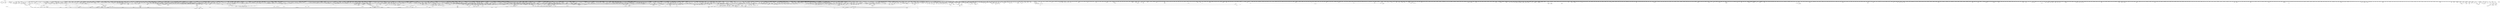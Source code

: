 digraph kerncollapsed {
    "__raw_spin_unlock_irqrestore.constprop.0_1" [color="black"];
    "__kern_my_cpu_offset_62" [color="black"];
    "clear_ti_thread_flag" [color="black"];
    "Indirect call131" [color="black"];
    "attach_task" [color="black"];
    "__raw_spin_unlock_irq.constprop.0_1" [color="black"];
    "igrab" [color="black"];
    "get_cpu_fpsimd_context" [color="black"];
    "no_blink" [color="black"];
    "find_first_bit_1" [color="black"];
    "copy_user_highpage" [color="black"];
    "io_file_get_flags" [color="black"];
    "check_preempt_curr_dl" [color="black"];
    "get_state_synchronize_rcu_full" [color="black"];
    "__raw_spin_lock_irqsave.constprop.0_2" [color="black"];
    "pde_subdir_find" [color="black"];
    "__ptrace_link" [color="black"];
    "__cmpxchg_case_mb_64_7" [color="black"];
    "Indirect call107" [color="black"];
    "pmd_install" [color="black"];
    "get_cred" [color="black"];
    "__free_one_page" [color="black"];
    "__kern_my_cpu_offset_61" [color="black"];
    "Indirect call60" [color="black"];
    "attach_entity_load_avg" [color="black"];
    "steal_suitable_fallback" [color="black"];
    "vma_last_pgoff" [color="black"];
    "Indirect call88" [color="black"];
    "update_newidle_cost" [color="black"];
    "desc_make_final" [color="black"];
    "kernfs_root" [color="black"];
    "cpumask_copy_1" [color="black"];
    "test_ti_thread_flag_4" [color="black"];
    "__nr_to_section" [color="black"];
    "do_raw_spin_lock_14" [color="black"];
    "sched_post_fork" [color="black"];
    "Indirect call119" [color="black"];
    "xas_set_offset" [color="black"];
    "do_raw_spin_lock_33" [color="black"];
    "do_raw_spin_lock_52" [color="black"];
    "io_cqe_cache_refill" [color="black"];
    "lowest_in_progress" [color="black"];
    "fsnotify" [color="black"];
    "rcu_gp_is_expedited" [color="black"];
    "workingset_update_node" [color="black"];
    "do_raw_spin_lock_29" [color="black"];
    "lookup_mountpoint" [color="black"];
    "Indirect call11" [color="black"];
    "hrtimer_forward" [color="black"];
    "__raw_spin_lock_irqsave_51" [color="black"];
    "__raw_spin_lock.constprop.0_2" [color="black"];
    "do_raw_spin_lock_18" [color="black"];
    "Indirect call63" [color="black"];
    "drain_pages_zone" [color="black"];
    "update_sd_lb_stats" [color="black"];
    "__dl_add" [color="black"];
    "node_tag_clear" [color="black"];
    "Indirect call160" [color="black"];
    "pte_offset_kernel.isra.0" [color="black"];
    "set_ptes.constprop.0.isra.0_1" [color="black"];
    "find_worker_executing_work" [color="black"];
    "mas_leaf_set_meta" [color="black"];
    "workingset_activation" [color="black"];
    "__cmpxchg_case_acq_32.constprop.0_13" [color="black"];
    "clear_nonspinnable" [color="black"];
    "pid_nr_ns" [color="black"];
    "do_raw_spin_lock_42" [color="black"];
    "____do_softirq" [color="black"];
    "Indirect call61" [color="black"];
    "path_get" [color="black"];
    "oom_badness" [color="black"];
    "mte_zero_clear_page_tags" [color="black"];
    "mm_counter_file" [color="black"];
    "__mutex_trylock_common" [color="black"];
    "__raw_spin_lock_bh.constprop.0_5" [color="black"];
    "zone_watermark_ok_safe" [color="black"];
    "mte_set_pivot" [color="black"];
    "__add_wait_queue" [color="black"];
    "do_raw_spin_lock_45" [color="black"];
    "propagate_mount_unlock" [color="black"];
    "mas_wr_new_end" [color="black"];
    "count_vm_event_1" [color="black"];
    "mtree_load" [color="black"];
    "list_lru_del" [color="black"];
    "wake_up_var" [color="black"];
    "test_and_set_bit_lock.constprop.0" [color="black"];
    "Indirect call95" [color="black"];
    "kmalloc_size_roundup" [color="black"];
    "prb_next_seq" [color="black"];
    "find_next_bit.constprop.0_6" [color="black"];
    "account_pipe_buffers" [color="black"];
    "dev_nit_active" [color="black"];
    "__raw_spin_lock_irq_1" [color="black"];
    "xas_load" [color="black"];
    "bstats_update" [color="black"];
    "kernfs_should_drain_open_files" [color="black"];
    "__init_waitqueue_head" [color="black"];
    "io_wq_work_match_item" [color="black"];
    "__page_dup_rmap.constprop.0" [color="black"];
    "strreplace" [color="black"];
    "Indirect call30" [color="black"];
    "find_busiest_group" [color="black"];
    "Indirect call203" [color="black"];
    "Indirect call176" [color="black"];
    "pcpu_post_unmap_tlb_flush" [color="black"];
    "prep_new_page" [color="black"];
    "percpu_ref_put_many" [color="black"];
    "blake2s_update" [color="black"];
    "Indirect call75" [color="black"];
    "attach_pid" [color="black"];
    "__printk_cpu_sync_put" [color="black"];
    "rcu_segcblist_ready_cbs" [color="black"];
    "add_device_randomness" [color="black"];
    "page_ref_inc_3" [color="black"];
    "io_cqring_wake" [color="black"];
    "rcu_segcblist_advance" [color="black"];
    "__sw_hweight64" [color="black"];
    "__raw_spin_unlock_irq_35" [color="black"];
    "__kmem_obj_info" [color="black"];
    "hrtimer_try_to_cancel" [color="black"];
    "override_creds" [color="black"];
    "__sk_mem_reduce_allocated" [color="black"];
    "__attach_mnt" [color="black"];
    "__kern_my_cpu_offset_2" [color="black"];
    "mas_data_end" [color="black"];
    "io_put_kbuf" [color="black"];
    "__integrity_iint_find" [color="black"];
    "Indirect call214" [color="black"];
    "rpm_check_suspend_allowed" [color="black"];
    "mmgrab_1" [color="black"];
    "group_classify" [color="black"];
    "__percpu_add_case_64" [color="black"];
    "test_ti_thread_flag_19" [color="black"];
    "Indirect call15" [color="black"];
    "unreserve_highatomic_pageblock" [color="black"];
    "skb_copy_bits" [color="black"];
    "__rpm_get_callback" [color="black"];
    "sched_asym_prefer" [color="black"];
    "vma_needs_dirty_tracking" [color="black"];
    "__wb_calc_thresh" [color="black"];
    "workingset_age_nonresident" [color="black"];
    "__next_zones_zonelist" [color="black"];
    "mas_wr_store_setup" [color="black"];
    "mast_fill_bnode" [color="black"];
    "mapping_shrinkable_1" [color="black"];
    "__posix_timers_find" [color="black"];
    "sub_running_bw.isra.0" [color="black"];
    "__kern_my_cpu_offset_24" [color="black"];
    "__raw_spin_unlock_irqrestore_38" [color="black"];
    "cpu_online_2" [color="black"];
    "____core____" [color="kernel"];
    "__kern_my_cpu_offset_51" [color="black"];
    "tty_ldisc_close" [color="black"];
    "io_poll_remove_entries" [color="black"];
    "inode_io_list_del" [color="black"];
    "wake_up_bit" [color="black"];
    "srcu_get_delay.isra.0" [color="black"];
    "pagefault_enable_2" [color="black"];
    "do_softirq_own_stack" [color="black"];
    "Indirect call78" [color="black"];
    "task_pid_vnr" [color="black"];
    "detach_if_pending" [color="black"];
    "do_raw_spin_lock_83" [color="black"];
    "cpu_util_cfs_boost" [color="black"];
    "sched_cgroup_fork" [color="black"];
    "futex_top_waiter" [color="black"];
    "llist_reverse_order" [color="black"];
    "list_del_init_8" [color="black"];
    "__raw_spin_lock_irq_5" [color="black"];
    "do_raw_spin_lock.constprop.0_7" [color="black"];
    "pagefault_disable" [color="black"];
    "__kern_my_cpu_offset_11" [color="black"];
    "mas_set_split_parent.isra.0" [color="black"];
    "__cmpxchg_case_acq_32.constprop.0_19" [color="black"];
    "do_raw_spin_lock_30" [color="black"];
    "skb_may_tx_timestamp.part.0" [color="black"];
    "ktime_add_safe" [color="black"];
    "slab_want_init_on_free" [color="black"];
    "__raw_spin_lock_irqsave_25" [color="black"];
    "current_is_kswapd" [color="black"];
    "console_is_usable" [color="black"];
    "arch_local_irq_save_7" [color="black"];
    "mas_wr_walk_descend" [color="black"];
    "pcpu_block_update" [color="black"];
    "mte_sync_tags" [color="black"];
    "kthread_should_stop" [color="black"];
    "__set_fixmap" [color="black"];
    "put_ldops.constprop.0" [color="black"];
    "fpsimd_save_state" [color="black"];
    "vma_fs_can_writeback" [color="black"];
    "do_kernel_restart" [color="black"];
    "zone_page_state_snapshot" [color="black"];
    "update_curr" [color="black"];
    "tlb_flush" [color="black"];
    "__raw_spin_lock_41" [color="black"];
    "Indirect call193" [color="black"];
    "__raw_spin_lock_irqsave_17" [color="black"];
    "security_current_getsecid_subj" [color="black"];
    "io_fill_cqe_aux" [color="black"];
    "_prb_read_valid" [color="black"];
    "system_supports_tlb_range_1" [color="black"];
    "__raw_spin_unlock_irq_36" [color="black"];
    "compaction_zonelist_suitable" [color="black"];
    "__bitmap_clear" [color="black"];
    "arch_get_random_longs" [color="black"];
    "hlist_bl_lock" [color="black"];
    "hrtimer_active" [color="black"];
    "tag_get" [color="black"];
    "set_page_dirty" [color="black"];
    "__percpu_add_case_64.constprop.0" [color="black"];
    "skb_header_pointer_2" [color="black"];
    "wb_stat_error" [color="black"];
    "__timer_delete_sync" [color="black"];
    "vma_interval_tree_subtree_search" [color="black"];
    "__rb_change_child.constprop.0" [color="black"];
    "memblock_search" [color="black"];
    "__task_rq_lock" [color="black"];
    "mas_set_height" [color="black"];
    "sve_save_state" [color="black"];
    "do_raw_spin_lock.constprop.0_3" [color="black"];
    "__raw_spin_lock_irqsave_7" [color="black"];
    "find_next_bit_6" [color="black"];
    "find_next_bit.constprop.0_5" [color="black"];
    "wakeup_kswapd" [color="black"];
    "d_walk" [color="black"];
    "__kern_my_cpu_offset_14" [color="black"];
    "__remove_hrtimer" [color="black"];
    "Indirect call171" [color="black"];
    "mas_allocated.isra.0" [color="black"];
    "cpu_timer_dequeue" [color="black"];
    "d_find_any_alias" [color="black"];
    "io_poll_remove_entry" [color="black"];
    "__raw_spin_lock_irqsave_50" [color="black"];
    "global_dirtyable_memory" [color="black"];
    "arch_local_irq_restore_1" [color="black"];
    "ktime_get_real_ts64" [color="black"];
    "add_nr_running" [color="black"];
    "hrtimer_start_expires" [color="black"];
    "get_random_bytes" [color="black"];
    "Indirect call14" [color="black"];
    "mas_start" [color="black"];
    "rcu_segcblist_accelerate" [color="black"];
    "__set_open_fd" [color="black"];
    "rcu_segcblist_add_len" [color="black"];
    "__cmpxchg_case_64.isra.0" [color="black"];
    "do_raw_spin_lock_99" [color="black"];
    "__inode_add_lru" [color="black"];
    "percpu_ref_get_many" [color="black"];
    "mas_next_setup.constprop.0" [color="black"];
    "__percpu_add_case_32_2" [color="black"];
    "mas_prev_setup.constprop.0" [color="black"];
    "__raw_spin_lock_5" [color="black"];
    "mas_wr_walk" [color="black"];
    "Indirect call52" [color="black"];
    "fsnotify_free_mark" [color="black"];
    "_find_next_zero_bit" [color="black"];
    "ma_data_end" [color="black"];
    "d_set_d_op" [color="black"];
    "pde_subdir_first" [color="black"];
    "Indirect call125" [color="black"];
    "cpu_online" [color="black"];
    "__page_set_anon_rmap" [color="black"];
    "do_raw_spin_lock_15" [color="black"];
    "mas_walk" [color="black"];
    "__raw_spin_lock_irq" [color="black"];
    "__srcu_read_lock" [color="black"];
    "arch_irq_work_raise" [color="black"];
    "folio_total_mapcount" [color="black"];
    "inode_cgwb_move_to_attached" [color="black"];
    "do_raw_spin_lock_72" [color="black"];
    "Indirect call177" [color="black"];
    "slab_is_available" [color="black"];
    "__acct_reclaim_writeback" [color="black"];
    "folio_trylock_2" [color="black"];
    "free_pcppages_bulk" [color="black"];
    "se_weight.isra.0" [color="black"];
    "workingset_test_recent" [color="black"];
    "__irq_domain_activate_irq" [color="black"];
    "first_online_pgdat" [color="black"];
    "task_work_cancel_match" [color="black"];
    "__fswab32_10" [color="black"];
    "rcu_poll_gp_seq_start_unlocked" [color="black"];
    "__raw_spin_unlock_irq_29" [color="black"];
    "add_mm_rss_vec" [color="black"];
    "Indirect call70" [color="black"];
    "srcu_funnel_exp_start" [color="black"];
    "skb_headers_offset_update" [color="black"];
    "radix_tree_lookup" [color="black"];
    "arch_local_irq_save_1" [color="black"];
    "Indirect call201" [color="black"];
    "lock_timer_base" [color="black"];
    "wb_io_lists_populated" [color="black"];
    "kmalloc_slab" [color="black"];
    "skb_checksum" [color="black"];
    "page_ref_inc" [color="black"];
    "Indirect call93" [color="black"];
    "ptrauth_keys_install_user" [color="black"];
    "do_raw_spin_lock_28" [color="black"];
    "do_raw_spin_lock_46" [color="black"];
    "compaction_free" [color="black"];
    "__disable_irq_nosync" [color="black"];
    "online_section_nr" [color="black"];
    "futex_cmpxchg_value_locked" [color="black"];
    "list_del_2" [color="black"];
    "page_ref_dec_and_test_1" [color="black"];
    "Indirect call182" [color="black"];
    "mas_rewalk_if_dead" [color="black"];
    "__anon_vma_interval_tree_augment_propagate" [color="black"];
    "kmem_valid_obj" [color="black"];
    "do_raw_spin_lock_27" [color="black"];
    "system_supports_address_auth_1" [color="black"];
    "rcu_poll_gp_seq_start" [color="black"];
    "next_signal" [color="black"];
    "Indirect call187" [color="black"];
    "__irq_startup" [color="black"];
    "get_new_cred" [color="black"];
    "unhash_mnt" [color="black"];
    "__kern_my_cpu_offset_42" [color="black"];
    "drain_pages" [color="black"];
    "__dl_clear_params" [color="black"];
    "Indirect call156" [color="black"];
    "Indirect call85" [color="black"];
    "timekeeping_get_ns" [color="black"];
    "get_task_mm" [color="black"];
    "mod_zone_page_state" [color="black"];
    "find_vma" [color="black"];
    "__fsnotify_update_child_dentry_flags" [color="black"];
    "Indirect call2" [color="black"];
    "mas_find_child" [color="black"];
    "kick_process" [color="black"];
    "osq_lock" [color="black"];
    "__cmpxchg_case_acq_32.constprop.0_9" [color="black"];
    "folio_isolate_lru" [color="black"];
    "noop_dirty_folio" [color="black"];
    "is_bad_inode" [color="black"];
    "__clear_close_on_exec.isra.0" [color="black"];
    "_double_lock_balance" [color="black"];
    "__raw_spin_lock_26" [color="black"];
    "page_ref_dec_and_test" [color="black"];
    "print_tainted" [color="black"];
    "__lock_timer" [color="black"];
    "cpu_do_switch_mm" [color="black"];
    "test_ti_thread_flag_11" [color="black"];
    "list_lru_add" [color="black"];
    "dev_xmit_recursion_dec" [color="black"];
    "pagefault_enable_1" [color="black"];
    "__cmpxchg_case_acq_32.constprop.0_14" [color="black"];
    "osq_wait_next" [color="black"];
    "Indirect call213" [color="black"];
    "__task_pid_nr_ns" [color="black"];
    "active_load_balance_cpu_stop" [color="black"];
    "mte_dead_walk" [color="black"];
    "peernet2id" [color="black"];
    "pid_task" [color="black"];
    "__percpu_add_case_32" [color="black"];
    "get_ldops" [color="black"];
    "do_raw_spin_lock_51" [color="black"];
    "__reuseport_detach_closed_sock" [color="black"];
    "get_cred_1" [color="black"];
    "irqd_irq_disabled.isra.0" [color="black"];
    "hlist_del_init_2" [color="black"];
    "dl_bw_cpus" [color="black"];
    "ktime_get_coarse_real_ts64" [color="black"];
    "unlock_page" [color="black"];
    "__raw_spin_unlock_irqrestore_14" [color="black"];
    "Indirect call48" [color="black"];
    "__irq_can_set_affinity" [color="black"];
    "flush_dcache_page" [color="black"];
    "Indirect call197" [color="black"];
    "task_set_jobctl_pending" [color="black"];
    "ktime_get" [color="black"];
    "Indirect call165" [color="black"];
    "__raw_spin_lock_23" [color="black"];
    "pud_clear_huge" [color="black"];
    "do_raw_spin_lock_97" [color="black"];
    "__percpu_add_case_64.constprop.0_1" [color="black"];
    "set_secondary_fwnode" [color="black"];
    "Indirect call9" [color="black"];
    "need_mlock_drain" [color="black"];
    "get_file_1" [color="black"];
    "rb_erase_cached.isra.0" [color="black"];
    "__wake_up_klogd.part.0" [color="black"];
    "do_raw_spin_lock_2" [color="black"];
    "Indirect call89" [color="black"];
    "Indirect call152" [color="black"];
    "arch_smp_send_reschedule" [color="black"];
    "find_lock_later_rq" [color="black"];
    "class_raw_spinlock_irqsave_destructor" [color="black"];
    "pi_state_update_owner" [color="black"];
    "synchronize_rcu.part.0" [color="black"];
    "do_raw_spin_lock_118" [color="black"];
    "__raw_spin_unlock_irq_6" [color="black"];
    "__raw_spin_lock_52" [color="black"];
    "find_next_bit.constprop.0_1" [color="black"];
    "mm_set_has_pinned_flag" [color="black"];
    "to_desc" [color="black"];
    "queued_read_lock.constprop.0" [color="black"];
    "__wake_up_parent" [color="black"];
    "__raw_spin_lock_irq_23" [color="black"];
    "__cmpxchg_case_acq_32_3" [color="black"];
    "do_raw_spin_lock.constprop.0_14" [color="black"];
    "__cmpxchg_case_acq_32.constprop.0_16" [color="black"];
    "__task_will_free_mem" [color="black"];
    "__raw_spin_lock_46" [color="black"];
    "Indirect call62" [color="black"];
    "audit_rate_check.part.0" [color="black"];
    "find_next_bit_29" [color="black"];
    "fsnotify_put_sb_connectors" [color="black"];
    "Indirect call81" [color="black"];
    "skb_tailroom_2" [color="black"];
    "Indirect call79" [color="black"];
    "compaction_suitable" [color="black"];
    "__flush_tlb_kernel_pgtable" [color="black"];
    "fpsimd_save" [color="black"];
    "isolation_suitable.isra.0" [color="black"];
    "pagetable_pte_dtor" [color="black"];
    "find_task_by_vpid" [color="black"];
    "find_first_bit_4" [color="black"];
    "post_init_entity_util_avg" [color="black"];
    "mte_copy_page_tags" [color="black"];
    "__raw_spin_lock_31" [color="black"];
    "ktime_get_with_offset" [color="black"];
    "propagation_next" [color="black"];
    "find_next_bit_8" [color="black"];
    "do_raw_spin_lock_13" [color="black"];
    "__dput_to_list" [color="black"];
    "desc_read" [color="black"];
    "__find_vmap_area.constprop.0" [color="black"];
    "Indirect call67" [color="black"];
    "Indirect call190" [color="black"];
    "fragmentation_index" [color="black"];
    "mast_split_data" [color="black"];
    "vmf_pte_changed" [color="black"];
    "Indirect call102" [color="black"];
    "arm_timer" [color="black"];
    "__cmpxchg_case_rel_32" [color="black"];
    "gfp_pfmemalloc_allowed" [color="black"];
    "min_deadline_cb_rotate" [color="black"];
    "system_supports_mte" [color="black"];
    "posix_cputimers_group_init" [color="black"];
    "pick_next_pushable_dl_task" [color="black"];
    "find_next_bit_17" [color="black"];
    "posix_cpu_timers_exit_group" [color="black"];
    "Indirect call122" [color="black"];
    "__raw_spin_lock_20" [color="black"];
    "system_supports_tlb_range" [color="black"];
    "fatal_signal_pending_3" [color="black"];
    "nsec_to_clock_t" [color="black"];
    "strscpy_pad" [color="black"];
    "Indirect call189" [color="black"];
    "Indirect call206" [color="black"];
    "Indirect call194" [color="black"];
    "rcu_segcblist_extract_done_cbs" [color="black"];
    "_mix_pool_bytes" [color="black"];
    "vma_interval_tree_augment_propagate" [color="black"];
    "Indirect call166" [color="black"];
    "pcpu_init_md_blocks" [color="black"];
    "_compound_head_5" [color="black"];
    "mutex_can_spin_on_owner" [color="black"];
    "find_next_bit.constprop.0_11" [color="black"];
    "task_participate_group_stop" [color="black"];
    "__raw_spin_lock_63" [color="black"];
    "Indirect call135" [color="black"];
    "skb_header_cloned" [color="black"];
    "rcu_gpnum_ovf" [color="black"];
    "Indirect call115" [color="black"];
    "__lock_parent" [color="black"];
    "rcu_is_watching" [color="black"];
    "cpumask_any_distribute" [color="black"];
    "get_page" [color="black"];
    "do_raw_spin_lock_85" [color="black"];
    "inc_rlimit_ucounts" [color="black"];
    "do_raw_spin_lock_64" [color="black"];
    "__mnt_want_write" [color="black"];
    "strscpy" [color="black"];
    "__kern_my_cpu_offset_22" [color="black"];
    "prep_compound_page" [color="black"];
    "__raw_spin_lock_22" [color="black"];
    "__cmpxchg_case_64" [color="black"];
    "rcu_poll_gp_seq_end" [color="black"];
    "folio_evictable_1" [color="black"];
    "page_ref_inc_1" [color="black"];
    "task_sigpending_1" [color="black"];
    "dl_bw_of" [color="black"];
    "Indirect call147" [color="black"];
    "pm_runtime_autosuspend_expiration" [color="black"];
    "page_ref_add" [color="black"];
    "mas_next_range" [color="black"];
    "__raw_spin_unlock_irqrestore_3" [color="black"];
    "access_ok_39" [color="black"];
    "mas_state_walk" [color="black"];
    "__cmpxchg_case_acq_64" [color="black"];
    "Indirect call54" [color="black"];
    "Indirect call120" [color="black"];
    "mas_wr_walk_index.isra.0" [color="black"];
    "_compound_head_7" [color="black"];
    "Indirect call58" [color="black"];
    "io_wq_get_acct" [color="black"];
    "__kern_my_cpu_offset_53" [color="black"];
    "req_set_fail_3" [color="black"];
    "lockref_mark_dead" [color="black"];
    "rcu_is_cpu_rrupt_from_idle" [color="black"];
    "cpudl_heapify" [color="black"];
    "update_cfs_rq_load_avg.isra.0" [color="black"];
    "invalid_folio_referenced_vma" [color="black"];
    "fd_install" [color="black"];
    "Indirect call124" [color="black"];
    "security_audit_rule_free" [color="black"];
    "jiffies_to_usecs" [color="black"];
    "add_wait_queue" [color="black"];
    "mab_mas_cp" [color="black"];
    "space_used" [color="black"];
    "cpumask_any_and_distribute" [color="black"];
    "hrtimer_cancel" [color="black"];
    "__kern_my_cpu_offset_60" [color="black"];
    "__mutex_init" [color="black"];
    "cpumask_weight" [color="black"];
    "double_unlock_balance" [color="black"];
    "__bitmap_equal" [color="black"];
    "__wake_up_locked_key_bookmark" [color="black"];
    "__cmpxchg_case_acq_32.constprop.0_2" [color="black"];
    "Indirect call183" [color="black"];
    "security_task_kill" [color="black"];
    "clear_page" [color="black"];
    "Indirect call163" [color="black"];
    "cd_forget" [color="black"];
    "show_mem_node_skip" [color="black"];
    "folio_try_get_rcu" [color="black"];
    "__kern_my_cpu_offset_35" [color="black"];
    "hlist_del_init" [color="black"];
    "do_raw_spin_lock_87" [color="black"];
    "__balance_callbacks" [color="black"];
    "__ksize" [color="black"];
    "__raw_spin_lock_21" [color="black"];
    "__raw_spin_unlock_irqrestore.constprop.0_2" [color="black"];
    "rcu_seq_end" [color="black"];
    "io_poll_mark_cancelled" [color="black"];
    "mas_store_prealloc.part.0" [color="black"];
    "pcpu_chunk_refresh_hint" [color="black"];
    "__percpu_add_case_64_4" [color="black"];
    "__folio_cancel_dirty" [color="black"];
    "__attach_to_pi_owner" [color="black"];
    "Indirect call32" [color="black"];
    "skb_zcopy_downgrade_managed" [color="black"];
    "copyin" [color="black"];
    "radix_tree_next_chunk" [color="black"];
    "__raw_spin_lock.constprop.0" [color="black"];
    "__kern_my_cpu_offset_134" [color="black"];
    "__cmpxchg_case_acq_32.constprop.0_17" [color="black"];
    "dec_rlimit_ucounts" [color="black"];
    "do_raw_spin_lock.constprop.0_6" [color="black"];
    "search_cmp_ftr_reg" [color="black"];
    "__xchg_case_mb_32.constprop.0" [color="black"];
    "__raw_spin_lock_42" [color="black"];
    "collect_posix_cputimers" [color="black"];
    "split_map_pages" [color="black"];
    "__pm_relax" [color="black"];
    "__tlb_reset_range" [color="black"];
    "io_poll_can_finish_inline.isra.0" [color="black"];
    "raw_spin_rq_lock_1" [color="black"];
    "Indirect call46" [color="black"];
    "put_dec_trunc8" [color="black"];
    "__skb_dequeue_3" [color="black"];
    "__raw_spin_lock_3" [color="black"];
    "kernfs_name_hash" [color="black"];
    "count_vm_events" [color="black"];
    "u64_stats_inc" [color="black"];
    "Indirect call210" [color="black"];
    "do_raw_spin_lock_43" [color="black"];
    "__flow_hash_from_keys" [color="black"];
    "can_set_direct_map" [color="black"];
    "fsnotify_group_assert_locked" [color="black"];
    "folio_order" [color="black"];
    "exit_rcu" [color="black"];
    "__hrtimer_get_next_event" [color="black"];
    "security_release_secctx" [color="black"];
    "Indirect call112" [color="black"];
    "first_zones_zonelist_1" [color="black"];
    "rcu_segcblist_first_pend_cb" [color="black"];
    "do_raw_spin_lock_31" [color="black"];
    "update_rq_clock" [color="black"];
    "Indirect call179" [color="black"];
    "xa_find" [color="black"];
    "rcu_segcblist_inc_len" [color="black"];
    "Indirect call168" [color="black"];
    "lockref_put_return" [color="black"];
    "d_ancestor" [color="black"];
    "__mutex_remove_waiter" [color="black"];
    "__kern_my_cpu_offset_47" [color="black"];
    "Indirect call10" [color="black"];
    "__percpu_add_case_32_1" [color="black"];
    "free_vmap_area_rb_augment_cb_rotate" [color="black"];
    "cpu_timer_task_rcu" [color="black"];
    "__mod_timer" [color="black"];
    "csum_block_add_ext" [color="black"];
    "__kern_my_cpu_offset_21" [color="black"];
    "Indirect call157" [color="black"];
    "__cmpwait_case_32_2" [color="black"];
    "dcache_clean_pou" [color="black"];
    "irq_get_irq_data" [color="black"];
    "__update_load_avg_se" [color="black"];
    "strcpy" [color="black"];
    "fsnotify_update_flags" [color="black"];
    "lockref_put_or_lock" [color="black"];
    "__raw_spin_lock_32" [color="black"];
    "__percpu_add_case_64_1" [color="black"];
    "tlb_flush_mmu_tlbonly_1" [color="black"];
    "find_next_bit.constprop.0_14" [color="black"];
    "irq_domain_activate_irq" [color="black"];
    "__raw_spin_lock_irq_11" [color="black"];
    "__raw_spin_lock_irqsave_12" [color="black"];
    "folio_size" [color="black"];
    "xas_init_marks" [color="black"];
    "defer_console_output" [color="black"];
    "mod_zone_state" [color="black"];
    "__percpu_add_case_32_3" [color="black"];
    "__lock_task_sighand" [color="black"];
    "extract_entropy.constprop.0" [color="black"];
    "__raw_spin_lock_irq_26" [color="black"];
    "__raw_spin_unlock_irqrestore_1" [color="black"];
    "__rt_mutex_slowtrylock" [color="black"];
    "Indirect call23" [color="black"];
    "simple_xattr_space" [color="black"];
    "__delay" [color="black"];
    "__kern_my_cpu_offset_76" [color="black"];
    "tick_get_wakeup_device" [color="black"];
    "kmap_local_page" [color="black"];
    "bump_cpu_timer" [color="black"];
    "_find_first_zero_bit" [color="black"];
    "fsnotify_compare_groups" [color="black"];
    "raw_spin_rq_unlock" [color="black"];
    "PageMovable" [color="black"];
    "__raw_write_lock_irq_1" [color="black"];
    "__wait_on_bit" [color="black"];
    "read_seqbegin.constprop.0" [color="black"];
    "decay_load" [color="black"];
    "__raw_spin_unlock_irqrestore_24" [color="black"];
    "data_check_size" [color="black"];
    "u64_stats_add_1" [color="black"];
    "inode_add_lru" [color="black"];
    "tlb_gather_mmu" [color="black"];
    "skip_atoi" [color="black"];
    "__raw_spin_lock_28" [color="black"];
    "ldsem_down_read_trylock" [color="black"];
    "sk_error_report" [color="black"];
    "__remove_shared_vm_struct.constprop.0" [color="black"];
    "find_submount" [color="black"];
    "__wake_q_add" [color="black"];
    "dl_clear_overload.part.0" [color="black"];
    "__raw_spin_lock_54" [color="black"];
    "__raw_spin_lock_16" [color="black"];
    "pick_next_task_idle" [color="black"];
    "ma_slots" [color="black"];
    "rb_erase" [color="black"];
    "mnt_dec_writers" [color="black"];
    "get_work_pool" [color="black"];
    "mas_next" [color="black"];
    "arch_teardown_dma_ops" [color="black"];
    "__kern_my_cpu_offset_26" [color="black"];
    "xas_find" [color="black"];
    "__raw_spin_unlock_irq_38" [color="black"];
    "kthread_is_per_cpu" [color="black"];
    "post_ttbr_update_workaround" [color="black"];
    "fatal_signal_pending_1" [color="black"];
    "list_del_init_7" [color="black"];
    "timer_reduce" [color="black"];
    "check_cb_ovld_locked" [color="black"];
    "irq_work_queue" [color="black"];
    "clear_ti_thread_flag_4" [color="black"];
    "__percpu_add_case_64_7" [color="black"];
    "lru_deactivate_file_fn" [color="black"];
    "sock_rfree" [color="black"];
    "__cmpxchg_case_acq_32.constprop.0_8" [color="black"];
    "__raw_read_unlock.constprop.0_2" [color="black"];
    "sk_mem_reclaim" [color="black"];
    "do_raw_spin_lock_57" [color="black"];
    "cpumask_intersects.constprop.0_1" [color="black"];
    "read_sanitised_ftr_reg" [color="black"];
    "tag_set" [color="black"];
    "Indirect call204" [color="black"];
    "__io_acct_run_queue" [color="black"];
    "console_srcu_read_lock" [color="black"];
    "rt_mutex_slowtrylock" [color="black"];
    "will_become_orphaned_pgrp" [color="black"];
    "lock_hrtimer_base" [color="black"];
    "find_first_bit_3" [color="black"];
    "strchr" [color="black"];
    "count_vm_events_1" [color="black"];
    "mas_pause" [color="black"];
    "flush_dcache_folio" [color="black"];
    "__kern_my_cpu_offset_49" [color="black"];
    "recalc_sigpending_tsk" [color="black"];
    "sync_rcu_exp_done_unlocked" [color="black"];
    "tag_clear" [color="black"];
    "ihold" [color="black"];
    "rcu_dynticks_snap" [color="black"];
    "__flush_tlb_page_nosync" [color="black"];
    "irq_set_thread_affinity" [color="black"];
    "inactive_is_low.constprop.0" [color="black"];
    "check_and_switch_context" [color="black"];
    "__raw_spin_lock_irq_7" [color="black"];
    "mas_find_setup.constprop.0" [color="black"];
    "__percpu_add_case_32_8" [color="black"];
    "audit_comparator" [color="black"];
    "__list_del_entry" [color="black"];
    "audit_uid_comparator" [color="black"];
    "super_wake" [color="black"];
    "pud_set_huge" [color="black"];
    "futex_get_value_locked" [color="black"];
    "__const_udelay" [color="black"];
    "init_multi_vma_prep" [color="black"];
    "__cmpxchg_case_8" [color="black"];
    "__iget" [color="black"];
    "convert_prio" [color="black"];
    "timerqueue_add" [color="black"];
    "pgdat_balanced" [color="black"];
    "memcg_charge_kernel_stack.part.0" [color="black"];
    "__xchg_case_64.constprop.0" [color="black"];
    "memchr" [color="black"];
    "Indirect call184" [color="black"];
    "do_raw_spin_lock_48" [color="black"];
    "find_next_bit_10" [color="black"];
    "csum_partial" [color="black"];
    "check_preempt_curr" [color="black"];
    "_get_random_bytes" [color="black"];
    "list_move_1" [color="black"];
    "__xas_next" [color="black"];
    "vma_interval_tree_iter_next" [color="black"];
    "__raw_spin_lock_43" [color="black"];
    "__clear_open_fd" [color="black"];
    "arch_local_irq_save_8" [color="black"];
    "Indirect call51" [color="black"];
    "mte_update_gcr_excl.isra.0" [color="black"];
    "reusable_anon_vma" [color="black"];
    "inode_lru_list_del" [color="black"];
    "pgattr_change_is_safe" [color="black"];
    "cpu_active" [color="black"];
    "do_raw_spin_lock_3" [color="black"];
    "vm_unacct_memory_1" [color="black"];
    "prepend" [color="black"];
    "__wake_up_locked_key" [color="black"];
    "finish_wait" [color="black"];
    "__rb_erase_color" [color="black"];
    "Indirect call55" [color="black"];
    "folio_mapped_3" [color="black"];
    "d_shrink_del" [color="black"];
    "data_push_tail" [color="black"];
    "exit_oom_victim" [color="black"];
    "kernel_init_pages" [color="black"];
    "Indirect call113" [color="black"];
    "req_set_fail" [color="black"];
    "find_next_and_bit.constprop.0" [color="black"];
    "xas_error.isra.0" [color="black"];
    "__cmpxchg_case_mb_64" [color="black"];
    "__dev_put.part.0" [color="black"];
    "min_deadline_cb_propagate" [color="black"];
    "get_arm64_ftr_reg_nowarn" [color="black"];
    "percpu_counter_add_batch" [color="black"];
    "__kern_my_cpu_offset_37" [color="black"];
    "get_state_synchronize_rcu" [color="black"];
    "access_ok_16" [color="black"];
    "folio_evictable" [color="black"];
    "__skb_header_pointer" [color="black"];
    "xa_is_node" [color="black"];
    "activate_task" [color="black"];
    "exit_task_stack_account" [color="black"];
    "fasync_insert_entry" [color="black"];
    "__cmpxchg_case_mb_32_4" [color="black"];
    "__kern_my_cpu_offset_56" [color="black"];
    "find_next_zero_bit_1" [color="black"];
    "__kern_my_cpu_offset_23" [color="black"];
    "bsearch" [color="black"];
    "__raw_spin_lock_irq_4" [color="black"];
    "get_work_pwq" [color="black"];
    "del_page_from_free_list" [color="black"];
    "device_links_read_lock" [color="black"];
    "thread_group_cputime" [color="black"];
    "migrate_disable" [color="black"];
    "put_unused_fd" [color="black"];
    "pm_qos_update_flags" [color="black"];
    "__pick_first_entity" [color="black"];
    "wb_dirty_limits" [color="black"];
    "xa_find_after" [color="black"];
    "task_ppid_nr" [color="black"];
    "rcu_seq_start_1" [color="black"];
    "raw_spin_rq_trylock" [color="black"];
    "__put_unused_fd" [color="black"];
    "ptep_set_access_flags" [color="black"];
    "anon_vma_interval_tree_iter_first" [color="black"];
    "unmask_irq" [color="black"];
    "__bitmap_weight" [color="black"];
    "tty_driver_name" [color="black"];
    "ma_pivots" [color="black"];
    "__kern_my_cpu_offset_71" [color="black"];
    "find_vma_prev" [color="black"];
    "folio_account_cleaned" [color="black"];
    "__io_put_kbuf" [color="black"];
    "entity_eligible" [color="black"];
    "need_active_balance" [color="black"];
    "pfn_valid_2" [color="black"];
    "sync_exp_work_done" [color="black"];
    "cpumask_subset" [color="black"];
    "timerqueue_iterate_next" [color="black"];
    "Indirect call41" [color="black"];
    "siginfo_layout" [color="black"];
    "__d_instantiate" [color="black"];
    "auditsc_get_stamp" [color="black"];
    "mutex_is_locked" [color="black"];
    "__raw_spin_unlock_irqrestore_18" [color="black"];
    "__raw_read_lock.constprop.0_5" [color="black"];
    "Indirect call148" [color="black"];
    "__wb_update_bandwidth.constprop.0" [color="black"];
    "rcu_inkernel_boot_has_ended" [color="black"];
    "do_raw_spin_lock_86" [color="black"];
    "Indirect call164" [color="black"];
    "__io_prep_linked_timeout" [color="black"];
    "Indirect call100" [color="black"];
    "get_pfnblock_flags_mask" [color="black"];
    "__kern_my_cpu_offset_44" [color="black"];
    "__raw_spin_unlock_irqrestore_15" [color="black"];
    "xas_result" [color="black"];
    "cpu_online_3" [color="black"];
    "vma_iter_config" [color="black"];
    "arch_local_irq_save" [color="black"];
    "__rt_mutex_futex_trylock" [color="black"];
    "virt_to_head_page.isra.0" [color="black"];
    "Indirect call77" [color="black"];
    "sock_flag.constprop.0" [color="black"];
    "__fsnotify_recalc_mask" [color="black"];
    "do_raw_spin_lock_1" [color="black"];
    "cleanup_timerqueue" [color="black"];
    "invalid_mkclean_vma" [color="black"];
    "sub_rq_bw.isra.0" [color="black"];
    "Indirect call202" [color="black"];
    "idle_cpu" [color="black"];
    "__raw_spin_unlock_irqrestore_37" [color="black"];
    "read_seqbegin_or_lock" [color="black"];
    "__pi_memcmp" [color="black"];
    "add_timer_on" [color="black"];
    "find_next_bit_18" [color="black"];
    "dev_xmit_recursion_inc" [color="black"];
    "__raw_spin_unlock_irq_12" [color="black"];
    "__cmpxchg_case_mb_32_5" [color="black"];
    "percpu_counter_add" [color="black"];
    "mtree_range_walk" [color="black"];
    "find_alive_thread.isra.0" [color="black"];
    "lockref_get" [color="black"];
    "do_raw_spin_lock_25" [color="black"];
    "fsnotify_data_inode" [color="black"];
    "flush_tlb_mm_1" [color="black"];
    "sock_rmem_free" [color="black"];
    "folio_trylock" [color="black"];
    "Indirect call98" [color="black"];
    "__skb_checksum" [color="black"];
    "allow_write_access" [color="black"];
    "list_del_3" [color="black"];
    "dec_mm_counter" [color="black"];
    "qdisc_run_begin" [color="black"];
    "signal_pending" [color="black"];
    "__percpu_add_case_64_2" [color="black"];
    "Indirect call42" [color="black"];
    "__raw_spin_unlock_irqrestore_2" [color="black"];
    "mab_no_null_split" [color="black"];
    "maybe_mkwrite.isra.0" [color="black"];
    "rt_mutex_setprio" [color="black"];
    "__raw_spin_lock_irqsave_6" [color="black"];
    "find_next_bit_13" [color="black"];
    "__percpu_add_case_64.constprop.0_3" [color="black"];
    "Indirect call18" [color="black"];
    "__page_cache_release" [color="black"];
    "update_pm_runtime_accounting" [color="black"];
    "is_valid_gup_args" [color="black"];
    "vma_interval_tree_remove" [color="black"];
    "futex_hb_waiters_dec" [color="black"];
    "do_raw_spin_lock_23" [color="black"];
    "do_raw_spin_lock_56" [color="black"];
    "__cmpxchg_case_acq_32.constprop.0_6" [color="black"];
    "next_mnt" [color="black"];
    "update_dl_rq_load_avg" [color="black"];
    "crng_make_state" [color="black"];
    "folio_unlock" [color="black"];
    "find_last_bit" [color="black"];
    "arch_stack_walk" [color="black"];
    "vma_interval_tree_augment_rotate" [color="black"];
    "__cmpxchg_case_acq_32" [color="black"];
    "Indirect call142" [color="black"];
    "find_next_bit_15" [color="black"];
    "sk_leave_memory_pressure" [color="black"];
    "io_poll_find.constprop.0" [color="black"];
    "tlb_flush_mmu_tlbonly" [color="black"];
    "eth_type_vlan" [color="black"];
    "kernfs_get" [color="black"];
    "dput_to_list" [color="black"];
    "cpumask_weight.constprop.0_5" [color="black"];
    "mas_descend" [color="black"];
    "do_init_timer.constprop.0" [color="black"];
    "rcu_exp_need_qs" [color="black"];
    "Indirect call38" [color="black"];
    "folio_anon_vma" [color="black"];
    "__raw_spin_lock_irq_41" [color="black"];
    "copy_to_user_page" [color="black"];
    "__raw_spin_lock_49" [color="black"];
    "__raw_spin_lock_irqsave" [color="black"];
    "printk_parse_prefix" [color="black"];
    "node_dirty_ok" [color="black"];
    "netlink_overrun" [color="black"];
    "rcu_segcblist_enqueue" [color="black"];
    "arch_local_irq_restore_3" [color="black"];
    "sve_get_vl" [color="black"];
    "__skb_flow_get_ports" [color="black"];
    "ttwu_queue_wakelist" [color="black"];
    "Indirect call161" [color="black"];
    "extfrag_for_order" [color="black"];
    "__raw_spin_lock_12" [color="black"];
    "inode_to_bdi" [color="black"];
    "_task_util_est" [color="black"];
    "Indirect call192" [color="black"];
    "__raw_spin_unlock_irq_3" [color="black"];
    "deactivate_task" [color="black"];
    "signal_pending_state" [color="black"];
    "klist_node_attached" [color="black"];
    "__raw_spin_lock_irq_34" [color="black"];
    "Indirect call195" [color="black"];
    "irq_disable" [color="black"];
    "next_zone" [color="black"];
    "__rb_insert_augmented" [color="black"];
    "__raw_spin_unlock_irqrestore_31" [color="black"];
    "hlist_del_init_4" [color="black"];
    "__raw_spin_lock_14" [color="black"];
    "update_min_vruntime" [color="black"];
    "remove_wait_queue" [color="black"];
    "xas_next_entry" [color="black"];
    "check_vma_flags" [color="black"];
    "Indirect call175" [color="black"];
    "enqueue_pushable_dl_task" [color="black"];
    "do_raw_spin_lock_37" [color="black"];
    "tlb_gather_mmu_fullmm" [color="black"];
    "Indirect call108" [color="black"];
    "__list_del_entry_2" [color="black"];
    "strnlen" [color="black"];
    "_find_next_and_bit" [color="black"];
    "enqueue_task" [color="black"];
    "copy_page" [color="black"];
    "tlb_flush_1" [color="black"];
    "memzero_explicit" [color="black"];
    "rb_prev" [color="black"];
    "__anon_vma_interval_tree_augment_rotate" [color="black"];
    "pcpu_update_empty_pages" [color="black"];
    "__accumulate_pelt_segments" [color="black"];
    "mab_calc_split" [color="black"];
    "__bpf_free_used_maps" [color="black"];
    "prb_final_commit" [color="black"];
    "do_raw_spin_lock_80" [color="black"];
    "freezing_slow_path" [color="black"];
    "Indirect call162" [color="black"];
    "__down_trylock_console_sem.constprop.0" [color="black"];
    "user_disable_single_step" [color="black"];
    "hrtimer_reprogram.constprop.0" [color="black"];
    "__raw_spin_unlock_irq_25" [color="black"];
    "qdisc_maybe_clear_missed" [color="black"];
    "tcp_get_info_chrono_stats" [color="black"];
    "__cmpxchg_case_acq_32.constprop.0_4" [color="black"];
    "do_raw_spin_lock_50" [color="black"];
    "folio_test_uptodate" [color="black"];
    "Indirect call130" [color="black"];
    "__cmpxchg_case_acq_32.constprop.0_5" [color="black"];
    "__wb_writeout_add" [color="black"];
    "rcu_advance_cbs" [color="black"];
    "_compound_head_1" [color="black"];
    "__raw_spin_trylock_4" [color="black"];
    "iov_iter_revert" [color="black"];
    "page_ref_add_1" [color="black"];
    "rcu_gp_is_normal" [color="black"];
    "pvm_find_va_enclose_addr" [color="black"];
    "gup_signal_pending" [color="black"];
    "pcpu_block_refresh_hint" [color="black"];
    "pm_runtime_put_noidle_2" [color="black"];
    "take_dentry_name_snapshot" [color="black"];
    "Indirect call80" [color="black"];
    "__raw_spin_lock_irqsave_11" [color="black"];
    "posix_cpu_timer_rearm" [color="black"];
    "folio_trylock_1" [color="black"];
    "enqueue_timer" [color="black"];
    "mab_set_b_end" [color="black"];
    "skb_queue_tail" [color="black"];
    "Indirect call7" [color="black"];
    "ktime_get_mono_fast_ns" [color="black"];
    "set_next_task" [color="black"];
    "__raw_spin_unlock_irq_43" [color="black"];
    "_find_first_bit" [color="black"];
    "find_first_bit_6" [color="black"];
    "cpumask_next_and" [color="black"];
    "try_to_unmap_flush" [color="black"];
    "copy_thread" [color="black"];
    "__kern_my_cpu_offset_18" [color="black"];
    "__raw_spin_lock_irqsave_39" [color="black"];
    "__count_vm_events_2" [color="black"];
    "__raw_spin_lock_irq_19" [color="black"];
    "mas_set_alloc_req" [color="black"];
    "__cmpxchg_case_acq_32.constprop.0_10" [color="black"];
    "mntget" [color="black"];
    "__cmpxchg_case_mb_32_6" [color="black"];
    "__finish_swait" [color="black"];
    "update_misfit_status" [color="black"];
    "___d_drop" [color="black"];
    "timerqueue_del" [color="black"];
    "get_sd_balance_interval" [color="black"];
    "req_set_fail_4" [color="black"];
    "security_d_instantiate" [color="black"];
    "clear_ti_thread_flag_1" [color="black"];
    "add_wait_queue_exclusive" [color="black"];
    "cpu_clock_sample_group" [color="black"];
    "rt_mutex_top_waiter" [color="black"];
    "plist_del" [color="black"];
    "xa_load" [color="black"];
    "__raw_spin_unlock_irqrestore_6" [color="black"];
    "get_data" [color="black"];
    "io_req_defer_failed" [color="black"];
    "data_alloc" [color="black"];
    "Indirect call186" [color="black"];
    "add_timer" [color="black"];
    "__raw_spin_unlock_bh.constprop.0" [color="black"];
    "do_raw_spin_lock_41" [color="black"];
    "skb_tailroom_1" [color="black"];
    "do_raw_spin_lock_6" [color="black"];
    "anon_vma_interval_tree_iter_next" [color="black"];
    "__var_waitqueue" [color="black"];
    "__raw_spin_trylock_3" [color="black"];
    "access_ok_2" [color="black"];
    "__raw_read_unlock.constprop.0_6" [color="black"];
    "Indirect call28" [color="black"];
    "tlb_remove_table_sync_one" [color="black"];
    "cpupri_set" [color="black"];
    "copy_from_kernel_nofault" [color="black"];
    "__raw_spin_lock_15" [color="black"];
    "fpsimd_thread_switch" [color="black"];
    "set_ti_thread_flag_5" [color="black"];
    "Indirect call3" [color="black"];
    "sched_ttwu_pending" [color="black"];
    "do_raw_spin_lock.constprop.0_13" [color="black"];
    "anon_vma_interval_tree_remove" [color="black"];
    "move_linked_works" [color="black"];
    "post_alloc_hook" [color="black"];
    "pageblock_pfn_to_page" [color="black"];
    "domain_dirty_limits" [color="black"];
    "__to_kthread" [color="black"];
    "xas_update.isra.0" [color="black"];
    "pfn_swap_entry_to_page" [color="black"];
    "Indirect call64" [color="black"];
    "Indirect call84" [color="black"];
    "mas_split_final_node.isra.0" [color="black"];
    "qdisc_qstats_cpu_qlen_inc" [color="black"];
    "is_current_pgrp_orphaned" [color="black"];
    "__raw_spin_lock_irqsave.constprop.0_9" [color="black"];
    "__futex_queue" [color="black"];
    "__kern_my_cpu_offset_15" [color="black"];
    "chacha_permute" [color="black"];
    "security_file_set_fowner" [color="black"];
    "qdisc_qstats_cpu_qlen_dec" [color="black"];
    "mmget" [color="black"];
    "notifier_call_chain" [color="black"];
    "zone_reclaimable_pages" [color="black"];
    "fatal_signal_pending" [color="black"];
    "folio_nr_pages_2" [color="black"];
    "Indirect call68" [color="black"];
    "__raw_spin_unlock_irqrestore_8" [color="black"];
    "__raw_spin_unlock_irqrestore_9" [color="black"];
    "__raw_spin_unlock_irq_1" [color="black"];
    "__raw_spin_lock_30" [color="black"];
    "__xchg_case_mb_64.constprop.0_2" [color="black"];
    "xas_find_marked" [color="black"];
    "__set_task_comm" [color="black"];
    "signal_set_stop_flags" [color="black"];
    "idr_for_each" [color="black"];
    "__percpu_add_case_32_15" [color="black"];
    "__kern_my_cpu_offset_6" [color="black"];
    "xas_reload" [color="black"];
    "fill_contig_page_info" [color="black"];
    "pcpu_block_update_hint_alloc" [color="black"];
    "percpu_counter_dec" [color="black"];
    "spin_lock_irqsave_ssp_contention" [color="black"];
    "__irq_get_desc_lock" [color="black"];
    "__dev_fwnode" [color="black"];
    "sig_handler_ignored" [color="black"];
    "__cmpxchg_case_mb_64_4" [color="black"];
    "cpu_online_1" [color="black"];
    "__sync_icache_dcache" [color="black"];
    "ptep_clear_flush" [color="black"];
    "srcu_gp_start" [color="black"];
    "__cmpxchg_case_rel_64" [color="black"];
    "Indirect call170" [color="black"];
    "__raw_write_lock.constprop.0_1" [color="black"];
    "dl_task_is_earliest_deadline" [color="black"];
    "__cmpxchg_case_mb_32_13" [color="black"];
    "qdisc_qstats_cpu_backlog_dec" [color="black"];
    "Indirect call205" [color="black"];
    "do_raw_spin_lock_7" [color="black"];
    "io_acct_run_queue" [color="black"];
    "__raise_softirq_irqoff" [color="black"];
    "__cmpxchg_case_mb_64_6" [color="black"];
    "io_wq_worker_running" [color="black"];
    "__raw_spin_unlock_irq_5" [color="black"];
    "find_later_rq" [color="black"];
    "rcu_segcblist_pend_cbs" [color="black"];
    "fatal_signal_pending_5" [color="black"];
    "mas_safe_min" [color="black"];
    "pcpu_find_block_fit" [color="black"];
    "fsnotify_connector_sb" [color="black"];
    "arch_local_irq_save_3" [color="black"];
    "prepare_to_wait" [color="black"];
    "__raw_spin_unlock_irq.constprop.0_2" [color="black"];
    "__raw_spin_lock_irq_6" [color="black"];
    "resched_curr" [color="black"];
    "__raw_spin_unlock_irqrestore_32" [color="black"];
    "Indirect call126" [color="black"];
    "__raw_spin_lock_irqsave.constprop.0_3" [color="black"];
    "find_next_bit.constprop.0_21" [color="black"];
    "folio_wake_bit" [color="black"];
    "system_supports_mte_1" [color="black"];
    "__bitmap_subset" [color="black"];
    "page_try_share_anon_rmap" [color="black"];
    "Indirect call44" [color="black"];
    "fsnotify_grab_connector" [color="black"];
    "__cmpxchg_case_mb_64_2" [color="black"];
    "__skb_zcopy_downgrade_managed" [color="black"];
    "Indirect call174" [color="black"];
    "mab_shift_right" [color="black"];
    "sibling_imbalance.isra.0" [color="black"];
    "__kern_my_cpu_offset_74" [color="black"];
    "test_ti_thread_flag_21" [color="black"];
    "Indirect call191" [color="black"];
    "do_raw_spin_lock_60" [color="black"];
    "try_to_take_rt_mutex" [color="black"];
    "arch_send_call_function_ipi_mask" [color="black"];
    "do_raw_spin_lock_63" [color="black"];
    "spin_lock_irqsave_check_contention" [color="black"];
    "__raw_spin_lock_irqsave_18" [color="black"];
    "memmove" [color="black"];
    "device_match_devt" [color="black"];
    "anon_vma_interval_tree_post_update_vma" [color="black"];
    "mod_node_page_state" [color="black"];
    "clear_bit_unlock.constprop.0" [color="black"];
    "dget" [color="black"];
    "prepend_path" [color="black"];
    "Indirect call134" [color="black"];
    "device_pm_check_callbacks" [color="black"];
    "mod_node_state" [color="black"];
    "Indirect call86" [color="black"];
    "test_ti_thread_flag_22" [color="black"];
    "arch_tlbbatch_should_defer.constprop.0" [color="black"];
    "errseq_sample" [color="black"];
    "get_mm_exe_file" [color="black"];
    "do_raw_spin_lock" [color="black"];
    "set_pageblock_migratetype" [color="black"];
    "io_cancel_cb" [color="black"];
    "to_kthread" [color="black"];
    "fpsimd_preserve_current_state" [color="black"];
    "__kern_my_cpu_offset_78" [color="black"];
    "vma_address" [color="black"];
    "vma_is_secretmem" [color="black"];
    "dequeue_task" [color="black"];
    "do_raw_spin_lock_65" [color="black"];
    "call_function_single_prep_ipi" [color="black"];
    "freezing" [color="black"];
    "security_capable" [color="black"];
    "pm_qos_read_value" [color="black"];
    "sock_inuse_add" [color="black"];
    "clear_ti_thread_flag_6" [color="black"];
    "Indirect call180" [color="black"];
    "_compound_head_3" [color="black"];
    "shrink_lock_dentry" [color="black"];
    "folio_nr_pages" [color="black"];
    "Indirect call19" [color="black"];
    "hlist_bl_unlock" [color="black"];
    "gup_must_unshare" [color="black"];
    "Indirect call123" [color="black"];
    "Indirect call143" [color="black"];
    "Indirect call146" [color="black"];
    "do_raw_spin_lock_38" [color="black"];
    "Indirect call65" [color="black"];
    "tty_name" [color="black"];
    "set_task_reclaim_state" [color="black"];
    "skb_tailroom" [color="black"];
    "Indirect call208" [color="black"];
    "enqueue_hrtimer.constprop.0" [color="black"];
    "folio_nr_pages_1" [color="black"];
    "test_ti_thread_flag_6" [color="black"];
    "mas_update_gap" [color="black"];
    "move_freelist_tail" [color="black"];
    "xas_set_mark" [color="black"];
    "Indirect call109" [color="black"];
    "Indirect call29" [color="black"];
    "rcu_seq_snap" [color="black"];
    "get_arm64_ftr_reg" [color="black"];
    "__raw_spin_unlock_irq_23" [color="black"];
    "dl_rq_of_se" [color="black"];
    "do_raw_spin_lock_5" [color="black"];
    "__wake_up_common_lock" [color="black"];
    "Indirect call104" [color="black"];
    "__cmpxchg_case_acq_32_2" [color="black"];
    "mas_ascend" [color="black"];
    "__raw_spin_lock_irqsave.constprop.0_7" [color="black"];
    "__mutex_add_waiter" [color="black"];
    "test_tsk_need_resched" [color="black"];
    "Indirect call117" [color="black"];
    "vma_interval_tree_insert_after" [color="black"];
    "has_managed_dma" [color="black"];
    "find_vmap_area" [color="black"];
    "cpudl_set" [color="black"];
    "__mnt_want_write_file" [color="black"];
    "Indirect call33" [color="black"];
    "pfn_valid_1" [color="black"];
    "pcpu_size_to_slot" [color="black"];
    "__wait_for_common" [color="black"];
    "console_srcu_read_unlock" [color="black"];
    "detach_entity_load_avg" [color="black"];
    "tlb_remove_table_smp_sync" [color="black"];
    "irq_enable" [color="black"];
    "rcu_seq_set_state" [color="black"];
    "Indirect call212" [color="black"];
    "io_should_retry_thread" [color="black"];
    "__io_disarm_linked_timeout" [color="black"];
    "update_group_capacity" [color="black"];
    "Indirect call105" [color="black"];
    "__raw_spin_lock_6" [color="black"];
    "clear_ti_thread_flag_5" [color="black"];
    "panic_smp_self_stop" [color="black"];
    "Indirect call209" [color="black"];
    "__count_vm_events_1" [color="black"];
    "__try_to_del_timer_sync" [color="black"];
    "down_trylock" [color="black"];
    "replace_mark_chunk" [color="black"];
    "file_ns_capable" [color="black"];
    "mas_prev_sibling" [color="black"];
    "update_rt_rq_load_avg" [color="black"];
    "pmd_offset.isra.0_1" [color="black"];
    "Indirect call59" [color="black"];
    "list_del_init_3" [color="black"];
    "__set_task_special" [color="black"];
    "mnt_get_count" [color="black"];
    "put_cpu_fpsimd_context" [color="black"];
    "mas_push_data" [color="black"];
    "__smp_call_single_queue" [color="black"];
    "skb_zcopy" [color="black"];
    "mte_clear_page_tags" [color="black"];
    "strncmp" [color="black"];
    "is_vmalloc_addr" [color="black"];
    "__skb_fill_page_desc" [color="black"];
    "remove_nodes.constprop.0" [color="black"];
    "__mnt_drop_write_file" [color="black"];
    "mnt_get_writers" [color="black"];
    "lru_deactivate_fn" [color="black"];
    "inode_io_list_move_locked" [color="black"];
    "Indirect call137" [color="black"];
    "__raw_spin_unlock_irqrestore_17" [color="black"];
    "Indirect call20" [color="black"];
    "mask_irq" [color="black"];
    "skb_cloned" [color="black"];
    "io_poll_add_hash" [color="black"];
    "__raw_spin_lock_irq_32" [color="black"];
    "next_online_pgdat" [color="black"];
    "_compound_head_2" [color="black"];
    "purge_fragmented_block" [color="black"];
    "folio_nr_pages_4" [color="black"];
    "__raw_spin_trylock_5" [color="black"];
    "arch_local_irq_save_2" [color="black"];
    "do_raw_spin_lock_117" [color="black"];
    "__raw_spin_unlock_irqrestore_4" [color="black"];
    "cpus_share_cache" [color="black"];
    "__percpu_add_case_32_21" [color="black"];
    "Indirect call101" [color="black"];
    "task_pid_vnr_1" [color="black"];
    "__wake_up" [color="black"];
    "__cmpxchg_case_acq_32.constprop.0_21" [color="black"];
    "Indirect call116" [color="black"];
    "security_task_getsecid_obj" [color="black"];
    "zone_page_state_snapshot.constprop.0" [color="black"];
    "__percpu_add_case_64_6" [color="black"];
    "mutex_spin_on_owner" [color="black"];
    "__siphash_unaligned" [color="black"];
    "update_load_avg" [color="black"];
    "Indirect call24" [color="black"];
    "sched_clock_cpu" [color="black"];
    "__cmpxchg_case_acq_32.constprop.0_20" [color="black"];
    "xas_set_order.part.0" [color="black"];
    "Indirect call56" [color="black"];
    "__raw_spin_lock_irqsave_21" [color="black"];
    "no_page_table" [color="black"];
    "__preempt_count_add.constprop.0_1" [color="black"];
    "__reset_isolation_pfn" [color="black"];
    "Indirect call17" [color="black"];
    "set_ti_thread_flag" [color="black"];
    "new_context" [color="black"];
    "tty_termios_input_baud_rate" [color="black"];
    "__isolate_free_page" [color="black"];
    "task_will_free_mem" [color="black"];
    "lru_add_fn" [color="black"];
    "timer_wait_running" [color="black"];
    "do_raw_spin_lock_35" [color="black"];
    "xas_find_conflict" [color="black"];
    "cpu_util_cfs" [color="black"];
    "device_links_read_unlock" [color="black"];
    "dev_pm_disable_wake_irq_check" [color="black"];
    "io_cancel_ctx_cb" [color="black"];
    "this_cpu_has_cap.part.0" [color="black"];
    "__raw_spin_lock_irqsave_41" [color="black"];
    "rcu_jiffies_till_stall_check" [color="black"];
    "pte_mkdirty" [color="black"];
    "__raw_write_lock_irq.constprop.0" [color="black"];
    "Indirect call110" [color="black"];
    "vmalloc_to_page" [color="black"];
    "__xchg_case_mb_64.constprop.0_3" [color="black"];
    "__raw_spin_unlock_irq_21" [color="black"];
    "__do_once_start" [color="black"];
    "expand" [color="black"];
    "update_blocked_averages" [color="black"];
    "__raw_spin_lock_irq.constprop.0_2" [color="black"];
    "futex_hash" [color="black"];
    "rwsem_spin_on_owner" [color="black"];
    "__raw_spin_unlock_irq_11" [color="black"];
    "xas_error.isra.0_1" [color="black"];
    "Indirect call53" [color="black"];
    "io_run_cancel" [color="black"];
    "mmgrab_2" [color="black"];
    "io_prep_async_work" [color="black"];
    "list_del_init_5" [color="black"];
    "task_curr" [color="black"];
    "lockref_get_not_zero" [color="black"];
    "Indirect call49" [color="black"];
    "mas_push_node" [color="black"];
    "__disable_irq" [color="black"];
    "prepare_to_wait_event" [color="black"];
    "net_eq_idr" [color="black"];
    "memset" [color="black"];
    "rcu_segcblist_move_seglen" [color="black"];
    "find_next_zero_bit" [color="black"];
    "__kern_my_cpu_offset_25" [color="black"];
    "list_del_init_2" [color="black"];
    "__raw_spin_unlock_irq_28" [color="black"];
    "cpudl_heapify_up" [color="black"];
    "__msecs_to_jiffies" [color="black"];
    "__irq_disable" [color="black"];
    "cfs_rq_of" [color="black"];
    "current_wq_worker" [color="black"];
    "local_bh_enable" [color="black"];
    "__raw_spin_lock_4" [color="black"];
    "set_swapper_pgd" [color="black"];
    "__arch_copy_from_user" [color="black"];
    "__note_gp_changes" [color="black"];
    "__raw_spin_lock_irq_17" [color="black"];
    "kobj_child_ns_ops" [color="black"];
    "lru_note_cost" [color="black"];
    "clear_ti_thread_flag_3" [color="black"];
    "wb_update_bandwidth" [color="black"];
    "invalid_migration_vma" [color="black"];
    "__udelay" [color="black"];
    "compound_order_1" [color="black"];
    "_compound_head" [color="black"];
    "__kern_my_cpu_offset_52" [color="black"];
    "__cmpxchg_case_mb_32_10" [color="black"];
    "__raw_spin_lock.constprop.0_1" [color="black"];
    "hrtimer_force_reprogram.constprop.0" [color="black"];
    "find_unlink_vmap_area" [color="black"];
    "do_raw_spin_lock.constprop.0_10" [color="black"];
    "__wake_up_common" [color="black"];
    "list_del_1" [color="black"];
    "arch_timer_evtstrm_available" [color="black"];
    "Indirect call155" [color="black"];
    "__reuseport_detach_sock.isra.0" [color="black"];
    "need_seqretry" [color="black"];
    "arch_local_irq_save_5" [color="black"];
    "__pageblock_pfn_to_page" [color="black"];
    "pcpu_chunk_populated" [color="black"];
    "page_vma_mapped_walk_done_1" [color="black"];
    "generic_exec_single" [color="black"];
    "do_raw_spin_lock_93" [color="black"];
    "Indirect call26" [color="black"];
    "sk_memory_allocated_sub" [color="black"];
    "__cmpxchg_case_mb_64_1" [color="black"];
    "llist_add_batch" [color="black"];
    "kill_device" [color="black"];
    "__irq_put_desc_unlock" [color="black"];
    "find_next_bit_7" [color="black"];
    "__cmpxchg_case_mb_32.constprop.0" [color="black"];
    "__raw_spin_lock_irqsave_5" [color="black"];
    "__cmpwait_case_32" [color="black"];
    "arm64_kernel_unmapped_at_el0_2" [color="black"];
    "__raw_write_unlock_irq_5" [color="black"];
    "folio_mapping" [color="black"];
    "workingset_eviction" [color="black"];
    "Indirect call145" [color="black"];
    "pcpu_chunk_slot" [color="black"];
    "audit_mark_compare" [color="black"];
    "__dequeue_entity" [color="black"];
    "osq_unlock" [color="black"];
    "console_trylock" [color="black"];
    "eventfd_signal_mask" [color="black"];
    "__raw_spin_unlock_irq_45" [color="black"];
    "__kern_my_cpu_offset_19" [color="black"];
    "__kern_my_cpu_offset_38" [color="black"];
    "Indirect call74" [color="black"];
    "mte_dead_leaves.constprop.0" [color="black"];
    "copy_fd_bitmaps" [color="black"];
    "u64_stats_add_2" [color="black"];
    "__bitmap_intersects" [color="black"];
    "lock_mnt_tree" [color="black"];
    "dev_bus_name" [color="black"];
    "wants_signal" [color="black"];
    "percpu_ref_get_many.constprop.0" [color="black"];
    "smp_call_function" [color="black"];
    "cpumask_first" [color="black"];
    "__cmpxchg_case_acq_32.constprop.0_12" [color="black"];
    "timer_delete_hook" [color="black"];
    "should_failslab" [color="black"];
    "Indirect call150" [color="black"];
    "sync_icache_aliases" [color="black"];
    "__raw_spin_lock_2" [color="black"];
    "do_raw_spin_lock_12" [color="black"];
    "__raw_spin_lock_irqsave_1" [color="black"];
    "Indirect call5" [color="black"];
    "access_ok_14" [color="black"];
    "queued_write_lock.constprop.0_1" [color="black"];
    "is_subdir" [color="black"];
    "Indirect call40" [color="black"];
    "__raw_spin_unlock_irqrestore" [color="black"];
    "Indirect call36" [color="black"];
    "d_path" [color="black"];
    "rb_insert_color" [color="black"];
    "fatal_signal_pending_6" [color="black"];
    "percpu_ref_put_many.constprop.0" [color="black"];
    "skb_zcopy_clear" [color="black"];
    "prepare_to_wait_exclusive" [color="black"];
    "__raw_spin_lock_irqsave_3" [color="black"];
    "mas_find" [color="black"];
    "folio_invalidate" [color="black"];
    "cpumask_and.isra.0_1" [color="black"];
    "sched_clock" [color="black"];
    "int_sqrt" [color="black"];
    "io_run_local_work_continue" [color="black"];
    "arm_smccc_1_1_get_conduit" [color="black"];
    "mas_max_gap" [color="black"];
    "Indirect call34" [color="black"];
    "Indirect call158" [color="black"];
    "__raw_spin_lock_irq_20" [color="black"];
    "page_ref_inc_2" [color="black"];
    "page_ref_inc_4" [color="black"];
    "__raw_spin_lock_irqsave_29" [color="black"];
    "__cmpxchg_case_acq_32.constprop.0_15" [color="black"];
    "check_class_changed" [color="black"];
    "Indirect call37" [color="black"];
    "__get_task_comm" [color="black"];
    "radix_tree_iter_tag_clear" [color="black"];
    "pmd_set_huge" [color="black"];
    "__kern_my_cpu_offset_79" [color="black"];
    "security_secid_to_secctx" [color="black"];
    "tick_get_device" [color="black"];
    "Indirect call76" [color="black"];
    "proto_memory_pcpu_drain" [color="black"];
    "_compound_head_13" [color="black"];
    "strcspn" [color="black"];
    "Indirect call196" [color="black"];
    "anon_vma_interval_tree_insert" [color="black"];
    "do_raw_spin_lock_67" [color="black"];
    "rcu_start_this_gp" [color="black"];
    "do_raw_spin_lock_44" [color="black"];
    "netdev_name" [color="black"];
    "Indirect call72" [color="black"];
    "__cmpxchg_case_acq_32.constprop.0_7" [color="black"];
    "move_queued_task.constprop.0" [color="black"];
    "__cmpxchg_case_mb_32_8" [color="black"];
    "__mod_node_page_state" [color="black"];
    "__raw_spin_lock_irq_3" [color="black"];
    "unlock_mount_hash" [color="black"];
    "Indirect call22" [color="black"];
    "tk_xtime.constprop.0" [color="black"];
    "__pfn_to_section" [color="black"];
    "cpu_switch_to" [color="black"];
    "do_raw_spin_lock_11" [color="black"];
    "pm_runtime_deactivate_timer" [color="black"];
    "xas_clear_mark" [color="black"];
    "__raw_spin_lock_27" [color="black"];
    "mas_mab_cp" [color="black"];
    "task_sched_runtime" [color="black"];
    "call_on_irq_stack" [color="black"];
    "__raw_spin_lock_irqsave_19" [color="black"];
    "mm_counter" [color="black"];
    "d_find_alias" [color="black"];
    "queued_read_unlock.constprop.0_2" [color="black"];
    "folio_mapped_1" [color="black"];
    "percpu_counter_set" [color="black"];
    "Indirect call82" [color="black"];
    "Indirect call169" [color="black"];
    "__raw_spin_unlock_irqrestore_11" [color="black"];
    "dev_driver_string" [color="black"];
    "tty_update_time" [color="black"];
    "split_page" [color="black"];
    "inode_maybe_inc_iversion" [color="black"];
    "set_kpti_asid_bits" [color="black"];
    "blake2s_compress" [color="black"];
    "fast_dput" [color="black"];
    "_prb_commit" [color="black"];
    "find_lock_task_mm" [color="black"];
    "security_inode_init_security_anon" [color="black"];
    "count_vm_events_2" [color="black"];
    "rt_mutex_init_proxy_locked" [color="black"];
    "tk_clock_read" [color="black"];
    "folio_pfn" [color="black"];
    "__io_put_kbuf_list" [color="black"];
    "count_vm_event_2" [color="black"];
    "do_raw_spin_lock_32" [color="black"];
    "io_get_cqe_overflow" [color="black"];
    "__lookup_mnt" [color="black"];
    "init_completion" [color="black"];
    "page_mapping" [color="black"];
    "__mod_zone_page_state" [color="black"];
    "__raw_spin_lock_irqsave_44" [color="black"];
    "find_next_zero_bit_2" [color="black"];
    "page_ref_dec_and_test_2" [color="black"];
    "queued_read_lock_slowpath" [color="black"];
    "task_active_pid_ns" [color="black"];
    "Indirect call138" [color="black"];
    "__raw_spin_unlock_irq_19" [color="black"];
    "sched_clock_noinstr" [color="black"];
    "__cmpxchg_case_acq_32.constprop.0_18" [color="black"];
    "__anon_vma_interval_tree_subtree_search" [color="black"];
    "__percpu_add_case_32_13" [color="black"];
    "Indirect call1" [color="black"];
    "mas_parent_type" [color="black"];
    "is_cpu_allowed" [color="black"];
    "sock_flag_1" [color="black"];
    "Indirect call97" [color="black"];
    "__rb_rotate_set_parents" [color="black"];
    "__raw_spin_unlock_irqrestore_12" [color="black"];
    "io_acct_cancel_pending_work" [color="black"];
    "ma_dead_node" [color="black"];
    "cpumask_empty_3" [color="black"];
    "task_rq_lock" [color="black"];
    "__raw_spin_lock_irqsave_42" [color="black"];
    "set_next_entity" [color="black"];
    "kmsg_dump" [color="black"];
    "skb_orphan_1" [color="black"];
    "__cmpxchg_case_acq_64_1" [color="black"];
    "dev_to_swnode" [color="black"];
    "Indirect call47" [color="black"];
    "xas_next_entry.constprop.0" [color="black"];
    "__raw_spin_lock_24" [color="black"];
    "folio_mapped" [color="black"];
    "__raw_spin_lock" [color="black"];
    "__raw_spin_lock_irq_12" [color="black"];
    "tty_driver_flush_buffer" [color="black"];
    "mte_update_sctlr_user" [color="black"];
    "__raw_spin_lock_irqsave_22" [color="black"];
    "rwsem_set_reader_owned" [color="black"];
    "slab_want_init_on_alloc" [color="black"];
    "__fprop_add_percpu" [color="black"];
    "rcu_poll_gp_seq_end_unlocked" [color="black"];
    "csum_partial_ext" [color="black"];
    "put_prev_task" [color="black"];
    "disable_irq_nosync" [color="black"];
    "this_cpu_has_cap" [color="black"];
    "cpuhp_invoke_callback" [color="black"];
    "__skb_set_length" [color="black"];
    "d_flags_for_inode" [color="black"];
    "deny_write_access.isra.0" [color="black"];
    "do_raw_spin_lock_69" [color="black"];
    "rcu_exp_jiffies_till_stall_check" [color="black"];
    "prepare_to_swait_event" [color="black"];
    "__kern_my_cpu_offset_27" [color="black"];
    "__percpu_add_case_32_20" [color="black"];
    "is_rlimit_overlimit" [color="black"];
    "__kern_my_cpu_offset_50" [color="black"];
    "update_dl_migration" [color="black"];
    "queued_spin_lock_slowpath" [color="black"];
    "__update_load_avg_cfs_rq" [color="black"];
    "folio_not_mapped" [color="black"];
    "irq_work_single" [color="black"];
    "wakeup_kcompactd" [color="black"];
    "Indirect call0" [color="black"];
    "__raw_spin_lock_irq_18" [color="black"];
    "do_raw_spin_lock_24" [color="black"];
    "__printk_cpu_sync_wait" [color="black"];
    "load_unaligned_zeropad_1" [color="black"];
    "__local_bh_enable_ip" [color="black"];
    "__kern_my_cpu_offset_36" [color="black"];
    "find_next_bit_3" [color="black"];
    "folio_trylock_4" [color="black"];
    "num_other_online_cpus" [color="black"];
    "mas_bulk_rebalance" [color="black"];
    "kthread_data" [color="black"];
    "req_ref_put_and_test" [color="black"];
    "__kern_my_cpu_offset_28" [color="black"];
    "clear_buddies.isra.0" [color="black"];
    "capacity_of" [color="black"];
    "mas_prev_range" [color="black"];
    "set_task_cpu" [color="black"];
    "try_check_zero" [color="black"];
    "first_zones_zonelist" [color="black"];
    "__finalize_skb_around" [color="black"];
    "Indirect call172" [color="black"];
    "mm_trace_rss_stat" [color="black"];
    "rb_insert_color_cached" [color="black"];
    "__raw_spin_lock_64" [color="black"];
    "Indirect call6" [color="black"];
    "mapping_allow_writable" [color="black"];
    "get_group_info.isra.0" [color="black"];
    "tty_port_kopened" [color="black"];
    "inc_tlb_flush_pending" [color="black"];
    "__srcu_read_unlock" [color="black"];
    "netlink_lock_table" [color="black"];
    "wb_has_dirty_io" [color="black"];
    "__d_drop" [color="black"];
    "mod_timer" [color="black"];
    "find_next_bit.constprop.0_8" [color="black"];
    "node_page_state_add" [color="black"];
    "mas_wr_end_piv" [color="black"];
    "__printk_cpu_sync_try_get" [color="black"];
    "redirty_tail_locked" [color="black"];
    "Indirect call94" [color="black"];
    "tick_get_broadcast_mask" [color="black"];
    "pfn_is_map_memory" [color="black"];
    "__raw_read_unlock.constprop.0" [color="black"];
    "folio_mapped_2" [color="black"];
    "fatal_signal_pending_4" [color="black"];
    "__raw_spin_lock_irqsave_23" [color="black"];
    "__d_find_any_alias" [color="black"];
    "_raw_spin_rq_lock_irqsave" [color="black"];
    "Indirect call50" [color="black"];
    "list_move_tail" [color="black"];
    "internal_add_timer" [color="black"];
    "__hrtimer_next_event_base.constprop.0" [color="black"];
    "folio_lruvec_relock_irq.constprop.0" [color="black"];
    "__raw_spin_unlock_irqrestore_33" [color="black"];
    "percpu_ref_noop_confirm_switch" [color="black"];
    "__raw_spin_lock_18" [color="black"];
    "drain_local_pages" [color="black"];
    "tty_ldisc_open" [color="black"];
    "number" [color="black"];
    "_find_next_bit" [color="black"];
    "do_raw_spin_lock_61" [color="black"];
    "irqd_set.isra.0_1" [color="black"];
    "hrtimer_start_range_ns" [color="black"];
    "Indirect call99" [color="black"];
    "timespec64_equal" [color="black"];
    "dl_set_overload.part.0" [color="black"];
    "fprop_fraction_percpu" [color="black"];
    "set_tlb_ubc_flush_pending" [color="black"];
    "list_del_init_6" [color="black"];
    "__kern_my_cpu_offset_55" [color="black"];
    "__wake_up_bit" [color="black"];
    "__raw_spin_unlock_irqrestore_5" [color="black"];
    "test_taint" [color="black"];
    "do_raw_spin_lock_16" [color="black"];
    "pcpu_free_area.isra.0" [color="black"];
    "cpumask_first_and" [color="black"];
    "lru_note_cost_refault" [color="black"];
    "crng_fast_key_erasure" [color="black"];
    "clear_siginfo" [color="black"];
    "find_mergeable_anon_vma" [color="black"];
    "kmap_atomic_1" [color="black"];
    "flush_tlb_kernel_range" [color="black"];
    "signal_pending_11" [color="black"];
    "Indirect call118" [color="black"];
    "__raw_spin_lock_62" [color="black"];
    "__dl_sub" [color="black"];
    "d_shrink_add" [color="black"];
    "__cmpxchg_case_acq_32.constprop.0_1" [color="black"];
    "_find_last_bit" [color="black"];
    "set_area_direct_map" [color="black"];
    "__percpu_add_case_64_3" [color="black"];
    "mte_destroy_descend.constprop.0" [color="black"];
    "down_read_trylock" [color="black"];
    "update_cached_migrate" [color="black"];
    "process_shares_mm" [color="black"];
    "__percpu_add_return_case_32_1" [color="black"];
    "arch_local_irq_restore_2" [color="black"];
    "fsnotify_handle_inode_event.isra.0" [color="black"];
    "Indirect call127" [color="black"];
    "__enqueue_entity" [color="black"];
    "mas_wr_node_walk" [color="black"];
    "Indirect call111" [color="black"];
    "kthread_insert_work_sanity_check" [color="black"];
    "__remove_inode_hash" [color="black"];
    "arch_local_irq_disable_2" [color="black"];
    "list_splice_tail_init" [color="black"];
    "folio_nr_pages_3" [color="black"];
    "oom_unkillable_task.isra.0" [color="black"];
    "efi_reboot" [color="black"];
    "pageblock_skip_persistent" [color="black"];
    "rb_next" [color="black"];
    "io_schedule_prepare" [color="black"];
    "smp_call_function_many" [color="black"];
    "task_clear_jobctl_trapping" [color="black"];
    "Indirect call91" [color="black"];
    "__raw_spin_unlock_irq_4" [color="black"];
    "prb_read_valid" [color="black"];
    "io_match_task_safe" [color="black"];
    "__kern_my_cpu_offset_80" [color="black"];
    "pvm_determine_end_from_reverse" [color="black"];
    "Indirect call140" [color="black"];
    "Indirect call69" [color="black"];
    "raw_spin_rq_lock_nested" [color="black"];
    "mas_next_sibling" [color="black"];
    "Indirect call57" [color="black"];
    "__raw_spin_trylock_1" [color="black"];
    "Indirect call159" [color="black"];
    "rcu_segcblist_entrain" [color="black"];
    "Indirect call87" [color="black"];
    "__raw_spin_unlock_irq_17" [color="black"];
    "do_raw_spin_lock_116" [color="black"];
    "Indirect call8" [color="black"];
    "put_filesystem" [color="black"];
    "rwsem_set_nonspinnable" [color="black"];
    "Indirect call200" [color="black"];
    "__arm64_sys_timer_delete" [color="black"];
    "mast_spanning_rebalance.isra.0" [color="black"];
    "__raw_spin_unlock_irq" [color="black"];
    "io_req_complete_defer" [color="black"];
    "rcu_segcblist_init" [color="black"];
    "__fprop_add_percpu_max" [color="black"];
    "arm64_kernel_unmapped_at_el0_4" [color="black"];
    "__cmpwait_case_32_1" [color="black"];
    "__bitmap_and" [color="black"];
    "io_prep_async_link" [color="black"];
    "_atomic_dec_and_lock" [color="black"];
    "select_collect" [color="black"];
    "tls_preserve_current_state" [color="black"];
    "zone_page_state_add" [color="black"];
    "free_unref_page_commit" [color="black"];
    "xas_retry" [color="black"];
    "move_freepages_block" [color="black"];
    "compound_order_2" [color="black"];
    "memblock_is_map_memory" [color="black"];
    "__kern_my_cpu_offset_89" [color="black"];
    "Indirect call90" [color="black"];
    "mnt_add_count" [color="black"];
    "task_sigpending_2" [color="black"];
    "netdev_start_xmit" [color="black"];
    "__raw_write_unlock_irq_4" [color="black"];
    "mas_next_slot" [color="black"];
    "can_migrate_task" [color="black"];
    "Indirect call92" [color="black"];
    "flush_tlb_batched_pending" [color="black"];
    "__wake_up_pollfree" [color="black"];
    "Indirect call35" [color="black"];
    "Indirect call167" [color="black"];
    "rcu_stall_is_suppressed" [color="black"];
    "xa_err" [color="black"];
    "Indirect call141" [color="black"];
    "xas_not_node" [color="black"];
    "__kern_my_cpu_offset_67" [color="black"];
    "Indirect call4" [color="black"];
    "kthread_probe_data" [color="black"];
    "do_raw_spin_lock_9" [color="black"];
    "set_load_weight" [color="black"];
    "Indirect call136" [color="black"];
    "test_ti_thread_flag_10" [color="black"];
    "__xa_clear_mark" [color="black"];
    "Indirect call12" [color="black"];
    "arch_local_irq_enable_2" [color="black"];
    "mnt_set_mountpoint" [color="black"];
    "pcpu_page_idx" [color="black"];
    "list_del_init" [color="black"];
    "Indirect call128" [color="black"];
    "netlink_unlock_table" [color="black"];
    "__raw_spin_lock_irq_31" [color="black"];
    "wb_stat_mod" [color="black"];
    "do_softirq" [color="black"];
    "other_cpu_in_panic" [color="black"];
    "mas_pop_node" [color="black"];
    "find_task_by_pid_ns" [color="black"];
    "addr_to_vb_xa" [color="black"];
    "netlink_has_listeners" [color="black"];
    "io_wq_work_match_all" [color="black"];
    "__raw_spin_unlock_irq_37" [color="black"];
    "__raw_spin_unlock_irqrestore_29" [color="black"];
    "__kern_my_cpu_offset_77" [color="black"];
    "mas_set_parent.constprop.0" [color="black"];
    "check_stable_address_space" [color="black"];
    "mas_new_ma_node" [color="black"];
    "io_wq_hash_work" [color="black"];
    "prepend_char" [color="black"];
    "Indirect call21" [color="black"];
    "__hlist_del" [color="black"];
    "compaction_defer_reset" [color="black"];
    "idr_find" [color="black"];
    "__raw_spin_lock_irqsave.constprop.0_1" [color="black"];
    "audit_string_contains_control" [color="black"];
    "Indirect call198" [color="black"];
    "irq_to_desc" [color="black"];
    "Indirect call132" [color="black"];
    "test_ti_thread_flag_1" [color="black"];
    "get_next_ino" [color="black"];
    "do_raw_spin_lock_8" [color="black"];
    "test_and_set_ti_thread_flag_1" [color="black"];
    "try_grab_page" [color="black"];
    "get_ucounts_or_wrap" [color="black"];
    "futex_q_unlock" [color="black"];
    "io_wq_exit_start" [color="black"];
    "wp_page_reuse" [color="black"];
    "prb_reserve" [color="black"];
    "mapping_shrinkable_2" [color="black"];
    "__printk_safe_enter" [color="black"];
    "debug_locks_off" [color="black"];
    "smp_call_function_many_cond" [color="black"];
    "radix_tree_tag_get" [color="black"];
    "pm_ops_is_empty" [color="black"];
    "__mod_lruvec_state" [color="black"];
    "__raw_spin_lock_irq_25" [color="black"];
    "find_next_bit_11" [color="black"];
    "__printk_safe_exit" [color="black"];
    "mapping_unmap_writable" [color="black"];
    "set_ti_thread_flag_4" [color="black"];
    "lru_lazyfree_fn" [color="black"];
    "atomic_notifier_call_chain" [color="black"];
    "desc_make_reusable" [color="black"];
    "__pi_strcmp" [color="black"];
    "do_raw_spin_lock_66" [color="black"];
    "pte_to_swp_entry" [color="black"];
    "flush_tlb_mm" [color="black"];
    "Indirect call178" [color="black"];
    "folio_trylock_flag" [color="black"];
    "timer_delete_sync" [color="black"];
    "test_ti_thread_flag_7" [color="black"];
    "d_instantiate" [color="black"];
    "mas_alloc_req.isra.0" [color="black"];
    "__put_cpu_fpsimd_context" [color="black"];
    "__raw_write_lock_irq" [color="black"];
    "hrtimer_sleeper_start_expires" [color="black"];
    "__xchg_case_acq_64.isra.0" [color="black"];
    "pcpu_next_md_free_region" [color="black"];
    "do_raw_spin_lock_47" [color="black"];
    "dequeue_load_avg" [color="black"];
    "finish_swait" [color="black"];
    "rcu_accelerate_cbs" [color="black"];
    "__raw_spin_lock_irq_35" [color="black"];
    "virt_to_slab" [color="black"];
    "chacha_block_generic" [color="black"];
    "__skb_set_length_1" [color="black"];
    "mte_thread_switch" [color="black"];
    "set_ptes.isra.0" [color="black"];
    "get_file" [color="black"];
    "fetch_robust_entry" [color="black"];
    "try_release_thread_stack_to_cache" [color="black"];
    "forward_timer_base" [color="black"];
    "sb_clear_inode_writeback" [color="black"];
    "get_pwq" [color="black"];
    "copy_highpage" [color="black"];
    "__kern_my_cpu_offset_91" [color="black"];
    "xas_start" [color="black"];
    "Indirect call144" [color="black"];
    "__mnt_is_readonly" [color="black"];
    "Indirect call149" [color="black"];
    "rcu_seq_start" [color="black"];
    "__raw_spin_lock_irqsave_32" [color="black"];
    "raw_spin_rq_lock" [color="black"];
    "ktime_get_real_seconds" [color="black"];
    "signalfd_cleanup" [color="black"];
    "set_tsk_need_resched" [color="black"];
    "reweight_task" [color="black"];
    "__raw_spin_unlock_irq_18" [color="black"];
    "desc_read_finalized_seq" [color="black"];
    "d_lru_del" [color="black"];
    "__dl_update" [color="black"];
    "__irq_domain_deactivate_irq" [color="black"];
    "cpumask_next.constprop.0" [color="black"];
    "list_splice" [color="black"];
    "clear_inode" [color="black"];
    "set_pfnblock_flags_mask" [color="black"];
    "task_clear_jobctl_pending" [color="black"];
    "is_migration_entry" [color="black"];
    "set_cpu_online" [color="black"];
    "tag_clear_highpage" [color="black"];
    "plist_add" [color="black"];
    "signal_pending_state_1" [color="black"];
    "pcpu_chunk_relocate" [color="black"];
    "_atomic_dec_and_lock_irqsave" [color="black"];
    "prb_commit" [color="black"];
    "folio_activate_fn" [color="black"];
    "audit_gid_comparator" [color="black"];
    "list_del_4" [color="black"];
    "__gfp_pfmemalloc_flags" [color="black"];
    "__zone_watermark_ok" [color="black"];
    "kobj_ns_ops" [color="black"];
    "local_bh_disable" [color="black"];
    "__raw_spin_lock_irqsave_4" [color="black"];
    "compound_order" [color="black"];
    "sme_save_state" [color="black"];
    "srcu_read_unlock.constprop.0" [color="black"];
    "rcu_seq_end_1" [color="black"];
    "Indirect call173" [color="black"];
    "_compound_head_4" [color="black"];
    "__sk_mem_reclaim" [color="black"];
    "blake2s.constprop.0" [color="black"];
    "lru_move_tail_fn" [color="black"];
    "__timer_delete" [color="black"];
    "wb_io_lists_depopulated" [color="black"];
    "copy_from_kernel_nofault_allowed" [color="black"];
    "io_is_timeout_noseq" [color="black"];
    "gup_folio_next" [color="black"];
    "kernfs_next_descendant_post" [color="black"];
    "Indirect call154" [color="black"];
    "cpu_util.constprop.0" [color="black"];
    "prepend_name" [color="black"];
    "__efistub_caches_clean_inval_pou" [color="black"];
    "__update_min_deadline" [color="black"];
    "rcu_cblist_dequeue" [color="black"];
    "avg_vruntime" [color="black"];
    "blake2s_final" [color="black"];
    "pagefault_enable" [color="black"];
    "find_next_and_bit" [color="black"];
    "cpumask_and" [color="black"];
    "unlock_task_sighand.isra.0_1" [color="black"];
    "skb_flow_get_icmp_tci" [color="black"];
    "init_timer_key" [color="black"];
    "mapping_shrinkable" [color="black"];
    "irq_chip_retrigger_hierarchy" [color="black"];
    "mas_is_err" [color="black"];
    "Indirect call106" [color="black"];
    "vm_commit_limit" [color="black"];
    "sve_state_size" [color="black"];
    "sane_fdtable_size" [color="black"];
    "fprop_reflect_period_percpu.isra.0" [color="black"];
    "__raw_read_lock_irqsave.constprop.0_1" [color="black"];
    "Indirect call73" [color="black"];
    "Indirect call83" [color="black"];
    "pmd_offset.isra.0" [color="black"];
    "auditd_test_task" [color="black"];
    "Indirect call129" [color="black"];
    "pcpu_alloc_area" [color="black"];
    "__percpu_down_write_trylock" [color="black"];
    "smp_call_function_single" [color="black"];
    "local_cpu_stop" [color="black"];
    "aio_nr_sub" [color="black"];
    "__futex_unqueue" [color="black"];
    "__wake_up_sync_key" [color="black"];
    "__raw_spin_lock_irq_21" [color="black"];
    "kill_super_notify" [color="black"];
    "vma_interval_tree_iter_first" [color="black"];
    "__count_vm_events_3" [color="black"];
    "__raw_spin_lock_irqsave_34" [color="black"];
    "do_raw_spin_lock_34" [color="black"];
    "wq_worker_running" [color="black"];
    "anon_vma_interval_tree_pre_update_vma" [color="black"];
    "pm_runtime_get_noresume" [color="black"];
    "workingset_refault" [color="black"];
    "pcpu_next_fit_region.constprop.0" [color="black"];
    "__kern_my_cpu_offset_17" [color="black"];
    "queued_write_lock_slowpath" [color="black"];
    "__set_close_on_exec.isra.0" [color="black"];
    "__raw_spin_unlock_irqrestore_21" [color="black"];
    "Indirect call151" [color="black"];
    "__raw_spin_lock_irqsave_52" [color="black"];
    "__mutex_trylock" [color="black"];
    "__prepare_to_swait" [color="black"];
    "Indirect call25" [color="black"];
    "__kern_my_cpu_offset_83" [color="black"];
    "flush_signal_handlers" [color="black"];
    "Indirect call27" [color="black"];
    "timer_base.isra.0" [color="black"];
    "skb_has_frag_list" [color="black"];
    "group_open_release" [color="black"];
    "io_poll_get_ownership" [color="black"];
    "ttwu_do_activate.constprop.0" [color="black"];
    "__kern_my_cpu_offset_54" [color="black"];
    "change_page_range" [color="black"];
    "arm64_kernel_unmapped_at_el0_3" [color="black"];
    "set_pud" [color="black"];
    "virt_to_folio" [color="black"];
    "_find_next_or_bit" [color="black"];
    "do_raw_spin_lock_36" [color="black"];
    "__count_vm_events" [color="black"];
    "__dev_pm_qos_resume_latency" [color="black"];
    "do_raw_spin_lock_10" [color="black"];
    "update_sctlr_el1" [color="black"];
    "Indirect call133" [color="black"];
    "try_to_unmap_flush_dirty" [color="black"];
    "kernfs_release_file.part.0.isra.0" [color="black"];
    "do_raw_spin_lock_26" [color="black"];
    "task_call_func" [color="black"];
    "get_task_exe_file" [color="black"];
    "calc_wheel_index" [color="black"];
    "console_verbose" [color="black"];
    "__peernet2id" [color="black"];
    "rwsem_read_trylock" [color="black"];
    "__raw_spin_unlock_irqrestore_10" [color="black"];
    "Indirect call207" [color="black"];
    "lazy_max_pages" [color="black"];
    "folio_add_new_anon_rmap" [color="black"];
    "clear_ti_thread_flag_8" [color="black"];
    "Indirect call103" [color="black"];
    "cpumask_and.isra.0_3" [color="black"];
    "__lshrti3" [color="black"];
    "Indirect call199" [color="black"];
    "pcpu_unit_page_offset" [color="black"];
    "__bitmap_set" [color="black"];
    "io_timeout_extract" [color="black"];
    "__irq_work_queue_local" [color="black"];
    "filemap_check_errors" [color="black"];
    "__cmpxchg_case_mb_32_3" [color="black"];
    "recalc_sigpending" [color="black"];
    "mas_leaf_max_gap" [color="black"];
    "posix_cpu_timers_exit" [color="black"];
    "compact_lock_irqsave" [color="black"];
    "arch_asym_cpu_priority" [color="black"];
    "io_cancel_req_match" [color="black"];
    "xas_next_offset" [color="black"];
    "wake_up_klogd" [color="black"];
    "rb_first" [color="black"];
    "page_vma_mapped_walk_done" [color="black"];
    "access_ok_12" [color="black"];
    "__mnt_drop_write" [color="black"];
    "do_raw_spin_lock_17" [color="black"];
    "__pi_strlen" [color="black"];
    "is_zero_page" [color="black"];
    "__percpu_counter_sum" [color="black"];
    "security_sk_free" [color="black"];
    "task_join_group_stop" [color="black"];
    "tsk_fork_get_node" [color="black"];
    "rseq_migrate" [color="black"];
    "posixtimer_rearm" [color="black"];
    "rcu_cblist_init" [color="black"];
    "sock_flag_3" [color="black"];
    "pte_to_swp_entry_2" [color="black"];
    "__kern_my_cpu_offset_70" [color="black"];
    "tty_audit_fork" [color="black"];
    "pwq_activate_inactive_work" [color="black"];
    "__raw_spin_lock_irqsave.constprop.0_8" [color="black"];
    "radix_tree_load_root" [color="black"];
    "Indirect call31" [color="black"];
    "Indirect call13" [color="black"];
    "security_audit_rule_match" [color="black"];
    "Indirect call185" [color="black"];
    "io_cancel_task_cb" [color="black"];
    "system_supports_generic_auth" [color="black"];
    "folio_mark_dirty" [color="black"];
    "free_vmap_area_rb_augment_cb_propagate" [color="black"];
    "lock_parent" [color="black"];
    "page_move_anon_rmap" [color="black"];
    "mutex_trylock" [color="black"];
    "wake_all_kswapds" [color="black"];
    "mas_safe_pivot" [color="black"];
    "lock_mount_hash" [color="black"];
    "count_vm_event" [color="black"];
    "Indirect call16" [color="black"];
    "vm_stat_account" [color="black"];
    "group_close_release" [color="black"];
    "task_rq_unlock" [color="black"];
    "release_thread" [color="black"];
    "__raw_spin_unlock_irq_7" [color="black"];
    "zone_watermark_ok" [color="black"];
    "mas_prev" [color="black"];
    "membarrier_update_current_mm" [color="black"];
    "double_rq_lock" [color="black"];
    "Indirect call181" [color="black"];
    "should_fail_alloc_page" [color="black"];
    "mas_prev_slot" [color="black"];
    "find_next_bit.constprop.0_7" [color="black"];
    "__kern_my_cpu_offset_4" [color="black"];
    "timer_delete" [color="black"];
    "Indirect call96" [color="black"];
    "__cmpwait_case_32_3" [color="black"];
    "__cmpxchg_case_mb_32_2" [color="black"];
    "Indirect call139" [color="black"];
    "folio_size_2" [color="black"];
    "__cmpxchg_case_acq_32_1" [color="black"];
    "prb_first_valid_seq" [color="black"];
    "calc_delta_fair" [color="black"];
    "page_ref_inc_6" [color="black"];
    "percpu_ref_put_many.constprop.0_1" [color="black"];
    "task_get_vl" [color="black"];
    "init_entity_runnable_average" [color="black"];
    "find_vm_area" [color="black"];
    "do_csum" [color="black"];
    "tty_termios_baud_rate" [color="black"];
    "arch_local_irq_save_4" [color="black"];
    "mt_find" [color="black"];
    "find_buddy_page_pfn" [color="black"];
    "Indirect call121" [color="black"];
    "do_raw_spin_lock_73" [color="black"];
    "group_balance_cpu" [color="black"];
    "__do_set_cpus_allowed" [color="black"];
    "IS_ERR_OR_NULL_3" [color="black"];
    "select_collect2" [color="black"];
    "audit_serial" [color="black"];
    "pmd_clear_huge" [color="black"];
    "cpu_mitigations_off" [color="black"];
    "__list_del_entry_1" [color="black"];
    "__raw_spin_trylock" [color="black"];
    "__init_swait_queue_head" [color="black"];
    "raw_spin_rq_unlock_irqrestore" [color="black"];
    "_copy_from_iter" [color="black"];
    "skb_pfmemalloc" [color="black"];
    "Indirect call71" [color="black"];
    "d_hash" [color="black"];
    "__raw_spin_lock_irqsave_15" [color="black"];
    "rt_mutex_futex_trylock" [color="black"];
    "Indirect call114" [color="black"];
    "__kern_my_cpu_offset_133" [color="black"];
    "cpudl_find" [color="black"];
    "jiffies_to_msecs" [color="black"];
    "irq_work_claim" [color="black"];
    "do_raw_spin_lock_58" [color="black"];
    "_find_first_and_bit" [color="black"];
    "__audit_uring_entry" [color="black"];
    "Indirect call43" [color="black"];
    "__init_rwsem" [color="black"];
    "tick_get_broadcast_device" [color="black"];
    "find_suitable_fallback" [color="black"];
    "bit_waitqueue" [color="black"];
    "fsnotify_first_mark" [color="black"];
    "Indirect call188" [color="black"];
    "__raw_read_lock.constprop.0_1" [color="black"];
    "__update_gt_cputime" [color="black"];
    "fsnotify_detach_connector_from_object" [color="black"];
    "filemap_release_folio" [color="black"];
    "allow_direct_reclaim" [color="black"];
    "__raw_spin_lock_irq.constprop.0_1" [color="black"];
    "prb_reserve_in_last" [color="black"];
    "futex_q_lock" [color="black"];
    "mas_adopt_children.isra.0" [color="black"];
    "__sw_hweight32" [color="black"];
    "__ipi_send_mask" [color="black"];
    "llist_del_first" [color="black"];
    "arch_local_irq_restore" [color="black"];
    "__kern_my_cpu_offset_16" [color="black"];
    "__raw_spin_unlock_irq_20" [color="black"];
    "Indirect call66" [color="black"];
    "mas_put_in_tree" [color="black"];
    "get_file.isra.0" [color="black"];
    "zone_watermark_fast.constprop.0" [color="black"];
    "xa_mk_value" [color="black"];
    "arch_get_random_seed_longs" [color="black"];
    "rt_mutex_proxy_unlock" [color="black"];
    "skb_frag_ref" [color="black"];
    "fpsimd_flush_task_state" [color="black"];
    "signal_pending_state_2" [color="black"];
    "io_put_kbuf_comp.isra.0" [color="black"];
    "mast_ascend" [color="black"];
    "ksize" [color="black"];
    "retain_dentry" [color="black"];
    "should_zap_page" [color="black"];
    "is_software_node" [color="black"];
    "security_sock_rcv_skb" [color="black"];
    "__get_cpu_fpsimd_context" [color="black"];
    "vma_interval_tree_insert" [color="black"];
    "Indirect call211" [color="black"];
    "prepare_alloc_pages.constprop.0" [color="black"];
    "Indirect call39" [color="black"];
    "__radix_tree_lookup" [color="black"];
    "task_fits_cpu" [color="black"];
    "kernfs_leftmost_descendant" [color="black"];
    "__preempt_count_sub" [color="black"];
    "wakeup_source_deactivate" [color="black"];
    "mas_store_b_node" [color="black"];
    "put_dec_full8" [color="black"];
    "io_wq_cancel_pending_work" [color="black"];
    "__cmpxchg_case_acq_32.constprop.0" [color="black"];
    "put_dec" [color="black"];
    "stackinfo_on_stack" [color="black"];
    "__raw_spin_lock_34" [color="black"];
    "get_file_2" [color="black"];
    "Indirect call153" [color="black"];
    "__kern_my_cpu_offset_29" [color="black"];
    "mte_parent_slot" [color="black"];
    "do_raw_spin_lock_88" [color="black"];
    "arch_send_call_function_single_ipi" [color="black"];
    "Indirect call45" [color="black"];
    "cpu_clock_sample" [color="black"];
    "set_ptes.constprop.0.isra.0" [color="black"];
    "xas_pause" [color="black"];
    "__raw_spin_lock_irq_43" [color="black"];
    "set_work_data" [color="black"];
    "__bpf_free_used_maps" -> "Indirect call79" [color="black"];
    "radix_tree_lookup" -> "__radix_tree_lookup" [color="black"];
    "ktime_get" -> "timekeeping_get_ns" [color="black"];
    "skb_orphan_1" -> "Indirect call93" [color="black"];
    "lru_note_cost_refault" -> "lru_note_cost" [color="black"];
    "lru_note_cost_refault" -> "folio_nr_pages_2" [color="black"];
    "__raw_spin_lock_irqsave_39" -> "arch_local_irq_save_7" [color="black"];
    "__raw_spin_lock_irqsave_39" -> "do_raw_spin_lock_80" [color="black"];
    "mas_next_sibling" -> "mte_parent_slot" [color="black"];
    "mas_next_sibling" -> "mas_data_end" [color="black"];
    "mas_next_sibling" -> "mas_ascend" [color="black"];
    "mas_next_sibling" -> "memmove" [color="black"];
    "mas_next_sibling" -> "mas_descend" [color="black"];
    "percpu_ref_put_many" -> "Indirect call184" [color="black"];
    "percpu_ref_put_many" -> "__kern_my_cpu_offset_67" [color="black"];
    "percpu_ref_put_many" -> "__percpu_add_case_64_6" [color="black"];
    "try_check_zero" -> "__udelay" [color="black"];
    "try_check_zero" -> "find_next_bit.constprop.0_5" [color="black"];
    "try_check_zero" -> "srcu_get_delay.isra.0" [color="black"];
    "pm_runtime_put_noidle_2" -> "__cmpxchg_case_mb_32_10" [color="black"];
    "io_poll_can_finish_inline.isra.0" -> "io_poll_get_ownership" [color="black"];
    "rpm_check_suspend_allowed" -> "__dev_pm_qos_resume_latency" [color="black"];
    "do_raw_spin_lock.constprop.0_13" -> "queued_spin_lock_slowpath" [color="black"];
    "__raw_spin_lock" -> "do_raw_spin_lock" [color="black"];
    "__percpu_add_case_64_6" -> "__percpu_add_case_64_6" [color="black"];
    "__timer_delete_sync" -> "__try_to_del_timer_sync" [color="black"];
    "unhash_mnt" -> "hlist_del_init_2" [color="black"];
    "unhash_mnt" -> "list_del_init_6" [color="black"];
    "unhash_mnt" -> "__hlist_del" [color="black"];
    "rcu_is_watching" -> "__kern_my_cpu_offset_36" [color="black"];
    "__io_disarm_linked_timeout" -> "hrtimer_try_to_cancel" [color="black"];
    "update_blocked_averages" -> "update_rq_clock" [color="black"];
    "update_blocked_averages" -> "arch_local_irq_save_2" [color="black"];
    "update_blocked_averages" -> "raw_spin_rq_lock_1" [color="black"];
    "update_blocked_averages" -> "update_cfs_rq_load_avg.isra.0" [color="black"];
    "update_blocked_averages" -> "update_rt_rq_load_avg" [color="black"];
    "update_blocked_averages" -> "update_dl_rq_load_avg" [color="black"];
    "update_blocked_averages" -> "raw_spin_rq_unlock" [color="black"];
    "spin_lock_irqsave_ssp_contention" -> "spin_lock_irqsave_check_contention" [color="black"];
    "spin_lock_irqsave_ssp_contention" -> "__raw_spin_trylock" [color="black"];
    "spin_lock_irqsave_ssp_contention" -> "__raw_spin_lock_irqsave_11" [color="black"];
    "__futex_queue" -> "plist_add" [color="black"];
    "kernel_init_pages" -> "clear_page" [color="black"];
    "do_raw_spin_lock_80" -> "queued_spin_lock_slowpath" [color="black"];
    "vma_interval_tree_iter_first" -> "vma_interval_tree_subtree_search" [color="black"];
    "do_raw_spin_lock_86" -> "queued_spin_lock_slowpath" [color="black"];
    "select_collect" -> "d_shrink_add" [color="black"];
    "select_collect" -> "d_lru_del" [color="black"];
    "workingset_eviction" -> "workingset_age_nonresident" [color="black"];
    "__dput_to_list" -> "d_shrink_add" [color="black"];
    "__dput_to_list" -> "d_lru_del" [color="black"];
    "netlink_overrun" -> "sk_error_report" [color="black"];
    "cpudl_set" -> "__raw_spin_unlock_irqrestore_3" [color="black"];
    "cpudl_set" -> "cpudl_heapify_up" [color="black"];
    "cpudl_set" -> "cpudl_heapify" [color="black"];
    "cpudl_set" -> "__raw_spin_lock_irqsave_4" [color="black"];
    "io_prep_async_link" -> "do_raw_spin_lock_60" [color="black"];
    "io_prep_async_link" -> "io_prep_async_work" [color="black"];
    "isolation_suitable.isra.0" -> "get_pfnblock_flags_mask" [color="black"];
    "task_ppid_nr" -> "__task_pid_nr_ns" [color="black"];
    "local_bh_enable" -> "local_bh_enable" [color="black"];
    "local_bh_enable" -> "__local_bh_enable_ip" [color="black"];
    "take_dentry_name_snapshot" -> "__raw_spin_lock_21" [color="black"];
    "take_dentry_name_snapshot" -> "memmove" [color="black"];
    "tty_ldisc_close" -> "Indirect call199" [color="black"];
    "do_raw_spin_lock_14" -> "queued_spin_lock_slowpath" [color="black"];
    "this_cpu_has_cap" -> "this_cpu_has_cap.part.0" [color="black"];
    "irq_enable" -> "Indirect call117" [color="black"];
    "irq_enable" -> "irqd_irq_disabled.isra.0" [color="black"];
    "irq_enable" -> "unmask_irq" [color="black"];
    "_atomic_dec_and_lock_irqsave" -> "__cmpxchg_case_mb_32_13" [color="black"];
    "_atomic_dec_and_lock_irqsave" -> "do_raw_spin_lock_116" [color="black"];
    "__raw_spin_lock_bh.constprop.0_5" -> "queued_spin_lock_slowpath" [color="black"];
    "rcu_start_this_gp" -> "__raw_spin_lock_6" [color="black"];
    "__raw_spin_lock_irqsave_7" -> "do_raw_spin_lock_15" [color="black"];
    "drain_local_pages" -> "drain_pages_zone" [color="black"];
    "drain_local_pages" -> "drain_pages" [color="black"];
    "drain_local_pages" -> "__kern_my_cpu_offset_56" [color="black"];
    "mas_prev" -> "mas_prev_setup.constprop.0" [color="black"];
    "mas_prev" -> "mas_prev_slot" [color="black"];
    "__siphash_unaligned" -> "load_unaligned_zeropad_1" [color="black"];
    "qdisc_run_begin" -> "__raw_spin_trylock_5" [color="black"];
    "hrtimer_start_range_ns" -> "__raw_spin_unlock_irqrestore_12" [color="black"];
    "hrtimer_start_range_ns" -> "hrtimer_reprogram.constprop.0" [color="black"];
    "hrtimer_start_range_ns" -> "Indirect call110" [color="black"];
    "hrtimer_start_range_ns" -> "ktime_add_safe" [color="black"];
    "hrtimer_start_range_ns" -> "hrtimer_force_reprogram.constprop.0" [color="black"];
    "hrtimer_start_range_ns" -> "__remove_hrtimer" [color="black"];
    "hrtimer_start_range_ns" -> "lock_hrtimer_base" [color="black"];
    "hrtimer_start_range_ns" -> "do_raw_spin_lock_27" [color="black"];
    "hrtimer_start_range_ns" -> "__kern_my_cpu_offset_38" [color="black"];
    "hrtimer_start_range_ns" -> "enqueue_hrtimer.constprop.0" [color="black"];
    "__raw_spin_lock_irq_31" -> "do_raw_spin_lock_61" [color="black"];
    "copy_from_kernel_nofault" -> "pagefault_disable" [color="black"];
    "copy_from_kernel_nofault" -> "pagefault_enable_1" [color="black"];
    "copy_from_kernel_nofault" -> "copy_from_kernel_nofault_allowed" [color="black"];
    "__remove_shared_vm_struct.constprop.0" -> "vma_interval_tree_remove" [color="black"];
    "__remove_shared_vm_struct.constprop.0" -> "mapping_unmap_writable" [color="black"];
    "tlb_flush" -> "system_supports_tlb_range" [color="black"];
    "tlb_flush" -> "arm64_kernel_unmapped_at_el0_3" [color="black"];
    "tlb_flush" -> "flush_tlb_mm" [color="black"];
    "__disable_irq_nosync" -> "__disable_irq" [color="black"];
    "__disable_irq_nosync" -> "__irq_get_desc_lock" [color="black"];
    "__disable_irq_nosync" -> "__irq_put_desc_unlock" [color="black"];
    "__count_vm_events_1" -> "__kern_my_cpu_offset_51" [color="black"];
    "find_first_bit_4" -> "_find_first_bit" [color="black"];
    "fsnotify_grab_connector" -> "__srcu_read_lock" [color="black"];
    "fsnotify_grab_connector" -> "srcu_read_unlock.constprop.0" [color="black"];
    "fsnotify_grab_connector" -> "__raw_spin_lock_30" [color="black"];
    "inode_lru_list_del" -> "list_lru_del" [color="black"];
    "inode_lru_list_del" -> "__kern_my_cpu_offset_61" [color="black"];
    "inode_lru_list_del" -> "__percpu_add_case_64_4" [color="black"];
    "__disable_irq" -> "irq_disable" [color="black"];
    "mas_walk" -> "mas_state_walk" [color="black"];
    "percpu_ref_get_many.constprop.0" -> "__kern_my_cpu_offset_70" [color="black"];
    "percpu_ref_get_many.constprop.0" -> "__percpu_add_case_64_7" [color="black"];
    "rt_mutex_slowtrylock" -> "__raw_spin_unlock_irqrestore_6" [color="black"];
    "rt_mutex_slowtrylock" -> "__raw_spin_lock_irqsave_7" [color="black"];
    "rt_mutex_slowtrylock" -> "__rt_mutex_slowtrylock" [color="black"];
    "_raw_spin_rq_lock_irqsave" -> "arch_local_irq_save_1" [color="black"];
    "_raw_spin_rq_lock_irqsave" -> "raw_spin_rq_lock" [color="black"];
    "arch_get_random_seed_longs" -> "this_cpu_has_cap" [color="black"];
    "arch_get_random_seed_longs" -> "arm_smccc_1_1_get_conduit" [color="black"];
    "do_raw_spin_lock_7" -> "queued_spin_lock_slowpath" [color="black"];
    "find_next_zero_bit" -> "_find_next_zero_bit" [color="black"];
    "xas_find_conflict" -> "xa_is_node" [color="black"];
    "xas_find_conflict" -> "xas_error.isra.0_1" [color="black"];
    "xas_find_conflict" -> "xas_start" [color="black"];
    "__skb_zcopy_downgrade_managed" -> "skb_frag_ref" [color="black"];
    "__raw_spin_lock_irqsave.constprop.0_7" -> "do_raw_spin_lock.constprop.0_10" [color="black"];
    "timerqueue_add" -> "rb_insert_color" [color="black"];
    "tlb_flush_1" -> "system_supports_tlb_range_1" [color="black"];
    "tlb_flush_1" -> "arm64_kernel_unmapped_at_el0_4" [color="black"];
    "tlb_flush_1" -> "flush_tlb_mm_1" [color="black"];
    "__mutex_trylock_common" -> "__cmpxchg_case_acq_64" [color="black"];
    "__wake_up_parent" -> "__wake_up_sync_key" [color="black"];
    "memzero_explicit" -> "memset" [color="black"];
    "add_timer" -> "__mod_timer" [color="black"];
    "xas_next_entry.constprop.0" -> "xas_find" [color="black"];
    "rseq_migrate" -> "set_ti_thread_flag_5" [color="black"];
    "__skb_header_pointer" -> "skb_copy_bits" [color="black"];
    "rcu_poll_gp_seq_start" -> "rcu_seq_start_1" [color="black"];
    "hrtimer_force_reprogram.constprop.0" -> "__hrtimer_get_next_event" [color="black"];
    "__raw_spin_lock_62" -> "do_raw_spin_lock_117" [color="black"];
    "mab_set_b_end" -> "mas_max_gap" [color="black"];
    "__raw_spin_lock_irq_32" -> "do_raw_spin_lock_65" [color="black"];
    "read_seqbegin_or_lock" -> "queued_spin_lock_slowpath" [color="black"];
    "get_task_exe_file" -> "__raw_spin_lock" [color="black"];
    "get_task_exe_file" -> "get_mm_exe_file" [color="black"];
    "__pm_relax" -> "wakeup_source_deactivate" [color="black"];
    "__pm_relax" -> "__raw_spin_unlock_irqrestore_33" [color="black"];
    "__pm_relax" -> "__raw_spin_lock_irqsave_44" [color="black"];
    "do_raw_spin_lock_16" -> "__cmpxchg_case_acq_32_2" [color="black"];
    "do_raw_spin_lock_16" -> "queued_spin_lock_slowpath" [color="black"];
    "device_links_read_unlock" -> "__srcu_read_unlock" [color="black"];
    "xas_start" -> "xa_is_node" [color="black"];
    "xas_start" -> "xas_error.isra.0_1" [color="black"];
    "current_wq_worker" -> "kthread_data" [color="black"];
    "__raw_spin_lock_23" -> "queued_spin_lock_slowpath" [color="black"];
    "vma_needs_dirty_tracking" -> "vma_fs_can_writeback" [color="black"];
    "irq_domain_activate_irq" -> "__irq_domain_activate_irq" [color="black"];
    "do_raw_spin_lock_61" -> "queued_spin_lock_slowpath" [color="black"];
    "update_curr" -> "resched_curr" [color="black"];
    "update_curr" -> "calc_delta_fair" [color="black"];
    "update_curr" -> "clear_buddies.isra.0" [color="black"];
    "update_curr" -> "update_min_vruntime" [color="black"];
    "vma_fs_can_writeback" -> "inode_to_bdi" [color="black"];
    "first_zones_zonelist" -> "__next_zones_zonelist" [color="black"];
    "queued_spin_lock_slowpath" -> "__kern_my_cpu_offset_27" [color="black"];
    "queued_spin_lock_slowpath" -> "__cmpxchg_case_acq_32.constprop.0_6" [color="black"];
    "queued_spin_lock_slowpath" -> "__cmpwait_case_32_1" [color="black"];
    "__raw_write_lock.constprop.0_1" -> "__cmpxchg_case_acq_32.constprop.0_20" [color="black"];
    "__raw_write_lock.constprop.0_1" -> "queued_write_lock_slowpath" [color="black"];
    "__xa_clear_mark" -> "xas_clear_mark" [color="black"];
    "__xa_clear_mark" -> "xas_load" [color="black"];
    "propagate_mount_unlock" -> "__lookup_mnt" [color="black"];
    "propagate_mount_unlock" -> "propagation_next" [color="black"];
    "fragmentation_index" -> "fill_contig_page_info" [color="black"];
    "smp_call_function" -> "smp_call_function_many" [color="black"];
    "find_next_bit_8" -> "_find_next_bit" [color="black"];
    "unlock_page" -> "folio_unlock" [color="black"];
    "unlock_page" -> "_compound_head_1" [color="black"];
    "do_raw_spin_lock_38" -> "queued_spin_lock_slowpath" [color="black"];
    "copy_fd_bitmaps" -> "memmove" [color="black"];
    "copy_fd_bitmaps" -> "memset" [color="black"];
    "dev_pm_disable_wake_irq_check" -> "disable_irq_nosync" [color="black"];
    "__mnt_want_write_file" -> "__mnt_is_readonly" [color="black"];
    "__mnt_want_write_file" -> "__mnt_want_write" [color="black"];
    "__wake_up_bit" -> "__wake_up" [color="black"];
    "__dl_add" -> "__dl_update" [color="black"];
    "__raw_spin_lock.constprop.0" -> "queued_spin_lock_slowpath" [color="black"];
    "find_first_bit_6" -> "_find_first_bit" [color="black"];
    "__raw_spin_lock_30" -> "queued_spin_lock_slowpath" [color="black"];
    "anon_vma_interval_tree_remove" -> "__anon_vma_interval_tree_augment_propagate" [color="black"];
    "anon_vma_interval_tree_remove" -> "__anon_vma_interval_tree_augment_rotate" [color="black"];
    "anon_vma_interval_tree_remove" -> "__rb_erase_color" [color="black"];
    "anon_vma_interval_tree_remove" -> "rb_next" [color="black"];
    "inode_add_lru" -> "__inode_add_lru" [color="black"];
    "activate_task" -> "enqueue_task" [color="black"];
    "__free_one_page" -> "find_buddy_page_pfn" [color="black"];
    "__free_one_page" -> "del_page_from_free_list" [color="black"];
    "__free_one_page" -> "__mod_zone_page_state" [color="black"];
    "fatal_signal_pending_5" -> "test_ti_thread_flag_11" [color="black"];
    "__printk_safe_enter" -> "__percpu_add_case_32_2" [color="black"];
    "__printk_safe_enter" -> "__kern_my_cpu_offset_29" [color="black"];
    "membarrier_update_current_mm" -> "__kern_my_cpu_offset_24" [color="black"];
    "override_creds" -> "get_new_cred" [color="black"];
    "put_cpu_fpsimd_context" -> "__local_bh_enable_ip" [color="black"];
    "put_cpu_fpsimd_context" -> "__put_cpu_fpsimd_context" [color="black"];
    "put_cpu_fpsimd_context" -> "put_cpu_fpsimd_context" [color="black"];
    "kernfs_name_hash" -> "__pi_strlen" [color="black"];
    "__raw_spin_lock_irqsave.constprop.0_8" -> "do_raw_spin_lock.constprop.0_14" [color="black"];
    "io_poll_remove_entries" -> "io_poll_remove_entry" [color="black"];
    "count_vm_events" -> "__kern_my_cpu_offset_51" [color="black"];
    "count_vm_events" -> "__percpu_add_case_64_1" [color="black"];
    "post_init_entity_util_avg" -> "cfs_rq_of" [color="black"];
    "desc_make_reusable" -> "to_desc" [color="black"];
    "desc_make_reusable" -> "__cmpxchg_case_64.isra.0" [color="black"];
    "lock_hrtimer_base" -> "__raw_spin_unlock_irqrestore_12" [color="black"];
    "lock_hrtimer_base" -> "__raw_spin_lock_irqsave_15" [color="black"];
    "disable_irq_nosync" -> "__disable_irq_nosync" [color="black"];
    "hrtimer_forward" -> "ktime_add_safe" [color="black"];
    "zone_watermark_fast.constprop.0" -> "__zone_watermark_ok" [color="black"];
    "prepare_to_swait_event" -> "list_del_init_2" [color="black"];
    "prepare_to_swait_event" -> "__raw_spin_unlock_irqrestore_4" [color="black"];
    "prepare_to_swait_event" -> "signal_pending_state" [color="black"];
    "prepare_to_swait_event" -> "__raw_spin_lock_irqsave_5" [color="black"];
    "prepare_to_swait_event" -> "__prepare_to_swait" [color="black"];
    "get_arm64_ftr_reg_nowarn" -> "bsearch" [color="black"];
    "get_arm64_ftr_reg_nowarn" -> "search_cmp_ftr_reg" [color="black"];
    "percpu_counter_dec" -> "percpu_counter_add_batch" [color="black"];
    "__try_to_del_timer_sync" -> "lock_timer_base" [color="black"];
    "__try_to_del_timer_sync" -> "__raw_spin_unlock_irqrestore_11" [color="black"];
    "__try_to_del_timer_sync" -> "detach_if_pending" [color="black"];
    "pcpu_free_area.isra.0" -> "pcpu_update_empty_pages" [color="black"];
    "pcpu_free_area.isra.0" -> "pcpu_block_update" [color="black"];
    "pcpu_free_area.isra.0" -> "find_next_bit_17" [color="black"];
    "pcpu_free_area.isra.0" -> "pcpu_chunk_relocate" [color="black"];
    "pcpu_free_area.isra.0" -> "find_last_bit" [color="black"];
    "pcpu_free_area.isra.0" -> "pcpu_chunk_slot" [color="black"];
    "pcpu_free_area.isra.0" -> "_find_next_bit" [color="black"];
    "pcpu_free_area.isra.0" -> "pcpu_chunk_refresh_hint" [color="black"];
    "pcpu_free_area.isra.0" -> "__bitmap_clear" [color="black"];
    "find_vma" -> "mt_find" [color="black"];
    "allow_direct_reclaim" -> "__wake_up" [color="black"];
    "allow_direct_reclaim" -> "zone_page_state_snapshot" [color="black"];
    "allow_direct_reclaim" -> "zone_reclaimable_pages" [color="black"];
    "folio_lruvec_relock_irq.constprop.0" -> "do_raw_spin_lock_43" [color="black"];
    "__percpu_add_case_32_13" -> "__percpu_add_case_32_13" [color="black"];
    "raw_spin_rq_lock" -> "raw_spin_rq_lock_nested" [color="black"];
    "fatal_signal_pending_1" -> "task_sigpending_2" [color="black"];
    "security_d_instantiate" -> "Indirect call62" [color="black"];
    "do_raw_spin_lock_63" -> "queued_spin_lock_slowpath" [color="black"];
    "posix_cpu_timers_exit_group" -> "cleanup_timerqueue" [color="black"];
    "bsearch" -> "Indirect call159" [color="black"];
    "__folio_cancel_dirty" -> "folio_account_cleaned" [color="black"];
    "__folio_cancel_dirty" -> "folio_mapping" [color="black"];
    "__folio_cancel_dirty" -> "inode_to_bdi" [color="black"];
    "mas_set_split_parent.isra.0" -> "mas_set_parent.constprop.0" [color="black"];
    "desc_read" -> "to_desc" [color="black"];
    "dev_to_swnode" -> "__dev_fwnode" [color="black"];
    "dev_to_swnode" -> "is_software_node" [color="black"];
    "rt_mutex_futex_trylock" -> "rt_mutex_slowtrylock" [color="black"];
    "wants_signal" -> "task_sigpending_2" [color="black"];
    "wants_signal" -> "task_curr" [color="black"];
    "__raw_spin_lock_irq_21" -> "do_raw_spin_lock_38" [color="black"];
    "rcu_segcblist_enqueue" -> "rcu_segcblist_inc_len" [color="black"];
    "vma_interval_tree_augment_rotate" -> "vma_last_pgoff" [color="black"];
    "_double_lock_balance" -> "raw_spin_rq_lock_nested" [color="black"];
    "_double_lock_balance" -> "raw_spin_rq_trylock" [color="black"];
    "_double_lock_balance" -> "raw_spin_rq_unlock" [color="black"];
    "_double_lock_balance" -> "double_rq_lock" [color="black"];
    "__wake_up_klogd.part.0" -> "irq_work_queue" [color="black"];
    "__wake_up_klogd.part.0" -> "__kern_my_cpu_offset_28" [color="black"];
    "__const_udelay" -> "__delay" [color="black"];
    "find_next_bit_7" -> "_find_next_bit" [color="black"];
    "__raw_write_lock_irq.constprop.0" -> "__cmpxchg_case_acq_32.constprop.0_1" [color="black"];
    "__raw_write_lock_irq.constprop.0" -> "queued_write_lock_slowpath" [color="black"];
    "__raw_write_lock_irq_1" -> "__cmpxchg_case_acq_32.constprop.0_18" [color="black"];
    "__raw_write_lock_irq_1" -> "queued_write_lock_slowpath" [color="black"];
    "__raw_spin_lock_irq_1" -> "do_raw_spin_lock_1" [color="black"];
    "__raw_spin_lock_irq_12" -> "do_raw_spin_lock_24" [color="black"];
    "blake2s.constprop.0" -> "blake2s_final" [color="black"];
    "blake2s.constprop.0" -> "blake2s_update" [color="black"];
    "fsnotify_handle_inode_event.isra.0" -> "Indirect call57" [color="black"];
    "fsnotify_handle_inode_event.isra.0" -> "fsnotify_data_inode" [color="black"];
    "io_req_defer_failed" -> "req_set_fail" [color="black"];
    "io_req_defer_failed" -> "io_req_complete_defer" [color="black"];
    "io_req_defer_failed" -> "__io_put_kbuf" [color="black"];
    "io_req_defer_failed" -> "Indirect call183" [color="black"];
    "sk_mem_reclaim" -> "__sk_mem_reclaim" [color="black"];
    "strscpy_pad" -> "memset" [color="black"];
    "strscpy_pad" -> "strscpy" [color="black"];
    "qdisc_qstats_cpu_backlog_dec" -> "__percpu_add_case_32_20" [color="black"];
    "qdisc_qstats_cpu_backlog_dec" -> "__kern_my_cpu_offset_89" [color="black"];
    "skb_copy_bits" -> "memmove" [color="black"];
    "skb_copy_bits" -> "pagefault_enable_2" [color="black"];
    "skb_copy_bits" -> "kmap_atomic_1" [color="black"];
    "skb_copy_bits" -> "skb_copy_bits" [color="black"];
    "mas_prev_slot" -> "mas_state_walk" [color="black"];
    "mas_prev_slot" -> "mas_ascend" [color="black"];
    "mas_prev_slot" -> "ma_dead_node" [color="black"];
    "mas_prev_slot" -> "ma_pivots" [color="black"];
    "mas_prev_slot" -> "ma_slots" [color="black"];
    "mas_prev_slot" -> "mas_safe_min" [color="black"];
    "mas_prev_slot" -> "mas_data_end" [color="black"];
    "mas_prev_slot" -> "ma_data_end" [color="black"];
    "mas_prev_slot" -> "mas_rewalk_if_dead" [color="black"];
    "mas_pop_node" -> "mas_set_alloc_req" [color="black"];
    "mas_pop_node" -> "mas_alloc_req.isra.0" [color="black"];
    "mas_pop_node" -> "mas_allocated.isra.0" [color="black"];
    "mas_pop_node" -> "memset" [color="black"];
    "__count_vm_events_3" -> "__kern_my_cpu_offset_56" [color="black"];
    "pcpu_block_update_hint_alloc" -> "_find_next_zero_bit" [color="black"];
    "pcpu_block_update_hint_alloc" -> "pcpu_chunk_refresh_hint" [color="black"];
    "pcpu_block_update_hint_alloc" -> "pcpu_block_refresh_hint" [color="black"];
    "pcpu_block_update_hint_alloc" -> "pcpu_update_empty_pages" [color="black"];
    "security_task_getsecid_obj" -> "Indirect call144" [color="black"];
    "should_zap_page" -> "_compound_head_5" [color="black"];
    "fprop_reflect_period_percpu.isra.0" -> "percpu_counter_set" [color="black"];
    "fprop_reflect_period_percpu.isra.0" -> "__percpu_counter_sum" [color="black"];
    "fprop_reflect_period_percpu.isra.0" -> "__raw_spin_lock_irqsave_51" [color="black"];
    "fprop_reflect_period_percpu.isra.0" -> "percpu_counter_add_batch" [color="black"];
    "rcu_poll_gp_seq_start_unlocked" -> "__raw_spin_unlock_irqrestore_9" [color="black"];
    "rcu_poll_gp_seq_start_unlocked" -> "rcu_poll_gp_seq_start" [color="black"];
    "rcu_poll_gp_seq_start_unlocked" -> "__raw_spin_lock_irqsave_12" [color="black"];
    "__rb_insert_augmented" -> "Indirect call25" [color="black"];
    "__rb_insert_augmented" -> "__rb_rotate_set_parents" [color="black"];
    "__sync_icache_dcache" -> "sync_icache_aliases" [color="black"];
    "peernet2id" -> "__peernet2id" [color="black"];
    "__raw_spin_lock_irq.constprop.0_2" -> "queued_spin_lock_slowpath" [color="black"];
    "console_is_usable" -> "__kern_my_cpu_offset_28" [color="black"];
    "__raw_spin_lock_15" -> "queued_spin_lock_slowpath" [color="black"];
    "__raw_spin_lock_15" -> "__cmpxchg_case_acq_32.constprop.0_12" [color="black"];
    "can_migrate_task" -> "kthread_is_per_cpu" [color="black"];
    "can_migrate_task" -> "cfs_rq_of" [color="black"];
    "can_migrate_task" -> "find_next_and_bit" [color="black"];
    "queued_write_lock.constprop.0_1" -> "queued_write_lock_slowpath" [color="black"];
    "__raw_spin_lock_irqsave_18" -> "queued_spin_lock_slowpath" [color="black"];
    "mntget" -> "mnt_add_count" [color="black"];
    "timekeeping_get_ns" -> "tk_clock_read" [color="black"];
    "thread_group_cputime" -> "__raw_spin_lock_irqsave_4" [color="black"];
    "thread_group_cputime" -> "task_sched_runtime" [color="black"];
    "thread_group_cputime" -> "__raw_spin_unlock_irqrestore_3" [color="black"];
    "print_tainted" -> "strcpy" [color="black"];
    "pcpu_chunk_populated" -> "pcpu_update_empty_pages" [color="black"];
    "pcpu_chunk_populated" -> "__bitmap_set" [color="black"];
    "sync_rcu_exp_done_unlocked" -> "__raw_spin_unlock_irqrestore_9" [color="black"];
    "sync_rcu_exp_done_unlocked" -> "__raw_spin_lock_irqsave_12" [color="black"];
    "__raw_spin_lock_irq_17" -> "do_raw_spin_lock_30" [color="black"];
    "update_misfit_status" -> "task_fits_cpu" [color="black"];
    "__raw_spin_lock_irqsave_21" -> "do_raw_spin_lock_35" [color="black"];
    "copyin" -> "access_ok_39" [color="black"];
    "copyin" -> "__arch_copy_from_user" [color="black"];
    "pagetable_pte_dtor" -> "mod_node_page_state" [color="black"];
    "__bitmap_weight" -> "__sw_hweight64" [color="black"];
    "__count_vm_events_2" -> "__kern_my_cpu_offset_54" [color="black"];
    "dget" -> "lockref_get" [color="black"];
    "pde_subdir_find" -> "__pi_memcmp" [color="black"];
    "prepare_alloc_pages.constprop.0" -> "first_zones_zonelist_1" [color="black"];
    "prepare_alloc_pages.constprop.0" -> "should_fail_alloc_page" [color="black"];
    "calc_delta_fair" -> "__lshrti3" [color="black"];
    "set_page_dirty" -> "folio_mark_dirty" [color="black"];
    "set_page_dirty" -> "_compound_head_1" [color="black"];
    "pde_subdir_first" -> "rb_first" [color="black"];
    "signal_pending_11" -> "test_ti_thread_flag_22" [color="black"];
    "skb_may_tx_timestamp.part.0" -> "__local_bh_enable_ip" [color="black"];
    "skb_may_tx_timestamp.part.0" -> "file_ns_capable" [color="black"];
    "skb_may_tx_timestamp.part.0" -> "__preempt_count_add.constprop.0_1" [color="black"];
    "skb_may_tx_timestamp.part.0" -> "queued_read_lock_slowpath" [color="black"];
    "first_zones_zonelist_1" -> "__next_zones_zonelist" [color="black"];
    "compaction_zonelist_suitable" -> "zone_reclaimable_pages" [color="black"];
    "compaction_zonelist_suitable" -> "__next_zones_zonelist" [color="black"];
    "compaction_zonelist_suitable" -> "__zone_watermark_ok" [color="black"];
    "compaction_zonelist_suitable" -> "_find_next_bit" [color="black"];
    "prb_reserve_in_last" -> "get_data" [color="black"];
    "prb_reserve_in_last" -> "desc_read" [color="black"];
    "prb_reserve_in_last" -> "space_used" [color="black"];
    "prb_reserve_in_last" -> "prb_commit" [color="black"];
    "prb_reserve_in_last" -> "data_alloc" [color="black"];
    "prb_reserve_in_last" -> "memmove" [color="black"];
    "prb_reserve_in_last" -> "to_desc" [color="black"];
    "prb_reserve_in_last" -> "data_push_tail" [color="black"];
    "prb_reserve_in_last" -> "__cmpxchg_case_mb_64_1" [color="black"];
    "prb_reserve_in_last" -> "data_check_size" [color="black"];
    "mas_wr_node_walk" -> "ma_pivots" [color="black"];
    "mas_wr_node_walk" -> "mas_safe_min" [color="black"];
    "mas_wr_node_walk" -> "ma_data_end" [color="black"];
    "__finish_swait" -> "list_del_init_2" [color="black"];
    "mas_state_walk" -> "mas_start" [color="black"];
    "mas_state_walk" -> "mtree_range_walk" [color="black"];
    "posix_cpu_timer_rearm" -> "__lock_task_sighand" [color="black"];
    "posix_cpu_timer_rearm" -> "bump_cpu_timer" [color="black"];
    "posix_cpu_timer_rearm" -> "cpu_timer_task_rcu" [color="black"];
    "posix_cpu_timer_rearm" -> "cpu_clock_sample" [color="black"];
    "posix_cpu_timer_rearm" -> "arm_timer" [color="black"];
    "posix_cpu_timer_rearm" -> "unlock_task_sighand.isra.0_1" [color="black"];
    "posix_cpu_timer_rearm" -> "cpu_clock_sample_group" [color="black"];
    "mas_rewalk_if_dead" -> "ma_dead_node" [color="black"];
    "mas_rewalk_if_dead" -> "mas_state_walk" [color="black"];
    "cpumask_first_and" -> "_find_first_and_bit" [color="black"];
    "cpumask_and.isra.0_3" -> "__bitmap_and" [color="black"];
    "prb_read_valid" -> "_prb_read_valid" [color="black"];
    "mnt_get_count" -> "find_next_bit.constprop.0_11" [color="black"];
    "prepend_name" -> "prepend_char" [color="black"];
    "prepend_name" -> "prepend" [color="black"];
    "defer_console_output" -> "__wake_up_klogd.part.0" [color="black"];
    "arch_smp_send_reschedule" -> "__ipi_send_mask" [color="black"];
    "crng_fast_key_erasure" -> "chacha_block_generic" [color="black"];
    "crng_fast_key_erasure" -> "memzero_explicit" [color="black"];
    "crng_fast_key_erasure" -> "memmove" [color="black"];
    "crng_fast_key_erasure" -> "memset" [color="black"];
    "panic_smp_self_stop" -> "local_cpu_stop" [color="black"];
    "mod_timer" -> "__mod_timer" [color="black"];
    "__raw_spin_lock_irqsave_25" -> "do_raw_spin_lock_47" [color="black"];
    "raw_spin_rq_lock_1" -> "raw_spin_rq_lock_nested" [color="black"];
    "__raw_spin_lock_irq_20" -> "do_raw_spin_lock_37" [color="black"];
    "crng_make_state" -> "crng_fast_key_erasure" [color="black"];
    "crng_make_state" -> "do_raw_spin_lock_80" [color="black"];
    "crng_make_state" -> "__raw_spin_lock_irqsave_39" [color="black"];
    "crng_make_state" -> "extract_entropy.constprop.0" [color="black"];
    "crng_make_state" -> "arch_local_irq_save_7" [color="black"];
    "crng_make_state" -> "__kern_my_cpu_offset_74" [color="black"];
    "crng_make_state" -> "__raw_spin_unlock_irqrestore_29" [color="black"];
    "__raw_spin_lock_18" -> "do_raw_spin_lock_48" [color="black"];
    "__percpu_add_case_32_8" -> "__percpu_add_case_32_8" [color="black"];
    "sched_asym_prefer" -> "arch_asym_cpu_priority" [color="black"];
    "__finalize_skb_around" -> "__kern_my_cpu_offset_78" [color="black"];
    "irq_work_single" -> "Indirect call87" [color="black"];
    "has_managed_dma" -> "first_online_pgdat" [color="black"];
    "has_managed_dma" -> "next_online_pgdat" [color="black"];
    "__raw_spin_trylock" -> "__cmpxchg_case_acq_32.constprop.0_8" [color="black"];
    "mas_max_gap" -> "mas_leaf_max_gap" [color="black"];
    "gfp_pfmemalloc_allowed" -> "__gfp_pfmemalloc_flags" [color="black"];
    "__raw_spin_lock_22" -> "do_raw_spin_lock_50" [color="black"];
    "io_poll_add_hash" -> "do_raw_spin_lock_63" [color="black"];
    "tty_driver_flush_buffer" -> "Indirect call198" [color="black"];
    "set_load_weight" -> "reweight_task" [color="black"];
    "proto_memory_pcpu_drain" -> "__kern_my_cpu_offset_77" [color="black"];
    "__wb_calc_thresh" -> "fprop_fraction_percpu" [color="black"];
    "__raw_spin_lock_54" -> "do_raw_spin_lock_99" [color="black"];
    "data_alloc" -> "__cmpxchg_case_mb_64_1" [color="black"];
    "data_alloc" -> "data_push_tail" [color="black"];
    "xas_find" -> "xas_not_node" [color="black"];
    "xas_find" -> "xas_error.isra.0_1" [color="black"];
    "xas_find" -> "xas_load" [color="black"];
    "xas_find" -> "xas_next_offset" [color="black"];
    "xas_find" -> "xa_is_node" [color="black"];
    "find_next_bit.constprop.0_14" -> "_find_next_bit" [color="black"];
    "simple_xattr_space" -> "__pi_strlen" [color="black"];
    "task_set_jobctl_pending" -> "fatal_signal_pending_1" [color="black"];
    "wake_up_klogd" -> "__wake_up_klogd.part.0" [color="black"];
    "kmsg_dump" -> "Indirect call213" [color="black"];
    "kill_super_notify" -> "super_wake" [color="black"];
    "kill_super_notify" -> "__raw_spin_lock_16" [color="black"];
    "rcu_segcblist_inc_len" -> "rcu_segcblist_add_len" [color="black"];
    "__raw_spin_lock_2" -> "do_raw_spin_lock_5" [color="black"];
    "do_raw_spin_lock_72" -> "queued_spin_lock_slowpath" [color="black"];
    "cd_forget" -> "__raw_spin_lock.constprop.0_1" [color="black"];
    "add_wait_queue" -> "__add_wait_queue" [color="black"];
    "add_wait_queue" -> "__raw_spin_unlock_irqrestore_4" [color="black"];
    "add_wait_queue" -> "__raw_spin_lock_irqsave_5" [color="black"];
    "get_cred" -> "get_new_cred" [color="black"];
    "find_next_bit.constprop.0_6" -> "_find_next_bit" [color="black"];
    "rt_mutex_init_proxy_locked" -> "__xchg_case_acq_64.isra.0" [color="black"];
    "mas_descend" -> "ma_pivots" [color="black"];
    "mas_descend" -> "mas_safe_pivot" [color="black"];
    "mas_descend" -> "ma_slots" [color="black"];
    "zone_watermark_ok" -> "__zone_watermark_ok" [color="black"];
    "task_call_func" -> "Indirect call204" [color="black"];
    "task_call_func" -> "__cmpwait_case_32" [color="black"];
    "task_call_func" -> "__raw_spin_unlock_irqrestore_2" [color="black"];
    "task_call_func" -> "__raw_spin_lock_irqsave_3" [color="black"];
    "task_call_func" -> "__task_rq_lock" [color="black"];
    "__delay" -> "Indirect call106" [color="black"];
    "__delay" -> "arch_timer_evtstrm_available" [color="black"];
    "vma_interval_tree_insert_after" -> "vma_interval_tree_augment_rotate" [color="black"];
    "vma_interval_tree_insert_after" -> "__rb_insert_augmented" [color="black"];
    "vma_interval_tree_insert_after" -> "vma_last_pgoff" [color="black"];
    "pi_state_update_owner" -> "do_raw_spin_lock_31" [color="black"];
    "__put_cpu_fpsimd_context" -> "__kern_my_cpu_offset_4" [color="black"];
    "ktime_get_mono_fast_ns" -> "tk_clock_read" [color="black"];
    "add_wait_queue_exclusive" -> "__raw_spin_lock_irqsave_5" [color="black"];
    "add_wait_queue_exclusive" -> "__raw_spin_unlock_irqrestore_4" [color="black"];
    "__raw_spin_lock_irqsave_51" -> "queued_spin_lock_slowpath" [color="black"];
    "__raw_spin_unlock_irqrestore_9" -> "arch_local_irq_restore_2" [color="black"];
    "do_raw_spin_lock_93" -> "queued_spin_lock_slowpath" [color="black"];
    "do_raw_spin_lock_13" -> "queued_spin_lock_slowpath" [color="black"];
    "irq_get_irq_data" -> "irq_to_desc" [color="black"];
    "mas_put_in_tree" -> "mas_parent_type" [color="black"];
    "mas_put_in_tree" -> "ma_slots" [color="black"];
    "mas_put_in_tree" -> "mte_parent_slot" [color="black"];
    "mas_put_in_tree" -> "mas_set_height" [color="black"];
    "xas_update.isra.0" -> "Indirect call26" [color="black"];
    "task_sched_runtime" -> "update_rq_clock" [color="black"];
    "task_sched_runtime" -> "Indirect call143" [color="black"];
    "task_sched_runtime" -> "task_rq_unlock" [color="black"];
    "task_sched_runtime" -> "task_rq_lock" [color="black"];
    "__lock_task_sighand" -> "__raw_spin_unlock_irqrestore" [color="black"];
    "__lock_task_sighand" -> "__raw_spin_lock_irqsave" [color="black"];
    "__raise_softirq_irqoff" -> "__kern_my_cpu_offset_2" [color="black"];
    "compact_lock_irqsave" -> "__cmpxchg_case_acq_32.constprop.0_10" [color="black"];
    "compact_lock_irqsave" -> "__raw_spin_lock_irqsave_22" [color="black"];
    "__raw_spin_lock_irqsave_41" -> "queued_spin_lock_slowpath" [color="black"];
    "task_clear_jobctl_pending" -> "task_clear_jobctl_trapping" [color="black"];
    "__raw_spin_lock_irq_11" -> "do_raw_spin_lock_23" [color="black"];
    "__raw_read_lock.constprop.0_5" -> "queued_read_lock_slowpath" [color="black"];
    "move_linked_works" -> "__list_del_entry" [color="black"];
    "cpu_util.constprop.0" -> "_task_util_est" [color="black"];
    "signal_pending_state" -> "signal_pending" [color="black"];
    "find_unlink_vmap_area" -> "rb_erase" [color="black"];
    "find_unlink_vmap_area" -> "list_del_init_5" [color="black"];
    "find_unlink_vmap_area" -> "__find_vmap_area.constprop.0" [color="black"];
    "find_unlink_vmap_area" -> "__raw_spin_lock_15" [color="black"];
    "__percpu_add_return_case_32_1" -> "__percpu_add_return_case_32_1" [color="black"];
    "blake2s_compress" -> "memset" [color="black"];
    "blake2s_compress" -> "memmove" [color="black"];
    "mas_wr_walk_descend" -> "ma_slots" [color="black"];
    "mas_wr_walk_descend" -> "mas_wr_node_walk" [color="black"];
    "__percpu_add_case_64_2" -> "__percpu_add_case_64_2" [color="black"];
    "io_wq_cancel_pending_work" -> "io_acct_cancel_pending_work" [color="black"];
    "mas_prev_range" -> "mas_prev_setup.constprop.0" [color="black"];
    "mas_prev_range" -> "mas_prev_slot" [color="black"];
    "smp_call_function_many" -> "smp_call_function_many_cond" [color="black"];
    "do_raw_spin_lock" -> "queued_spin_lock_slowpath" [color="black"];
    "do_raw_spin_lock" -> "__cmpxchg_case_acq_32.constprop.0" [color="black"];
    "folio_wake_bit" -> "__wake_up_locked_key_bookmark" [color="black"];
    "folio_wake_bit" -> "__raw_spin_lock_irqsave_19" [color="black"];
    "pwq_activate_inactive_work" -> "get_work_pwq" [color="black"];
    "pwq_activate_inactive_work" -> "move_linked_works" [color="black"];
    "__percpu_add_case_64" -> "__percpu_add_case_64" [color="black"];
    "percpu_ref_get_many" -> "__kern_my_cpu_offset_67" [color="black"];
    "percpu_ref_get_many" -> "__percpu_add_case_64_6" [color="black"];
    "update_pm_runtime_accounting" -> "ktime_get_mono_fast_ns" [color="black"];
    "__raw_spin_lock_28" -> "queued_spin_lock_slowpath" [color="black"];
    "__fsnotify_recalc_mask" -> "ihold" [color="black"];
    "wakeup_kswapd" -> "__wake_up" [color="black"];
    "wakeup_kswapd" -> "pgdat_balanced" [color="black"];
    "wakeup_kswapd" -> "wakeup_kcompactd" [color="black"];
    "init_multi_vma_prep" -> "memset" [color="black"];
    "__raw_spin_trylock_3" -> "__cmpxchg_case_acq_32.constprop.0_13" [color="black"];
    "__count_vm_events" -> "__kern_my_cpu_offset_50" [color="black"];
    "get_state_synchronize_rcu_full" -> "rcu_seq_snap" [color="black"];
    "do_raw_spin_lock_29" -> "queued_spin_lock_slowpath" [color="black"];
    "inode_cgwb_move_to_attached" -> "wb_io_lists_depopulated" [color="black"];
    "inode_cgwb_move_to_attached" -> "list_del_init_7" [color="black"];
    "do_raw_spin_lock_69" -> "queued_spin_lock_slowpath" [color="black"];
    "sk_memory_allocated_sub" -> "__percpu_add_return_case_32_1" [color="black"];
    "sk_memory_allocated_sub" -> "proto_memory_pcpu_drain" [color="black"];
    "sk_memory_allocated_sub" -> "__kern_my_cpu_offset_77" [color="black"];
    "inode_maybe_inc_iversion" -> "__cmpxchg_case_mb_64_2" [color="black"];
    "set_area_direct_map" -> "Indirect call210" [color="black"];
    "collect_posix_cputimers" -> "cpu_timer_dequeue" [color="black"];
    "__raw_read_lock_irqsave.constprop.0_1" -> "queued_read_lock_slowpath" [color="black"];
    "do_raw_spin_lock_2" -> "__cmpxchg_case_acq_32.constprop.0_2" [color="black"];
    "do_raw_spin_lock_2" -> "queued_spin_lock_slowpath" [color="black"];
    "do_raw_spin_lock_42" -> "queued_spin_lock_slowpath" [color="black"];
    "find_next_bit_18" -> "_find_next_bit" [color="black"];
    "mast_ascend" -> "mas_wr_node_walk" [color="black"];
    "mast_ascend" -> "mas_ascend" [color="black"];
    "mast_ascend" -> "memset" [color="black"];
    "__anon_vma_interval_tree_subtree_search" -> "vma_last_pgoff" [color="black"];
    "recalc_sigpending" -> "clear_ti_thread_flag_5" [color="black"];
    "recalc_sigpending" -> "recalc_sigpending_tsk" [color="black"];
    "recalc_sigpending" -> "freezing_slow_path" [color="black"];
    "find_next_bit_15" -> "_find_next_bit" [color="black"];
    "ptrauth_keys_install_user" -> "system_supports_address_auth_1" [color="black"];
    "ptrauth_keys_install_user" -> "system_supports_generic_auth" [color="black"];
    "pcpu_chunk_refresh_hint" -> "pcpu_next_md_free_region" [color="black"];
    "pcpu_chunk_refresh_hint" -> "pcpu_block_update" [color="black"];
    "cpumask_any_and_distribute" -> "_find_first_and_bit" [color="black"];
    "cpumask_any_and_distribute" -> "_find_next_and_bit" [color="black"];
    "cpumask_any_and_distribute" -> "__kern_my_cpu_offset_133" [color="black"];
    "__raw_spin_lock_irqsave.constprop.0_2" -> "queued_spin_lock_slowpath" [color="black"];
    "get_next_ino" -> "__kern_my_cpu_offset_61" [color="black"];
    "rb_insert_color_cached" -> "rb_insert_color" [color="black"];
    "__percpu_add_case_32_15" -> "__percpu_add_case_32_15" [color="black"];
    "do_raw_spin_lock_31" -> "queued_spin_lock_slowpath" [color="black"];
    "enqueue_hrtimer.constprop.0" -> "timerqueue_add" [color="black"];
    "mas_ascend" -> "mas_parent_type" [color="black"];
    "mas_ascend" -> "ma_dead_node" [color="black"];
    "mas_ascend" -> "ma_pivots" [color="black"];
    "mas_ascend" -> "mte_parent_slot" [color="black"];
    "fsnotify_detach_connector_from_object" -> "fsnotify_put_sb_connectors" [color="black"];
    "fsnotify_group_assert_locked" -> "mutex_is_locked" [color="black"];
    "folio_evictable" -> "folio_mapping" [color="black"];
    "pcpu_alloc_area" -> "__bitmap_set" [color="black"];
    "pcpu_alloc_area" -> "pcpu_block_update" [color="black"];
    "pcpu_alloc_area" -> "find_next_zero_bit_1" [color="black"];
    "pcpu_alloc_area" -> "pcpu_block_update_hint_alloc" [color="black"];
    "pcpu_alloc_area" -> "find_next_bit_17" [color="black"];
    "pcpu_alloc_area" -> "pcpu_chunk_relocate" [color="black"];
    "pcpu_alloc_area" -> "__bitmap_clear" [color="black"];
    "pcpu_alloc_area" -> "find_last_bit" [color="black"];
    "pcpu_alloc_area" -> "pcpu_chunk_slot" [color="black"];
    "__anon_vma_interval_tree_augment_propagate" -> "vma_last_pgoff" [color="black"];
    "cpu_util_cfs_boost" -> "cpu_util.constprop.0" [color="black"];
    "mnt_add_count" -> "__kern_my_cpu_offset_62" [color="black"];
    "mnt_add_count" -> "__percpu_add_case_32_8" [color="black"];
    "check_class_changed" -> "Indirect call173" [color="black"];
    "update_dl_rq_load_avg" -> "decay_load" [color="black"];
    "update_dl_rq_load_avg" -> "__accumulate_pelt_segments" [color="black"];
    "_get_random_bytes" -> "chacha_block_generic" [color="black"];
    "_get_random_bytes" -> "memzero_explicit" [color="black"];
    "_get_random_bytes" -> "crng_make_state" [color="black"];
    "_get_random_bytes" -> "memmove" [color="black"];
    "_get_random_bytes" -> "memset" [color="black"];
    "d_find_alias" -> "__raw_spin_lock_21" [color="black"];
    "d_find_alias" -> "__d_find_any_alias" [color="black"];
    "do_raw_spin_lock_48" -> "__cmpxchg_case_acq_32.constprop.0_14" [color="black"];
    "do_raw_spin_lock_48" -> "queued_spin_lock_slowpath" [color="black"];
    "steal_suitable_fallback" -> "move_freepages_block" [color="black"];
    "steal_suitable_fallback" -> "get_pfnblock_flags_mask" [color="black"];
    "steal_suitable_fallback" -> "set_pageblock_migratetype" [color="black"];
    "io_should_retry_thread" -> "test_ti_thread_flag_21" [color="black"];
    "lru_deactivate_file_fn" -> "list_del_1" [color="black"];
    "lru_deactivate_file_fn" -> "folio_nr_pages_2" [color="black"];
    "lru_deactivate_file_fn" -> "__count_vm_events" [color="black"];
    "lru_deactivate_file_fn" -> "__mod_lruvec_state" [color="black"];
    "lru_deactivate_file_fn" -> "__mod_zone_page_state" [color="black"];
    "skb_zcopy_clear" -> "skb_zcopy" [color="black"];
    "skb_zcopy_clear" -> "Indirect call74" [color="black"];
    "__raw_spin_lock_irqsave_44" -> "do_raw_spin_lock_88" [color="black"];
    "igrab" -> "__iget" [color="black"];
    "igrab" -> "__raw_spin_lock_22" [color="black"];
    "mas_push_data" -> "mab_shift_right" [color="black"];
    "mas_push_data" -> "memmove" [color="black"];
    "mas_push_data" -> "mas_data_end" [color="black"];
    "mas_push_data" -> "mas_split_final_node.isra.0" [color="black"];
    "mas_push_data" -> "mas_mab_cp" [color="black"];
    "mas_push_data" -> "mas_next_sibling" [color="black"];
    "mas_push_data" -> "mast_fill_bnode" [color="black"];
    "mas_push_data" -> "mast_split_data" [color="black"];
    "mas_push_data" -> "mab_no_null_split" [color="black"];
    "mas_push_data" -> "mas_prev_sibling" [color="black"];
    "fsnotify" -> "__srcu_read_lock" [color="black"];
    "fsnotify" -> "fsnotify_first_mark" [color="black"];
    "fsnotify" -> "fsnotify_handle_inode_event.isra.0" [color="black"];
    "fsnotify" -> "fsnotify_compare_groups" [color="black"];
    "fsnotify" -> "memset" [color="black"];
    "fsnotify" -> "Indirect call56" [color="black"];
    "fsnotify" -> "__srcu_read_unlock" [color="black"];
    "mas_find_child" -> "mas_descend" [color="black"];
    "mas_find_child" -> "ma_data_end" [color="black"];
    "mas_find_child" -> "memmove" [color="black"];
    "mas_find_child" -> "ma_pivots" [color="black"];
    "mas_find_child" -> "ma_slots" [color="black"];
    "min_deadline_cb_rotate" -> "__update_min_deadline" [color="black"];
    "sched_cgroup_fork" -> "Indirect call142" [color="black"];
    "sched_cgroup_fork" -> "__kern_my_cpu_offset_21" [color="black"];
    "sched_cgroup_fork" -> "__raw_spin_unlock_irqrestore_2" [color="black"];
    "sched_cgroup_fork" -> "__raw_spin_lock_irqsave_3" [color="black"];
    "sched_cgroup_fork" -> "rseq_migrate" [color="black"];
    "addr_to_vb_xa" -> "__bitmap_weight" [color="black"];
    "qdisc_qstats_cpu_qlen_dec" -> "__kern_my_cpu_offset_89" [color="black"];
    "qdisc_qstats_cpu_qlen_dec" -> "__percpu_add_case_32_20" [color="black"];
    "mast_spanning_rebalance.isra.0" -> "mas_data_end" [color="black"];
    "mast_spanning_rebalance.isra.0" -> "mas_mab_cp" [color="black"];
    "mast_spanning_rebalance.isra.0" -> "mab_shift_right" [color="black"];
    "mast_spanning_rebalance.isra.0" -> "mas_ascend" [color="black"];
    "mast_spanning_rebalance.isra.0" -> "memmove" [color="black"];
    "mast_spanning_rebalance.isra.0" -> "mas_descend" [color="black"];
    "mas_prev_sibling" -> "mas_descend" [color="black"];
    "mas_prev_sibling" -> "mte_parent_slot" [color="black"];
    "mas_prev_sibling" -> "mas_ascend" [color="black"];
    "security_current_getsecid_subj" -> "Indirect call145" [color="black"];
    "__ksize" -> "virt_to_folio" [color="black"];
    "io_timeout_extract" -> "hrtimer_try_to_cancel" [color="black"];
    "io_timeout_extract" -> "io_cancel_req_match" [color="black"];
    "kthread_probe_data" -> "__to_kthread" [color="black"];
    "kthread_probe_data" -> "copy_from_kernel_nofault" [color="black"];
    "__printk_safe_exit" -> "__percpu_add_case_32_2" [color="black"];
    "__printk_safe_exit" -> "__kern_my_cpu_offset_29" [color="black"];
    "__srcu_read_lock" -> "__kern_my_cpu_offset_35" [color="black"];
    "__srcu_read_lock" -> "__percpu_add_case_64.constprop.0" [color="black"];
    "smp_call_function_single" -> "__kern_my_cpu_offset_42" [color="black"];
    "smp_call_function_single" -> "cpu_online_3" [color="black"];
    "smp_call_function_single" -> "generic_exec_single" [color="black"];
    "smp_call_function_single" -> "__cmpwait_case_32_3" [color="black"];
    "pcpu_block_refresh_hint" -> "pcpu_block_update" [color="black"];
    "pcpu_block_refresh_hint" -> "_find_next_bit" [color="black"];
    "pcpu_block_refresh_hint" -> "_find_next_zero_bit" [color="black"];
    "do_raw_spin_lock.constprop.0_6" -> "queued_spin_lock_slowpath" [color="black"];
    "__fprop_add_percpu_max" -> "__fprop_add_percpu" [color="black"];
    "__fprop_add_percpu_max" -> "fprop_fraction_percpu" [color="black"];
    "fpsimd_thread_switch" -> "clear_ti_thread_flag" [color="black"];
    "fpsimd_thread_switch" -> "__kern_my_cpu_offset_4" [color="black"];
    "fpsimd_thread_switch" -> "__get_cpu_fpsimd_context" [color="black"];
    "fpsimd_thread_switch" -> "__put_cpu_fpsimd_context" [color="black"];
    "fpsimd_thread_switch" -> "fpsimd_save" [color="black"];
    "fpsimd_thread_switch" -> "set_ti_thread_flag" [color="black"];
    "mas_prev_setup.constprop.0" -> "mas_walk" [color="black"];
    "cpumask_weight.constprop.0_5" -> "__bitmap_weight" [color="black"];
    "skb_checksum" -> "csum_block_add_ext" [color="black"];
    "skb_checksum" -> "csum_partial_ext" [color="black"];
    "skb_checksum" -> "__skb_checksum" [color="black"];
    "workingset_refault" -> "lru_note_cost_refault" [color="black"];
    "workingset_refault" -> "mod_node_page_state" [color="black"];
    "workingset_refault" -> "workingset_age_nonresident" [color="black"];
    "workingset_refault" -> "workingset_test_recent" [color="black"];
    "__skb_fill_page_desc" -> "_compound_head_13" [color="black"];
    "cpu_util_cfs" -> "cpu_util.constprop.0" [color="black"];
    "file_ns_capable" -> "security_capable" [color="black"];
    "__do_once_start" -> "queued_spin_lock_slowpath" [color="black"];
    "lock_mnt_tree" -> "next_mnt" [color="black"];
    "__raw_spin_lock_irq_7" -> "do_raw_spin_lock_15" [color="black"];
    "arch_send_call_function_ipi_mask" -> "__ipi_send_mask" [color="black"];
    "raw_spin_rq_trylock" -> "__cmpxchg_case_acq_32" [color="black"];
    "set_ptes.constprop.0.isra.0" -> "mte_sync_tags" [color="black"];
    "set_ptes.constprop.0.isra.0" -> "__sync_icache_dcache" [color="black"];
    "mas_push_node" -> "mas_allocated.isra.0" [color="black"];
    "mas_push_node" -> "mas_set_alloc_req" [color="black"];
    "mas_push_node" -> "mas_alloc_req.isra.0" [color="black"];
    "mte_sync_tags" -> "mte_clear_page_tags" [color="black"];
    "__raw_spin_lock_irqsave_22" -> "__cmpxchg_case_acq_32.constprop.0_10" [color="black"];
    "__raw_spin_lock_irqsave_22" -> "queued_spin_lock_slowpath" [color="black"];
    "__raw_spin_lock_irqsave.constprop.0_1" -> "queued_spin_lock_slowpath" [color="black"];
    "check_and_switch_context" -> "__raw_spin_lock_irqsave.constprop.0_1" [color="black"];
    "check_and_switch_context" -> "new_context" [color="black"];
    "check_and_switch_context" -> "cpu_do_switch_mm" [color="black"];
    "check_and_switch_context" -> "Indirect call179" [color="black"];
    "check_and_switch_context" -> "__kern_my_cpu_offset_14" [color="black"];
    "del_page_from_free_list" -> "list_del_3" [color="black"];
    "find_next_bit_13" -> "_find_next_bit" [color="black"];
    "kthread_is_per_cpu" -> "__to_kthread" [color="black"];
    "do_raw_spin_lock_27" -> "queued_spin_lock_slowpath" [color="black"];
    "cpu_clock_sample" -> "task_sched_runtime" [color="black"];
    "anon_vma_interval_tree_iter_first" -> "__anon_vma_interval_tree_subtree_search" [color="black"];
    "mod_zone_page_state" -> "mod_zone_state" [color="black"];
    "extract_entropy.constprop.0" -> "__raw_spin_unlock_irqrestore_29" [color="black"];
    "extract_entropy.constprop.0" -> "memzero_explicit" [color="black"];
    "extract_entropy.constprop.0" -> "arch_get_random_longs" [color="black"];
    "extract_entropy.constprop.0" -> "arch_get_random_seed_longs" [color="black"];
    "extract_entropy.constprop.0" -> "__raw_spin_lock_irqsave_39" [color="black"];
    "extract_entropy.constprop.0" -> "blake2s.constprop.0" [color="black"];
    "extract_entropy.constprop.0" -> "Indirect call23" [color="black"];
    "extract_entropy.constprop.0" -> "blake2s_final" [color="black"];
    "__raw_spin_lock_irqsave_15" -> "do_raw_spin_lock_27" [color="black"];
    "do_raw_spin_lock_56" -> "queued_spin_lock_slowpath" [color="black"];
    "__flow_hash_from_keys" -> "__pi_memcmp" [color="black"];
    "__flow_hash_from_keys" -> "__siphash_unaligned" [color="black"];
    "netlink_unlock_table" -> "__wake_up" [color="black"];
    "vma_address" -> "_compound_head_7" [color="black"];
    "__wake_up_common" -> "Indirect call28" [color="black"];
    "__raw_spin_lock_irqsave_11" -> "do_raw_spin_lock_24" [color="black"];
    "cpumask_next_and" -> "_find_next_and_bit" [color="black"];
    "llist_del_first" -> "__cmpxchg_case_mb_64_4" [color="black"];
    "num_other_online_cpus" -> "__kern_my_cpu_offset_11" [color="black"];
    "check_preempt_curr" -> "Indirect call5" [color="black"];
    "check_preempt_curr" -> "test_ti_thread_flag_7" [color="black"];
    "check_preempt_curr" -> "resched_curr" [color="black"];
    "dl_bw_cpus" -> "__bitmap_subset" [color="black"];
    "dl_bw_cpus" -> "cpumask_weight" [color="black"];
    "dl_bw_cpus" -> "find_next_and_bit.constprop.0" [color="black"];
    "irq_work_queue" -> "irq_work_claim" [color="black"];
    "irq_work_queue" -> "__irq_work_queue_local" [color="black"];
    "eventfd_signal_mask" -> "__wake_up_locked_key" [color="black"];
    "eventfd_signal_mask" -> "do_raw_spin_lock_56" [color="black"];
    "mas_mab_cp" -> "mas_safe_pivot" [color="black"];
    "mas_mab_cp" -> "ma_slots" [color="black"];
    "mas_mab_cp" -> "memmove" [color="black"];
    "mas_mab_cp" -> "ma_pivots" [color="black"];
    "__raw_spin_lock_12" -> "queued_spin_lock_slowpath" [color="black"];
    "pfn_is_map_memory" -> "memblock_is_map_memory" [color="black"];
    "__raw_spin_lock_irq_4" -> "do_raw_spin_lock_5" [color="black"];
    "skb_flow_get_icmp_tci" -> "__skb_header_pointer" [color="black"];
    "mas_next_range" -> "mas_next_setup.constprop.0" [color="black"];
    "mas_next_range" -> "mas_next_slot" [color="black"];
    "do_raw_spin_lock_17" -> "queued_spin_lock_slowpath" [color="black"];
    "node_dirty_ok" -> "global_dirtyable_memory" [color="black"];
    "generic_exec_single" -> "__kern_my_cpu_offset_42" [color="black"];
    "generic_exec_single" -> "cpu_online_3" [color="black"];
    "generic_exec_single" -> "__smp_call_single_queue" [color="black"];
    "generic_exec_single" -> "Indirect call59" [color="black"];
    "cpuhp_invoke_callback" -> "Indirect call193" [color="black"];
    "__d_drop" -> "___d_drop" [color="black"];
    "kernfs_next_descendant_post" -> "kernfs_leftmost_descendant" [color="black"];
    "kernfs_next_descendant_post" -> "rb_next" [color="black"];
    "xa_find" -> "xas_find_marked" [color="black"];
    "xa_find" -> "xas_find" [color="black"];
    "update_min_vruntime" -> "__pick_first_entity" [color="black"];
    "workingset_activation" -> "workingset_age_nonresident" [color="black"];
    "skb_queue_tail" -> "__raw_spin_unlock_irqrestore_37" [color="black"];
    "skb_queue_tail" -> "__raw_spin_lock_irqsave_50" [color="black"];
    "cpumask_weight" -> "__bitmap_weight" [color="black"];
    "security_audit_rule_match" -> "Indirect call149" [color="black"];
    "inode_io_list_del" -> "inode_to_bdi" [color="black"];
    "inode_io_list_del" -> "wb_io_lists_depopulated" [color="black"];
    "inode_io_list_del" -> "__raw_spin_lock_26" [color="black"];
    "inode_io_list_del" -> "list_del_init_7" [color="black"];
    "__raw_spin_lock_20" -> "__cmpxchg_case_acq_32.constprop.0_15" [color="black"];
    "__raw_spin_lock_20" -> "queued_spin_lock_slowpath" [color="black"];
    "do_raw_spin_lock_116" -> "queued_spin_lock_slowpath" [color="black"];
    "put_dec" -> "put_dec_trunc8" [color="black"];
    "put_dec" -> "put_dec_full8" [color="black"];
    "flush_tlb_batched_pending" -> "__cmpxchg_case_mb_32_3" [color="black"];
    "cpumask_any_distribute" -> "find_next_bit_29" [color="black"];
    "cpumask_any_distribute" -> "_find_first_bit" [color="black"];
    "cpumask_any_distribute" -> "__kern_my_cpu_offset_133" [color="black"];
    "__dl_update" -> "find_next_and_bit.constprop.0" [color="black"];
    "vma_interval_tree_augment_propagate" -> "vma_last_pgoff" [color="black"];
    "ttwu_do_activate.constprop.0" -> "Indirect call7" [color="black"];
    "ttwu_do_activate.constprop.0" -> "activate_task" [color="black"];
    "ttwu_do_activate.constprop.0" -> "check_preempt_curr" [color="black"];
    "__raw_spin_lock_irqsave_23" -> "do_raw_spin_lock_46" [color="black"];
    "__raw_spin_lock_63" -> "queued_spin_lock_slowpath" [color="black"];
    "tlb_flush_mmu_tlbonly_1" -> "__tlb_reset_range" [color="black"];
    "tlb_flush_mmu_tlbonly_1" -> "tlb_flush_1" [color="black"];
    "do_raw_spin_lock_52" -> "queued_spin_lock_slowpath" [color="black"];
    "do_raw_spin_lock_18" -> "queued_spin_lock_slowpath" [color="black"];
    "set_ptes.isra.0" -> "mte_sync_tags" [color="black"];
    "set_ptes.isra.0" -> "__sync_icache_dcache" [color="black"];
    "mt_find" -> "mas_state_walk" [color="black"];
    "mt_find" -> "mas_next_slot" [color="black"];
    "futex_q_lock" -> "do_raw_spin_lock_30" [color="black"];
    "futex_q_lock" -> "futex_hash" [color="black"];
    "free_pcppages_bulk" -> "__raw_spin_lock_irqsave_23" [color="black"];
    "free_pcppages_bulk" -> "list_del_3" [color="black"];
    "free_pcppages_bulk" -> "__free_one_page" [color="black"];
    "free_pcppages_bulk" -> "__raw_spin_unlock_irqrestore_18" [color="black"];
    "clear_inode" -> "do_raw_spin_lock_50" [color="black"];
    "kobj_child_ns_ops" -> "Indirect call104" [color="black"];
    "__wake_up" -> "__wake_up_common_lock" [color="black"];
    "rcu_segcblist_entrain" -> "rcu_segcblist_inc_len" [color="black"];
    "hrtimer_start_expires" -> "hrtimer_start_range_ns" [color="black"];
    "mast_fill_bnode" -> "memset" [color="black"];
    "mast_fill_bnode" -> "mte_parent_slot" [color="black"];
    "mast_fill_bnode" -> "mas_mab_cp" [color="black"];
    "mast_fill_bnode" -> "mab_set_b_end" [color="black"];
    "mast_fill_bnode" -> "mas_ascend" [color="black"];
    "access_ok_16" -> "test_ti_thread_flag_11" [color="black"];
    "remove_wait_queue" -> "__raw_spin_unlock_irqrestore_4" [color="black"];
    "remove_wait_queue" -> "__raw_spin_lock_irqsave_5" [color="black"];
    "do_raw_spin_lock_83" -> "queued_spin_lock_slowpath" [color="black"];
    "security_audit_rule_free" -> "Indirect call163" [color="black"];
    "attach_task" -> "activate_task" [color="black"];
    "attach_task" -> "check_preempt_curr" [color="black"];
    "pud_clear_huge" -> "set_pud" [color="black"];
    "mte_thread_switch" -> "mte_update_gcr_excl.isra.0" [color="black"];
    "mte_thread_switch" -> "mte_update_sctlr_user" [color="black"];
    "mte_thread_switch" -> "system_supports_mte" [color="black"];
    "sock_rfree" -> "sk_mem_reclaim" [color="black"];
    "set_tlb_ubc_flush_pending" -> "__flush_tlb_page_nosync" [color="black"];
    "set_tlb_ubc_flush_pending" -> "__cmpxchg_case_mb_32_3" [color="black"];
    "__raw_spin_lock_irqsave_5" -> "do_raw_spin_lock_12" [color="black"];
    "__inode_add_lru" -> "mapping_shrinkable_2" [color="black"];
    "__inode_add_lru" -> "list_lru_add" [color="black"];
    "__inode_add_lru" -> "__kern_my_cpu_offset_61" [color="black"];
    "__inode_add_lru" -> "__percpu_add_case_64_4" [color="black"];
    "pm_runtime_deactivate_timer" -> "hrtimer_try_to_cancel" [color="black"];
    "idr_find" -> "radix_tree_lookup" [color="black"];
    "prb_reserve" -> "prb_commit" [color="black"];
    "prb_reserve" -> "desc_read" [color="black"];
    "prb_reserve" -> "desc_make_reusable" [color="black"];
    "prb_reserve" -> "desc_make_final" [color="black"];
    "prb_reserve" -> "data_push_tail" [color="black"];
    "prb_reserve" -> "data_alloc" [color="black"];
    "prb_reserve" -> "memset" [color="black"];
    "prb_reserve" -> "__cmpxchg_case_mb_64_1" [color="black"];
    "prb_reserve" -> "space_used" [color="black"];
    "prb_reserve" -> "to_desc" [color="black"];
    "prb_reserve" -> "data_check_size" [color="black"];
    "do_raw_spin_lock_45" -> "queued_spin_lock_slowpath" [color="black"];
    "__irq_startup" -> "Indirect call119" [color="black"];
    "__irq_startup" -> "irqd_set.isra.0_1" [color="black"];
    "__irq_startup" -> "irq_enable" [color="black"];
    "gup_must_unshare" -> "_compound_head_4" [color="black"];
    "smp_call_function_many_cond" -> "cpumask_next_and" [color="black"];
    "smp_call_function_many_cond" -> "cpu_online_3" [color="black"];
    "smp_call_function_many_cond" -> "arch_send_call_function_ipi_mask" [color="black"];
    "smp_call_function_many_cond" -> "arch_send_call_function_single_ipi" [color="black"];
    "smp_call_function_many_cond" -> "llist_add_batch" [color="black"];
    "smp_call_function_many_cond" -> "Indirect call132" [color="black"];
    "smp_call_function_many_cond" -> "call_function_single_prep_ipi" [color="black"];
    "smp_call_function_many_cond" -> "__cmpwait_case_32_3" [color="black"];
    "smp_call_function_many_cond" -> "__kern_my_cpu_offset_42" [color="black"];
    "smp_call_function_many_cond" -> "cpumask_first_and" [color="black"];
    "smp_call_function_many_cond" -> "__bitmap_and" [color="black"];
    "smp_call_function_many_cond" -> "find_next_bit_13" [color="black"];
    "anon_vma_interval_tree_insert" -> "__anon_vma_interval_tree_augment_rotate" [color="black"];
    "anon_vma_interval_tree_insert" -> "__rb_insert_augmented" [color="black"];
    "anon_vma_interval_tree_insert" -> "vma_last_pgoff" [color="black"];
    "xas_find_marked" -> "xas_set_offset" [color="black"];
    "xas_find_marked" -> "xas_error.isra.0_1" [color="black"];
    "xas_find_marked" -> "xa_is_node" [color="black"];
    "prepare_to_wait" -> "__add_wait_queue" [color="black"];
    "prepare_to_wait" -> "__raw_spin_unlock_irqrestore_4" [color="black"];
    "prepare_to_wait" -> "__raw_spin_lock_irqsave_5" [color="black"];
    "do_raw_spin_lock_36" -> "queued_spin_lock_slowpath" [color="black"];
    "__fsnotify_update_child_dentry_flags" -> "__raw_spin_lock_28" [color="black"];
    "__raw_spin_lock_irqsave_19" -> "do_raw_spin_lock_33" [color="black"];
    "do_raw_spin_lock_33" -> "queued_spin_lock_slowpath" [color="black"];
    "page_mapping" -> "folio_mapping" [color="black"];
    "page_mapping" -> "_compound_head_1" [color="black"];
    "do_raw_spin_lock.constprop.0_10" -> "queued_spin_lock_slowpath" [color="black"];
    "sk_error_report" -> "Indirect call90" [color="black"];
    "put_ldops.constprop.0" -> "__raw_spin_lock_irqsave.constprop.0_9" [color="black"];
    "find_lock_task_mm" -> "do_raw_spin_lock_34" [color="black"];
    "pfn_valid_1" -> "__nr_to_section" [color="black"];
    "node_tag_clear" -> "tag_clear" [color="black"];
    "node_tag_clear" -> "tag_get" [color="black"];
    "anon_vma_interval_tree_post_update_vma" -> "anon_vma_interval_tree_insert" [color="black"];
    "__raw_spin_lock_31" -> "__cmpxchg_case_acq_32.constprop.0_18" [color="black"];
    "__raw_spin_lock_31" -> "queued_spin_lock_slowpath" [color="black"];
    "__radix_tree_lookup" -> "radix_tree_load_root" [color="black"];
    "prb_first_valid_seq" -> "_prb_read_valid" [color="black"];
    "mod_zone_state" -> "zone_page_state_add" [color="black"];
    "mod_zone_state" -> "__cmpxchg_case_8" [color="black"];
    "mod_zone_state" -> "__kern_my_cpu_offset_52" [color="black"];
    "timer_reduce" -> "__mod_timer" [color="black"];
    "arch_stack_walk" -> "__kern_my_cpu_offset_6" [color="black"];
    "arch_stack_walk" -> "stackinfo_on_stack" [color="black"];
    "arch_stack_walk" -> "memset" [color="black"];
    "arch_stack_walk" -> "Indirect call211" [color="black"];
    "filemap_release_folio" -> "Indirect call171" [color="black"];
    "filemap_release_folio" -> "folio_mapping" [color="black"];
    "sock_inuse_add" -> "__kern_my_cpu_offset_77" [color="black"];
    "sock_inuse_add" -> "__percpu_add_case_32_13" [color="black"];
    "__mod_node_page_state" -> "node_page_state_add" [color="black"];
    "__mod_node_page_state" -> "__kern_my_cpu_offset_52" [color="black"];
    "posix_cputimers_group_init" -> "memset" [color="black"];
    "__raw_spin_lock_32" -> "do_raw_spin_lock_57" [color="black"];
    "posix_cpu_timers_exit" -> "cleanup_timerqueue" [color="black"];
    "blake2s_final" -> "blake2s_compress" [color="black"];
    "blake2s_final" -> "memmove" [color="black"];
    "blake2s_final" -> "memset" [color="black"];
    "__raw_spin_lock_irqsave" -> "do_raw_spin_lock_3" [color="black"];
    "mas_data_end" -> "ma_pivots" [color="black"];
    "mas_data_end" -> "ma_dead_node" [color="black"];
    "vma_interval_tree_subtree_search" -> "vma_last_pgoff" [color="black"];
    "super_wake" -> "wake_up_var" [color="black"];
    "super_wake" -> "__sw_hweight32" [color="black"];
    "blake2s_update" -> "blake2s_compress" [color="black"];
    "blake2s_update" -> "memmove" [color="black"];
    "recalc_sigpending_tsk" -> "set_ti_thread_flag_4" [color="black"];
    "io_cqring_wake" -> "__wake_up" [color="black"];
    "__update_load_avg_cfs_rq" -> "decay_load" [color="black"];
    "__update_load_avg_cfs_rq" -> "__accumulate_pelt_segments" [color="black"];
    "mtree_load" -> "mas_start" [color="black"];
    "mtree_load" -> "ma_data_end" [color="black"];
    "mtree_load" -> "ma_dead_node" [color="black"];
    "mtree_load" -> "ma_pivots" [color="black"];
    "mtree_load" -> "ma_slots" [color="black"];
    "__raw_read_lock.constprop.0_1" -> "queued_read_lock_slowpath" [color="black"];
    "lockref_put_or_lock" -> "__cmpxchg_case_64" [color="black"];
    "lockref_put_or_lock" -> "__raw_spin_lock_43" [color="black"];
    "mod_node_state" -> "__cmpxchg_case_8" [color="black"];
    "mod_node_state" -> "__kern_my_cpu_offset_52" [color="black"];
    "mod_node_state" -> "node_page_state_add" [color="black"];
    "add_mm_rss_vec" -> "percpu_counter_add" [color="black"];
    "efi_reboot" -> "Indirect call212" [color="black"];
    "hrtimer_cancel" -> "hrtimer_try_to_cancel" [color="black"];
    "cpumask_first" -> "find_first_bit_4" [color="black"];
    "purge_fragmented_block" -> "__raw_spin_lock_15" [color="black"];
    "d_path" -> "prepend" [color="black"];
    "d_path" -> "prepend_path" [color="black"];
    "d_path" -> "Indirect call150" [color="black"];
    "d_path" -> "prepend_char" [color="black"];
    "irq_to_desc" -> "mtree_load" [color="black"];
    "mte_dead_walk" -> "ma_slots" [color="black"];
    "kthread_should_stop" -> "to_kthread" [color="black"];
    "find_mergeable_anon_vma" -> "mas_prev" [color="black"];
    "find_mergeable_anon_vma" -> "reusable_anon_vma" [color="black"];
    "find_mergeable_anon_vma" -> "mas_walk" [color="black"];
    "radix_tree_tag_get" -> "tag_get" [color="black"];
    "radix_tree_tag_get" -> "radix_tree_load_root" [color="black"];
    "list_lru_add" -> "do_raw_spin_lock_42" [color="black"];
    "osq_wait_next" -> "__kern_my_cpu_offset_26" [color="black"];
    "osq_wait_next" -> "__xchg_case_mb_64.constprop.0_2" [color="black"];
    "csum_partial" -> "do_csum" [color="black"];
    "cleanup_timerqueue" -> "timerqueue_del" [color="black"];
    "__raw_spin_lock_41" -> "do_raw_spin_lock_60" [color="black"];
    "__hrtimer_get_next_event" -> "__hrtimer_next_event_base.constprop.0" [color="black"];
    "find_busiest_group" -> "memset" [color="black"];
    "find_busiest_group" -> "sibling_imbalance.isra.0" [color="black"];
    "find_busiest_group" -> "update_sd_lb_stats" [color="black"];
    "vma_interval_tree_insert" -> "__rb_insert_augmented" [color="black"];
    "vma_interval_tree_insert" -> "vma_last_pgoff" [color="black"];
    "vma_interval_tree_insert" -> "vma_interval_tree_augment_rotate" [color="black"];
    "__wake_up_locked_key_bookmark" -> "__wake_up_common" [color="black"];
    "pud_set_huge" -> "set_pud" [color="black"];
    "pud_set_huge" -> "pgattr_change_is_safe" [color="black"];
    "__timer_delete" -> "__raw_spin_unlock_irqrestore_11" [color="black"];
    "__timer_delete" -> "detach_if_pending" [color="black"];
    "__timer_delete" -> "lock_timer_base" [color="black"];
    "find_first_bit_1" -> "_find_first_bit" [color="black"];
    "bstats_update" -> "u64_stats_add_1" [color="black"];
    "rcu_accelerate_cbs" -> "rcu_seq_snap" [color="black"];
    "rcu_accelerate_cbs" -> "rcu_start_this_gp" [color="black"];
    "rcu_accelerate_cbs" -> "rcu_segcblist_pend_cbs" [color="black"];
    "rcu_accelerate_cbs" -> "rcu_segcblist_accelerate" [color="black"];
    "sched_clock" -> "sched_clock_noinstr" [color="black"];
    "__lock_parent" -> "__raw_spin_lock_21" [color="black"];
    "mab_shift_right" -> "memmove" [color="black"];
    "lru_add_fn" -> "__count_vm_events" [color="black"];
    "lru_add_fn" -> "__mod_lruvec_state" [color="black"];
    "lru_add_fn" -> "folio_mapping" [color="black"];
    "lru_add_fn" -> "__mod_zone_page_state" [color="black"];
    "lru_add_fn" -> "folio_nr_pages_2" [color="black"];
    "__isolate_free_page" -> "get_pfnblock_flags_mask" [color="black"];
    "__isolate_free_page" -> "set_pageblock_migratetype" [color="black"];
    "__isolate_free_page" -> "zone_watermark_ok" [color="black"];
    "__isolate_free_page" -> "__mod_zone_page_state" [color="black"];
    "__isolate_free_page" -> "del_page_from_free_list" [color="black"];
    "do_raw_spin_lock_1" -> "__cmpxchg_case_acq_32.constprop.0_1" [color="black"];
    "do_raw_spin_lock_1" -> "queued_spin_lock_slowpath" [color="black"];
    "__set_task_comm" -> "__raw_spin_lock_18" [color="black"];
    "__set_task_comm" -> "strscpy_pad" [color="black"];
    "skb_header_pointer_2" -> "skb_copy_bits" [color="black"];
    "__audit_uring_entry" -> "ktime_get_coarse_real_ts64" [color="black"];
    "security_sk_free" -> "Indirect call78" [color="black"];
    "do_raw_spin_lock_37" -> "queued_spin_lock_slowpath" [color="black"];
    "dec_mm_counter" -> "mm_trace_rss_stat" [color="black"];
    "dec_mm_counter" -> "percpu_counter_add_batch" [color="black"];
    "wake_up_var" -> "__var_waitqueue" [color="black"];
    "wake_up_var" -> "__wake_up_bit" [color="black"];
    "kick_process" -> "arch_smp_send_reschedule" [color="black"];
    "kick_process" -> "__kern_my_cpu_offset_21" [color="black"];
    "kick_process" -> "task_curr" [color="black"];
    "__task_rq_lock" -> "raw_spin_rq_lock" [color="black"];
    "find_next_bit_10" -> "_find_next_bit" [color="black"];
    "set_pud" -> "set_swapper_pgd" [color="black"];
    "security_task_kill" -> "Indirect call146" [color="black"];
    "__raw_spin_lock_irqsave_29" -> "do_raw_spin_lock_67" [color="black"];
    "unreserve_highatomic_pageblock" -> "move_freepages_block" [color="black"];
    "unreserve_highatomic_pageblock" -> "__next_zones_zonelist" [color="black"];
    "unreserve_highatomic_pageblock" -> "__raw_spin_unlock_irqrestore_18" [color="black"];
    "unreserve_highatomic_pageblock" -> "first_zones_zonelist_1" [color="black"];
    "unreserve_highatomic_pageblock" -> "__raw_spin_lock_irqsave_23" [color="black"];
    "unreserve_highatomic_pageblock" -> "get_pfnblock_flags_mask" [color="black"];
    "unreserve_highatomic_pageblock" -> "set_pageblock_migratetype" [color="black"];
    "irq_disable" -> "__irq_disable" [color="black"];
    "timerqueue_iterate_next" -> "rb_next" [color="black"];
    "task_clear_jobctl_trapping" -> "wake_up_bit" [color="black"];
    "pageblock_skip_persistent" -> "compound_order_1" [color="black"];
    "pageblock_skip_persistent" -> "_compound_head_2" [color="black"];
    "__raw_spin_lock_26" -> "do_raw_spin_lock_51" [color="black"];
    "lock_timer_base" -> "__raw_spin_unlock_irqrestore_11" [color="black"];
    "lock_timer_base" -> "do_raw_spin_lock_26" [color="black"];
    "exit_oom_victim" -> "__wake_up" [color="black"];
    "find_lock_later_rq" -> "find_later_rq" [color="black"];
    "find_lock_later_rq" -> "dl_task_is_earliest_deadline" [color="black"];
    "find_lock_later_rq" -> "double_unlock_balance" [color="black"];
    "find_lock_later_rq" -> "_double_lock_balance" [color="black"];
    "do_kernel_restart" -> "atomic_notifier_call_chain" [color="black"];
    "set_swapper_pgd" -> "__set_fixmap" [color="black"];
    "set_swapper_pgd" -> "queued_spin_lock_slowpath" [color="black"];
    "pcpu_find_block_fit" -> "find_next_zero_bit_1" [color="black"];
    "pcpu_find_block_fit" -> "pcpu_next_fit_region.constprop.0" [color="black"];
    "pcpu_find_block_fit" -> "find_next_bit_17" [color="black"];
    "is_current_pgrp_orphaned" -> "will_become_orphaned_pgrp" [color="black"];
    "is_current_pgrp_orphaned" -> "__raw_read_unlock.constprop.0" [color="black"];
    "is_current_pgrp_orphaned" -> "queued_read_lock.constprop.0" [color="black"];
    "dput_to_list" -> "retain_dentry" [color="black"];
    "dput_to_list" -> "__dput_to_list" [color="black"];
    "dput_to_list" -> "fast_dput" [color="black"];
    "tlb_flush_mmu_tlbonly" -> "tlb_flush" [color="black"];
    "lru_deactivate_fn" -> "__mod_zone_page_state" [color="black"];
    "lru_deactivate_fn" -> "list_del_1" [color="black"];
    "lru_deactivate_fn" -> "folio_nr_pages_2" [color="black"];
    "lru_deactivate_fn" -> "__count_vm_events" [color="black"];
    "lru_deactivate_fn" -> "__mod_lruvec_state" [color="black"];
    "inode_io_list_move_locked" -> "wb_io_lists_depopulated" [color="black"];
    "inode_io_list_move_locked" -> "wb_io_lists_populated" [color="black"];
    "ktime_get_real_ts64" -> "timekeeping_get_ns" [color="black"];
    "get_pfnblock_flags_mask" -> "__pfn_to_section" [color="black"];
    "mas_leaf_max_gap" -> "ma_pivots" [color="black"];
    "mas_leaf_max_gap" -> "ma_slots" [color="black"];
    "mas_leaf_max_gap" -> "ma_data_end" [color="black"];
    "device_links_read_lock" -> "__srcu_read_lock" [color="black"];
    "security_secid_to_secctx" -> "Indirect call147" [color="black"];
    "find_next_bit_6" -> "_find_next_bit" [color="black"];
    "find_next_bit.constprop.0_7" -> "_find_next_bit" [color="black"];
    "drain_pages_zone" -> "free_pcppages_bulk" [color="black"];
    "drain_pages_zone" -> "do_raw_spin_lock_46" [color="black"];
    "cpu_timer_task_rcu" -> "pid_task" [color="black"];
    "find_next_and_bit" -> "_find_next_and_bit" [color="black"];
    "io_run_cancel" -> "Indirect call167" [color="black"];
    "arch_send_call_function_single_ipi" -> "__ipi_send_mask" [color="black"];
    "set_ptes.constprop.0.isra.0_1" -> "mte_sync_tags" [color="black"];
    "set_ptes.constprop.0.isra.0_1" -> "__sync_icache_dcache" [color="black"];
    "__raw_spin_lock_irq_35" -> "do_raw_spin_lock_73" [color="black"];
    "enqueue_task" -> "Indirect call8" [color="black"];
    "enqueue_task" -> "update_rq_clock" [color="black"];
    "resched_curr" -> "arch_smp_send_reschedule" [color="black"];
    "resched_curr" -> "set_ti_thread_flag_5" [color="black"];
    "resched_curr" -> "__kern_my_cpu_offset_21" [color="black"];
    "resched_curr" -> "test_ti_thread_flag_7" [color="black"];
    "irq_chip_retrigger_hierarchy" -> "Indirect call116" [color="black"];
    "irq_chip_retrigger_hierarchy" -> "irq_chip_retrigger_hierarchy" [color="black"];
    "d_walk" -> "__raw_spin_lock_21" [color="black"];
    "d_walk" -> "Indirect call175" [color="black"];
    "d_walk" -> "read_seqbegin.constprop.0" [color="black"];
    "__mnt_drop_write" -> "mnt_dec_writers" [color="black"];
    "_copy_from_iter" -> "xas_retry" [color="black"];
    "_copy_from_iter" -> "xas_next_entry.constprop.0" [color="black"];
    "_copy_from_iter" -> "copyin" [color="black"];
    "_copy_from_iter" -> "memmove" [color="black"];
    "_copy_from_iter" -> "xas_find" [color="black"];
    "_copy_from_iter" -> "folio_size_2" [color="black"];
    "_copy_from_iter" -> "kmap_local_page" [color="black"];
    "d_instantiate" -> "__raw_spin_lock_21" [color="black"];
    "d_instantiate" -> "__d_instantiate" [color="black"];
    "d_instantiate" -> "security_d_instantiate" [color="black"];
    "io_fill_cqe_aux" -> "io_get_cqe_overflow" [color="black"];
    "netlink_lock_table" -> "__raw_read_lock_irqsave.constprop.0_1" [color="black"];
    "netlink_lock_table" -> "queued_read_unlock.constprop.0_2" [color="black"];
    "find_next_bit_3" -> "_find_next_bit" [color="black"];
    "call_on_irq_stack" -> "Indirect call21" [color="black"];
    "lock_mount_hash" -> "__raw_spin_lock_24" [color="black"];
    "netdev_start_xmit" -> "Indirect call98" [color="black"];
    "netdev_start_xmit" -> "__kern_my_cpu_offset_79" [color="black"];
    "find_next_bit.constprop.0_21" -> "_find_next_bit" [color="black"];
    "__do_set_cpus_allowed" -> "Indirect call10" [color="black"];
    "__do_set_cpus_allowed" -> "set_next_task" [color="black"];
    "__do_set_cpus_allowed" -> "put_prev_task" [color="black"];
    "__do_set_cpus_allowed" -> "enqueue_task" [color="black"];
    "__do_set_cpus_allowed" -> "dequeue_task" [color="black"];
    "task_pid_vnr_1" -> "__task_pid_nr_ns" [color="black"];
    "rb_erase" -> "__rb_rotate_set_parents" [color="black"];
    "list_lru_del" -> "do_raw_spin_lock_42" [color="black"];
    "mask_irq" -> "Indirect call123" [color="black"];
    "mask_irq" -> "irqd_set.isra.0_1" [color="black"];
    "get_cpu_fpsimd_context" -> "__get_cpu_fpsimd_context" [color="black"];
    "cpumask_and.isra.0_1" -> "__bitmap_and" [color="black"];
    "__raw_spin_lock_irqsave_50" -> "do_raw_spin_lock_93" [color="black"];
    "__skb_checksum" -> "__skb_checksum" [color="black"];
    "__skb_checksum" -> "Indirect call95" [color="black"];
    "__skb_checksum" -> "pagefault_enable_2" [color="black"];
    "__skb_checksum" -> "kmap_atomic_1" [color="black"];
    "sb_clear_inode_writeback" -> "do_raw_spin_lock_51" [color="black"];
    "sb_clear_inode_writeback" -> "list_del_init_7" [color="black"];
    "synchronize_rcu.part.0" -> "__kern_my_cpu_offset_36" [color="black"];
    "synchronize_rcu.part.0" -> "rcu_poll_gp_seq_start_unlocked" [color="black"];
    "synchronize_rcu.part.0" -> "rcu_poll_gp_seq_end_unlocked" [color="black"];
    "synchronize_rcu.part.0" -> "arch_local_irq_save_4" [color="black"];
    "synchronize_rcu.part.0" -> "arch_local_irq_restore_2" [color="black"];
    "__raw_spin_lock_52" -> "do_raw_spin_lock_97" [color="black"];
    "_prb_read_valid" -> "desc_read" [color="black"];
    "_prb_read_valid" -> "desc_read_finalized_seq" [color="black"];
    "_prb_read_valid" -> "get_data" [color="black"];
    "_prb_read_valid" -> "memchr" [color="black"];
    "_prb_read_valid" -> "memmove" [color="black"];
    "_prb_read_valid" -> "to_desc" [color="black"];
    "do_softirq_own_stack" -> "call_on_irq_stack" [color="black"];
    "do_softirq_own_stack" -> "____do_softirq" [color="black"];
    "__get_cpu_fpsimd_context" -> "__kern_my_cpu_offset_4" [color="black"];
    "atomic_notifier_call_chain" -> "notifier_call_chain" [color="black"];
    "__raw_spin_trylock_4" -> "__cmpxchg_case_acq_32.constprop.0_16" [color="black"];
    "xas_load" -> "xas_start" [color="black"];
    "xas_load" -> "xa_is_node" [color="black"];
    "folio_add_new_anon_rmap" -> "__mod_node_page_state" [color="black"];
    "folio_add_new_anon_rmap" -> "__page_set_anon_rmap" [color="black"];
    "finish_wait" -> "list_del_init_2" [color="black"];
    "finish_wait" -> "__raw_spin_unlock_irqrestore_4" [color="black"];
    "finish_wait" -> "__raw_spin_lock_irqsave_5" [color="black"];
    "vm_unacct_memory_1" -> "percpu_counter_add_batch" [color="black"];
    "rwsem_read_trylock" -> "rwsem_set_reader_owned" [color="black"];
    "mtree_range_walk" -> "ma_pivots" [color="black"];
    "mtree_range_walk" -> "ma_slots" [color="black"];
    "mtree_range_walk" -> "ma_data_end" [color="black"];
    "mtree_range_walk" -> "ma_dead_node" [color="black"];
    "wb_stat_mod" -> "percpu_counter_add_batch" [color="black"];
    "lowest_in_progress" -> "__raw_spin_lock_irqsave.constprop.0_2" [color="black"];
    "security_release_secctx" -> "Indirect call148" [color="black"];
    "task_sigpending_2" -> "test_ti_thread_flag_6" [color="black"];
    "__io_put_kbuf" -> "__io_put_kbuf_list" [color="black"];
    "__io_put_kbuf" -> "do_raw_spin_lock_64" [color="black"];
    "online_section_nr" -> "__nr_to_section" [color="black"];
    "vmalloc_to_page" -> "pmd_offset.isra.0_1" [color="black"];
    "vmalloc_to_page" -> "pte_offset_kernel.isra.0" [color="black"];
    "__hrtimer_next_event_base.constprop.0" -> "timerqueue_iterate_next" [color="black"];
    "do_raw_spin_lock_46" -> "queued_spin_lock_slowpath" [color="black"];
    "do_raw_spin_lock_46" -> "__cmpxchg_case_acq_32.constprop.0_13" [color="black"];
    "__attach_to_pi_owner" -> "rt_mutex_init_proxy_locked" [color="black"];
    "__raw_spin_lock_16" -> "queued_spin_lock_slowpath" [color="black"];
    "page_try_share_anon_rmap" -> "_compound_head_7" [color="black"];
    "io_match_task_safe" -> "do_raw_spin_lock_60" [color="black"];
    "find_next_zero_bit_2" -> "_find_next_zero_bit" [color="black"];
    "set_kpti_asid_bits" -> "memset" [color="black"];
    "do_raw_spin_lock_41" -> "queued_spin_lock_slowpath" [color="black"];
    "find_last_bit" -> "_find_last_bit" [color="black"];
    "prep_new_page" -> "prep_compound_page" [color="black"];
    "prep_new_page" -> "post_alloc_hook" [color="black"];
    "mutex_trylock" -> "__mutex_trylock" [color="black"];
    "strcspn" -> "strchr" [color="black"];
    "retain_dentry" -> "list_lru_add" [color="black"];
    "retain_dentry" -> "__kern_my_cpu_offset_60" [color="black"];
    "retain_dentry" -> "__percpu_add_case_64_3" [color="black"];
    "retain_dentry" -> "Indirect call32" [color="black"];
    "set_next_task" -> "Indirect call11" [color="black"];
    "__balance_callbacks" -> "Indirect call174" [color="black"];
    "__percpu_add_case_32_2" -> "__percpu_add_case_32_2" [color="black"];
    "init_entity_runnable_average" -> "memset" [color="black"];
    "find_vmap_area" -> "__find_vmap_area.constprop.0" [color="black"];
    "find_vmap_area" -> "__raw_spin_lock_15" [color="black"];
    "timer_delete_sync" -> "__timer_delete_sync" [color="black"];
    "find_next_bit_29" -> "_find_next_bit" [color="black"];
    "d_find_any_alias" -> "__d_find_any_alias" [color="black"];
    "d_find_any_alias" -> "__raw_spin_lock_21" [color="black"];
    "__raw_spin_lock_irq_34" -> "do_raw_spin_lock_72" [color="black"];
    "try_release_thread_stack_to_cache" -> "__kern_my_cpu_offset_15" [color="black"];
    "io_acct_cancel_pending_work" -> "Indirect call166" [color="black"];
    "io_acct_cancel_pending_work" -> "io_run_cancel" [color="black"];
    "io_acct_cancel_pending_work" -> "__raw_spin_lock_42" [color="black"];
    "__accumulate_pelt_segments" -> "decay_load" [color="black"];
    "queued_write_lock_slowpath" -> "queued_spin_lock_slowpath" [color="black"];
    "queued_write_lock_slowpath" -> "__cmpxchg_case_acq_32_1" [color="black"];
    "queued_write_lock_slowpath" -> "__cmpwait_case_32_2" [color="black"];
    "wake_up_bit" -> "__wake_up_bit" [color="black"];
    "wake_up_bit" -> "bit_waitqueue" [color="black"];
    "cpu_clock_sample_group" -> "__update_gt_cputime" [color="black"];
    "cpu_clock_sample_group" -> "thread_group_cputime" [color="black"];
    "shrink_lock_dentry" -> "__raw_spin_trylock_4" [color="black"];
    "shrink_lock_dentry" -> "__raw_spin_lock_21" [color="black"];
    "__mutex_trylock" -> "__mutex_trylock_common" [color="black"];
    "ttwu_queue_wakelist" -> "__kern_my_cpu_offset_21" [color="black"];
    "ttwu_queue_wakelist" -> "cpus_share_cache" [color="black"];
    "ttwu_queue_wakelist" -> "sched_clock_cpu" [color="black"];
    "ttwu_queue_wakelist" -> "__smp_call_single_queue" [color="black"];
    "xa_find_after" -> "xas_find_marked" [color="black"];
    "xa_find_after" -> "xas_find" [color="black"];
    "vma_interval_tree_iter_next" -> "vma_last_pgoff" [color="black"];
    "vma_interval_tree_iter_next" -> "vma_interval_tree_subtree_search" [color="black"];
    "prb_next_seq" -> "_prb_read_valid" [color="black"];
    "prb_next_seq" -> "desc_read" [color="black"];
    "__wake_up_common_lock" -> "__raw_spin_unlock_irqrestore_4" [color="black"];
    "__wake_up_common_lock" -> "__raw_spin_lock_irqsave_5" [color="black"];
    "__wake_up_common_lock" -> "__wake_up_common" [color="black"];
    "pcpu_post_unmap_tlb_flush" -> "pcpu_unit_page_offset" [color="black"];
    "do_raw_spin_lock_87" -> "queued_spin_lock_slowpath" [color="black"];
    "redirty_tail_locked" -> "list_del_init_7" [color="black"];
    "redirty_tail_locked" -> "inode_io_list_move_locked" [color="black"];
    "redirty_tail_locked" -> "wb_io_lists_depopulated" [color="black"];
    "inactive_is_low.constprop.0" -> "int_sqrt" [color="black"];
    "debug_locks_off" -> "console_verbose" [color="black"];
    "rcu_stall_is_suppressed" -> "rcu_inkernel_boot_has_ended" [color="black"];
    "srcu_read_unlock.constprop.0" -> "__srcu_read_unlock" [color="black"];
    "__mod_timer" -> "__kern_my_cpu_offset_37" [color="black"];
    "__mod_timer" -> "enqueue_timer" [color="black"];
    "__mod_timer" -> "calc_wheel_index" [color="black"];
    "__mod_timer" -> "forward_timer_base" [color="black"];
    "__mod_timer" -> "lock_timer_base" [color="black"];
    "__mod_timer" -> "__raw_spin_unlock_irqrestore_11" [color="black"];
    "__mod_timer" -> "internal_add_timer" [color="black"];
    "__mod_timer" -> "detach_if_pending" [color="black"];
    "__mod_timer" -> "do_raw_spin_lock_26" [color="black"];
    "is_subdir" -> "read_seqbegin.constprop.0" [color="black"];
    "is_subdir" -> "d_ancestor" [color="black"];
    "flush_tlb_mm_1" -> "arm64_kernel_unmapped_at_el0_4" [color="black"];
    "do_raw_spin_lock_85" -> "queued_spin_lock_slowpath" [color="black"];
    "pmd_set_huge" -> "pgattr_change_is_safe" [color="black"];
    "do_raw_spin_lock_34" -> "queued_spin_lock_slowpath" [color="black"];
    "do_raw_spin_lock_8" -> "queued_spin_lock_slowpath" [color="black"];
    "io_poll_find.constprop.0" -> "do_raw_spin_lock_63" [color="black"];
    "futex_q_unlock" -> "futex_hb_waiters_dec" [color="black"];
    "mas_wr_walk_index.isra.0" -> "mas_wr_walk_descend" [color="black"];
    "xas_next_entry" -> "xas_find" [color="black"];
    "__raw_spin_lock_49" -> "do_raw_spin_lock_86" [color="black"];
    "do_raw_spin_lock_57" -> "queued_spin_lock_slowpath" [color="black"];
    "do_raw_spin_lock_57" -> "__cmpxchg_case_acq_32.constprop.0_19" [color="black"];
    "folio_unlock" -> "folio_wake_bit" [color="black"];
    "reweight_task" -> "update_min_vruntime" [color="black"];
    "reweight_task" -> "update_curr" [color="black"];
    "reweight_task" -> "calc_delta_fair" [color="black"];
    "reweight_task" -> "dequeue_load_avg" [color="black"];
    "reweight_task" -> "__enqueue_entity" [color="black"];
    "reweight_task" -> "avg_vruntime" [color="black"];
    "reweight_task" -> "se_weight.isra.0" [color="black"];
    "reweight_task" -> "cfs_rq_of" [color="black"];
    "reweight_task" -> "__dequeue_entity" [color="black"];
    "do_softirq" -> "do_softirq_own_stack" [color="black"];
    "do_softirq" -> "__kern_my_cpu_offset_2" [color="black"];
    "radix_tree_iter_tag_clear" -> "node_tag_clear" [color="black"];
    "memblock_is_map_memory" -> "memblock_search" [color="black"];
    "drain_pages" -> "drain_pages_zone" [color="black"];
    "drain_pages" -> "first_online_pgdat" [color="black"];
    "drain_pages" -> "next_zone" [color="black"];
    "prepend" -> "copy_from_kernel_nofault" [color="black"];
    "prepend" -> "memset" [color="black"];
    "other_cpu_in_panic" -> "__kern_my_cpu_offset_28" [color="black"];
    "double_unlock_balance" -> "raw_spin_rq_unlock" [color="black"];
    "cpu_do_switch_mm" -> "post_ttbr_update_workaround" [color="black"];
    "__raw_spin_lock_irqsave.constprop.0_3" -> "queued_spin_lock_slowpath" [color="black"];
    "do_raw_spin_lock_58" -> "queued_spin_lock_slowpath" [color="black"];
    "do_raw_spin_lock_58" -> "__cmpxchg_case_acq_32.constprop.0_21" [color="black"];
    "futex_cmpxchg_value_locked" -> "pagefault_enable" [color="black"];
    "futex_cmpxchg_value_locked" -> "access_ok_12" [color="black"];
    "io_prep_async_work" -> "io_file_get_flags" [color="black"];
    "io_prep_async_work" -> "io_wq_hash_work" [color="black"];
    "io_prep_async_work" -> "get_cred_1" [color="black"];
    "find_next_zero_bit_1" -> "_find_next_zero_bit" [color="black"];
    "count_vm_events_1" -> "__kern_my_cpu_offset_53" [color="black"];
    "count_vm_events_1" -> "__percpu_add_case_64_2" [color="black"];
    "put_prev_task" -> "Indirect call12" [color="black"];
    "lock_parent" -> "__raw_spin_trylock_4" [color="black"];
    "lock_parent" -> "__lock_parent" [color="black"];
    "cpumask_and" -> "__bitmap_and" [color="black"];
    "add_timer_on" -> "do_raw_spin_lock_26" [color="black"];
    "add_timer_on" -> "lock_timer_base" [color="black"];
    "add_timer_on" -> "internal_add_timer" [color="black"];
    "add_timer_on" -> "__raw_spin_unlock_irqrestore_11" [color="black"];
    "add_timer_on" -> "forward_timer_base" [color="black"];
    "__remove_hrtimer" -> "hrtimer_force_reprogram.constprop.0" [color="black"];
    "__remove_hrtimer" -> "timerqueue_del" [color="black"];
    "__put_unused_fd" -> "__clear_open_fd" [color="black"];
    "prepend_path" -> "prepend_name" [color="black"];
    "prepend_path" -> "prepend_char" [color="black"];
    "prepend_path" -> "need_seqretry" [color="black"];
    "prepend_path" -> "read_seqbegin_or_lock" [color="black"];
    "folio_invalidate" -> "Indirect call39" [color="black"];
    "device_pm_check_callbacks" -> "pm_ops_is_empty" [color="black"];
    "device_pm_check_callbacks" -> "do_raw_spin_lock_87" [color="black"];
    "pmd_install" -> "__raw_spin_lock_12" [color="black"];
    "dev_xmit_recursion_inc" -> "__kern_my_cpu_offset_79" [color="black"];
    "mas_find_setup.constprop.0" -> "mas_walk" [color="black"];
    "active_load_balance_cpu_stop" -> "deactivate_task" [color="black"];
    "active_load_balance_cpu_stop" -> "attach_task" [color="black"];
    "active_load_balance_cpu_stop" -> "memset" [color="black"];
    "active_load_balance_cpu_stop" -> "raw_spin_rq_unlock" [color="black"];
    "active_load_balance_cpu_stop" -> "cpu_active" [color="black"];
    "active_load_balance_cpu_stop" -> "raw_spin_rq_lock_1" [color="black"];
    "active_load_balance_cpu_stop" -> "can_migrate_task" [color="black"];
    "active_load_balance_cpu_stop" -> "update_rq_clock" [color="black"];
    "active_load_balance_cpu_stop" -> "__kern_my_cpu_offset_22" [color="black"];
    "active_load_balance_cpu_stop" -> "set_task_cpu" [color="black"];
    "zone_page_state_snapshot.constprop.0" -> "find_next_bit_18" [color="black"];
    "__reset_isolation_pfn" -> "set_pfnblock_flags_mask" [color="black"];
    "__reset_isolation_pfn" -> "pfn_valid_1" [color="black"];
    "__reset_isolation_pfn" -> "_compound_head_2" [color="black"];
    "__reset_isolation_pfn" -> "pageblock_skip_persistent" [color="black"];
    "__reset_isolation_pfn" -> "get_pfnblock_flags_mask" [color="black"];
    "get_arm64_ftr_reg" -> "get_arm64_ftr_reg_nowarn" [color="black"];
    "do_raw_spin_lock_25" -> "__cmpxchg_case_acq_32.constprop.0_9" [color="black"];
    "do_raw_spin_lock_25" -> "queued_spin_lock_slowpath" [color="black"];
    "__raw_spin_lock_irq_26" -> "do_raw_spin_lock_52" [color="black"];
    "set_pageblock_migratetype" -> "set_pfnblock_flags_mask" [color="black"];
    "update_rq_clock" -> "sched_clock_cpu" [color="black"];
    "new_context" -> "memmove" [color="black"];
    "new_context" -> "memset" [color="black"];
    "new_context" -> "set_kpti_asid_bits" [color="black"];
    "new_context" -> "find_next_zero_bit" [color="black"];
    "new_context" -> "arm64_kernel_unmapped_at_el0_2" [color="black"];
    "new_context" -> "find_next_bit.constprop.0_1" [color="black"];
    "new_context" -> "__bitmap_clear" [color="black"];
    "_atomic_dec_and_lock" -> "__cmpxchg_case_mb_32_13" [color="black"];
    "_atomic_dec_and_lock" -> "do_raw_spin_lock_116" [color="black"];
    "mas_wr_end_piv" -> "mas_safe_min" [color="black"];
    "post_alloc_hook" -> "tag_clear_highpage" [color="black"];
    "post_alloc_hook" -> "kernel_init_pages" [color="black"];
    "wq_worker_running" -> "kthread_data" [color="black"];
    "set_next_entity" -> "clear_buddies.isra.0" [color="black"];
    "set_next_entity" -> "update_load_avg" [color="black"];
    "set_next_entity" -> "__dequeue_entity" [color="black"];
    "__raw_spin_lock_irqsave_6" -> "do_raw_spin_lock_13" [color="black"];
    "fd_install" -> "__raw_spin_lock_23" [color="black"];
    "find_task_by_vpid" -> "find_task_by_pid_ns" [color="black"];
    "find_task_by_vpid" -> "task_active_pid_ns" [color="black"];
    "__irq_get_desc_lock" -> "Indirect call112" [color="black"];
    "__irq_get_desc_lock" -> "do_raw_spin_lock_17" [color="black"];
    "__irq_get_desc_lock" -> "irq_to_desc" [color="black"];
    "task_pid_vnr" -> "__task_pid_nr_ns" [color="black"];
    "do_raw_spin_lock_60" -> "queued_spin_lock_slowpath" [color="black"];
    "arch_get_random_longs" -> "this_cpu_has_cap" [color="black"];
    "find_task_by_pid_ns" -> "pid_task" [color="black"];
    "find_task_by_pid_ns" -> "idr_find" [color="black"];
    "hlist_bl_lock" -> "hlist_bl_lock" [color="black"];
    "__fprop_add_percpu" -> "percpu_counter_add_batch" [color="black"];
    "__fprop_add_percpu" -> "fprop_reflect_period_percpu.isra.0" [color="black"];
    "do_raw_spin_lock_88" -> "queued_spin_lock_slowpath" [color="black"];
    "__raw_spin_lock_64" -> "queued_spin_lock_slowpath" [color="black"];
    "find_next_bit_11" -> "_find_next_bit" [color="black"];
    "rcu_advance_cbs" -> "rcu_accelerate_cbs" [color="black"];
    "rcu_advance_cbs" -> "rcu_segcblist_pend_cbs" [color="black"];
    "rcu_advance_cbs" -> "rcu_segcblist_advance" [color="black"];
    "pfn_valid_2" -> "__pfn_to_section" [color="black"];
    "__raw_spin_lock_irq_23" -> "queued_spin_lock_slowpath" [color="black"];
    "__irq_disable" -> "mask_irq" [color="black"];
    "__irq_disable" -> "Indirect call122" [color="black"];
    "__irq_disable" -> "irqd_set.isra.0_1" [color="black"];
    "__irq_disable" -> "irqd_irq_disabled.isra.0" [color="black"];
    "desc_make_final" -> "__cmpxchg_case_64.isra.0" [color="black"];
    "desc_make_final" -> "to_desc" [color="black"];
    "queued_read_lock_slowpath" -> "__cmpxchg_case_acq_32_1" [color="black"];
    "queued_read_lock_slowpath" -> "__cmpwait_case_32_2" [color="black"];
    "queued_read_lock_slowpath" -> "queued_spin_lock_slowpath" [color="black"];
    "timer_wait_running" -> "Indirect call1" [color="black"];
    "timer_wait_running" -> "__raw_spin_unlock_irqrestore_14" [color="black"];
    "timer_wait_running" -> "__lock_timer" [color="black"];
    "__percpu_counter_sum" -> "_find_next_or_bit" [color="black"];
    "__percpu_counter_sum" -> "__raw_spin_unlock_irqrestore_21" [color="black"];
    "__percpu_counter_sum" -> "__raw_spin_lock_irqsave_29" [color="black"];
    "mas_split_final_node.isra.0" -> "mas_set_parent.constprop.0" [color="black"];
    "mas_split_final_node.isra.0" -> "mas_new_ma_node" [color="black"];
    "mas_split_final_node.isra.0" -> "mab_mas_cp" [color="black"];
    "exit_task_stack_account" -> "mod_node_page_state" [color="black"];
    "xa_load" -> "xas_load" [color="black"];
    "do_raw_spin_lock_30" -> "queued_spin_lock_slowpath" [color="black"];
    "folio_mark_dirty" -> "folio_mapping" [color="black"];
    "folio_mark_dirty" -> "Indirect call40" [color="black"];
    "folio_mark_dirty" -> "noop_dirty_folio" [color="black"];
    "update_sd_lb_stats" -> "find_next_and_bit" [color="black"];
    "update_sd_lb_stats" -> "sched_asym_prefer" [color="black"];
    "update_sd_lb_stats" -> "group_classify" [color="black"];
    "update_sd_lb_stats" -> "memset" [color="black"];
    "update_sd_lb_stats" -> "idle_cpu" [color="black"];
    "update_sd_lb_stats" -> "capacity_of" [color="black"];
    "update_sd_lb_stats" -> "update_group_capacity" [color="black"];
    "update_sd_lb_stats" -> "cpu_util_cfs" [color="black"];
    "update_sd_lb_stats" -> "memmove" [color="black"];
    "copy_to_user_page" -> "memmove" [color="black"];
    "copy_to_user_page" -> "sync_icache_aliases" [color="black"];
    "pgdat_balanced" -> "zone_watermark_ok_safe" [color="black"];
    "workingset_update_node" -> "__mod_node_page_state" [color="black"];
    "workingset_update_node" -> "list_lru_add" [color="black"];
    "workingset_update_node" -> "list_lru_del" [color="black"];
    "workingset_update_node" -> "virt_to_head_page.isra.0" [color="black"];
    "cpu_timer_dequeue" -> "timerqueue_del" [color="black"];
    "ktime_get_with_offset" -> "timekeeping_get_ns" [color="black"];
    "aio_nr_sub" -> "__raw_spin_lock_32" [color="black"];
    "mast_split_data" -> "mte_parent_slot" [color="black"];
    "mast_split_data" -> "mab_mas_cp" [color="black"];
    "mast_split_data" -> "mte_set_pivot" [color="black"];
    "mast_split_data" -> "mas_set_split_parent.isra.0" [color="black"];
    "security_capable" -> "Indirect call29" [color="black"];
    "__mnt_want_write" -> "mnt_dec_writers" [color="black"];
    "__mnt_want_write" -> "__kern_my_cpu_offset_62" [color="black"];
    "__mnt_want_write" -> "__percpu_add_case_32_8" [color="black"];
    "__mnt_want_write" -> "__mnt_is_readonly" [color="black"];
    "__wait_for_common" -> "__raw_spin_lock_irq_5" [color="black"];
    "__wait_for_common" -> "__prepare_to_swait" [color="black"];
    "__wait_for_common" -> "__finish_swait" [color="black"];
    "__wait_for_common" -> "Indirect call15" [color="black"];
    "__wait_for_common" -> "signal_pending_state" [color="black"];
    "__wait_for_common" -> "__raw_spin_unlock_irq_5" [color="black"];
    "__skb_flow_get_ports" -> "__skb_header_pointer" [color="black"];
    "sched_ttwu_pending" -> "__kern_my_cpu_offset_21" [color="black"];
    "sched_ttwu_pending" -> "raw_spin_rq_unlock_irqrestore" [color="black"];
    "sched_ttwu_pending" -> "_raw_spin_rq_lock_irqsave" [color="black"];
    "sched_ttwu_pending" -> "update_rq_clock" [color="black"];
    "sched_ttwu_pending" -> "ttwu_do_activate.constprop.0" [color="black"];
    "lockref_get" -> "__raw_spin_lock_43" [color="black"];
    "lockref_get" -> "__cmpxchg_case_64" [color="black"];
    "find_later_rq" -> "__kern_my_cpu_offset_23" [color="black"];
    "find_later_rq" -> "cpudl_find" [color="black"];
    "find_later_rq" -> "cpumask_any_and_distribute" [color="black"];
    "find_later_rq" -> "cpumask_any_distribute" [color="black"];
    "fsnotify_put_sb_connectors" -> "wake_up_var" [color="black"];
    "fsnotify_put_sb_connectors" -> "fsnotify_connector_sb" [color="black"];
    "wp_page_reuse" -> "count_vm_event_1" [color="black"];
    "wp_page_reuse" -> "maybe_mkwrite.isra.0" [color="black"];
    "wp_page_reuse" -> "ptep_set_access_flags" [color="black"];
    "wp_page_reuse" -> "pte_mkdirty" [color="black"];
    "__raw_spin_lock_irqsave_3" -> "arch_local_irq_save_1" [color="black"];
    "__raw_spin_lock_irqsave_3" -> "do_raw_spin_lock_9" [color="black"];
    "init_timer_key" -> "do_init_timer.constprop.0" [color="black"];
    "osq_unlock" -> "__xchg_case_mb_64.constprop.0_2" [color="black"];
    "osq_unlock" -> "osq_wait_next" [color="black"];
    "osq_unlock" -> "__kern_my_cpu_offset_26" [color="black"];
    "remove_nodes.constprop.0" -> "group_open_release" [color="black"];
    "remove_nodes.constprop.0" -> "group_close_release" [color="black"];
    "__raw_spin_lock_24" -> "queued_spin_lock_slowpath" [color="black"];
    "llist_add_batch" -> "__cmpxchg_case_mb_64_4" [color="black"];
    "folio_evictable_1" -> "folio_mapping" [color="black"];
    "skb_zcopy_downgrade_managed" -> "__skb_zcopy_downgrade_managed" [color="black"];
    "qdisc_qstats_cpu_qlen_inc" -> "__kern_my_cpu_offset_89" [color="black"];
    "qdisc_qstats_cpu_qlen_inc" -> "__percpu_add_case_32_20" [color="black"];
    "__rt_mutex_slowtrylock" -> "__xchg_case_acq_64.isra.0" [color="black"];
    "__rt_mutex_slowtrylock" -> "try_to_take_rt_mutex" [color="black"];
    "cpudl_heapify" -> "cpudl_heapify_up" [color="black"];
    "audit_rate_check.part.0" -> "__raw_spin_unlock_irqrestore_15" [color="black"];
    "audit_rate_check.part.0" -> "__raw_spin_lock_irqsave_18" [color="black"];
    "do_raw_spin_lock_97" -> "__cmpxchg_case_acq_32_3" [color="black"];
    "do_raw_spin_lock_97" -> "queued_spin_lock_slowpath" [color="black"];
    "____core____" -> "free_vmap_area_rb_augment_cb_rotate" [color="black"];
    "____core____" -> "__cmpxchg_case_acq_64_1" [color="black"];
    "____core____" -> "__raw_spin_lock_irqsave_25" [color="black"];
    "____core____" -> "Indirect call33" [color="black"];
    "____core____" -> "cpumask_subset" [color="black"];
    "____core____" -> "__raw_spin_unlock_irq_38" [color="black"];
    "____core____" -> "deactivate_task" [color="black"];
    "____core____" -> "osq_unlock" [color="black"];
    "____core____" -> "pfn_is_map_memory" [color="black"];
    "____core____" -> "compact_lock_irqsave" [color="black"];
    "____core____" -> "extfrag_for_order" [color="black"];
    "____core____" -> "__set_task_special" [color="black"];
    "____core____" -> "Indirect call65" [color="black"];
    "____core____" -> "ptep_clear_flush" [color="black"];
    "____core____" -> "workingset_age_nonresident" [color="black"];
    "____core____" -> "ptrauth_keys_install_user" [color="black"];
    "____core____" -> "task_clear_jobctl_trapping" [color="black"];
    "____core____" -> "sk_error_report" [color="black"];
    "____core____" -> "add_device_randomness" [color="black"];
    "____core____" -> "Indirect call115" [color="black"];
    "____core____" -> "__raw_spin_unlock_irqrestore.constprop.0_1" [color="black"];
    "____core____" -> "mapping_shrinkable_1" [color="black"];
    "____core____" -> "__raw_spin_lock_2" [color="black"];
    "____core____" -> "pud_clear_huge" [color="black"];
    "____core____" -> "folio_trylock_2" [color="black"];
    "____core____" -> "__raw_spin_lock_3" [color="black"];
    "____core____" -> "allow_write_access" [color="black"];
    "____core____" -> "pcpu_find_block_fit" [color="black"];
    "____core____" -> "audit_rate_check.part.0" [color="black"];
    "____core____" -> "__cmpxchg_case_mb_32_4" [color="black"];
    "____core____" -> "folio_add_new_anon_rmap" [color="black"];
    "____core____" -> "pcpu_chunk_relocate" [color="black"];
    "____core____" -> "pm_runtime_autosuspend_expiration" [color="black"];
    "____core____" -> "add_wait_queue" [color="black"];
    "____core____" -> "futex_cmpxchg_value_locked" [color="black"];
    "____core____" -> "mmget" [color="black"];
    "____core____" -> "folio_isolate_lru" [color="black"];
    "____core____" -> "rb_erase" [color="black"];
    "____core____" -> "Indirect call151" [color="black"];
    "____core____" -> "__raw_spin_lock_irqsave_34" [color="black"];
    "____core____" -> "pcpu_chunk_populated" [color="black"];
    "____core____" -> "__mutex_remove_waiter" [color="black"];
    "____core____" -> "rcu_is_cpu_rrupt_from_idle" [color="black"];
    "____core____" -> "__rpm_get_callback" [color="black"];
    "____core____" -> "siginfo_layout" [color="black"];
    "____core____" -> "folio_nr_pages_4" [color="black"];
    "____core____" -> "prep_new_page" [color="black"];
    "____core____" -> "mas_find_child" [color="black"];
    "____core____" -> "audit_comparator" [color="black"];
    "____core____" -> "ttwu_do_activate.constprop.0" [color="black"];
    "____core____" -> "xas_next_entry" [color="black"];
    "____core____" -> "set_page_dirty" [color="black"];
    "____core____" -> "ma_pivots" [color="black"];
    "____core____" -> "__raw_spin_lock_6" [color="black"];
    "____core____" -> "__folio_cancel_dirty" [color="black"];
    "____core____" -> "prb_first_valid_seq" [color="black"];
    "____core____" -> "Indirect call97" [color="black"];
    "____core____" -> "__bitmap_equal" [color="black"];
    "____core____" -> "__acct_reclaim_writeback" [color="black"];
    "____core____" -> "__raw_spin_lock_54" [color="black"];
    "____core____" -> "__kern_my_cpu_offset_11" [color="black"];
    "____core____" -> "rwsem_spin_on_owner" [color="black"];
    "____core____" -> "__raw_spin_lock_irqsave_23" [color="black"];
    "____core____" -> "_compound_head_3" [color="black"];
    "____core____" -> "anon_vma_interval_tree_remove" [color="black"];
    "____core____" -> "__raw_read_lock.constprop.0_1" [color="black"];
    "____core____" -> "try_to_take_rt_mutex" [color="black"];
    "____core____" -> "Indirect call102" [color="black"];
    "____core____" -> "rcu_segcblist_add_len" [color="black"];
    "____core____" -> "__mutex_trylock" [color="black"];
    "____core____" -> "signal_pending_state_2" [color="black"];
    "____core____" -> "mnt_get_count" [color="black"];
    "____core____" -> "rt_mutex_proxy_unlock" [color="black"];
    "____core____" -> "vma_interval_tree_iter_next" [color="black"];
    "____core____" -> "__raw_spin_lock_24" [color="black"];
    "____core____" -> "kernfs_leftmost_descendant" [color="black"];
    "____core____" -> "__raw_spin_lock_32" [color="black"];
    "____core____" -> "pcpu_init_md_blocks" [color="black"];
    "____core____" -> "clear_nonspinnable" [color="black"];
    "____core____" -> "__raw_spin_lock_irqsave_42" [color="black"];
    "____core____" -> "posix_cpu_timers_exit_group" [color="black"];
    "____core____" -> "__kern_my_cpu_offset_35" [color="black"];
    "____core____" -> "set_next_entity" [color="black"];
    "____core____" -> "cpu_switch_to" [color="black"];
    "____core____" -> "arch_local_irq_restore_2" [color="black"];
    "____core____" -> "current_wq_worker" [color="black"];
    "____core____" -> "__kern_my_cpu_offset_134" [color="black"];
    "____core____" -> "xas_error.isra.0" [color="black"];
    "____core____" -> "clear_ti_thread_flag_1" [color="black"];
    "____core____" -> "cpuhp_invoke_callback" [color="black"];
    "____core____" -> "anon_vma_interval_tree_iter_next" [color="black"];
    "____core____" -> "finish_wait" [color="black"];
    "____core____" -> "sched_ttwu_pending" [color="black"];
    "____core____" -> "__rb_change_child.constprop.0" [color="black"];
    "____core____" -> "find_busiest_group" [color="black"];
    "____core____" -> "inode_cgwb_move_to_attached" [color="black"];
    "____core____" -> "tty_driver_name" [color="black"];
    "____core____" -> "__cmpxchg_case_mb_64_7" [color="black"];
    "____core____" -> "arch_local_irq_save" [color="black"];
    "____core____" -> "list_del_init_5" [color="black"];
    "____core____" -> "__xchg_case_mb_64.constprop.0_3" [color="black"];
    "____core____" -> "lru_lazyfree_fn" [color="black"];
    "____core____" -> "io_poll_can_finish_inline.isra.0" [color="black"];
    "____core____" -> "__down_trylock_console_sem.constprop.0" [color="black"];
    "____core____" -> "sig_handler_ignored" [color="black"];
    "____core____" -> "enqueue_pushable_dl_task" [color="black"];
    "____core____" -> "percpu_ref_put_many.constprop.0_1" [color="black"];
    "____core____" -> "Indirect call103" [color="black"];
    "____core____" -> "cpu_active" [color="black"];
    "____core____" -> "mod_node_page_state" [color="black"];
    "____core____" -> "futex_hash" [color="black"];
    "____core____" -> "do_raw_spin_lock_2" [color="black"];
    "____core____" -> "__audit_uring_entry" [color="black"];
    "____core____" -> "fatal_signal_pending_6" [color="black"];
    "____core____" -> "percpu_counter_dec" [color="black"];
    "____core____" -> "other_cpu_in_panic" [color="black"];
    "____core____" -> "init_timer_key" [color="black"];
    "____core____" -> "_find_next_and_bit" [color="black"];
    "____core____" -> "_compound_head_4" [color="black"];
    "____core____" -> "__count_vm_events_1" [color="black"];
    "____core____" -> "vma_interval_tree_iter_first" [color="black"];
    "____core____" -> "tcp_get_info_chrono_stats" [color="black"];
    "____core____" -> "io_poll_mark_cancelled" [color="black"];
    "____core____" -> "req_set_fail_3" [color="black"];
    "____core____" -> "pm_qos_read_value" [color="black"];
    "____core____" -> "mutex_can_spin_on_owner" [color="black"];
    "____core____" -> "Indirect call109" [color="black"];
    "____core____" -> "skb_queue_tail" [color="black"];
    "____core____" -> "srcu_get_delay.isra.0" [color="black"];
    "____core____" -> "mas_new_ma_node" [color="black"];
    "____core____" -> "Indirect call181" [color="black"];
    "____core____" -> "folio_nr_pages_2" [color="black"];
    "____core____" -> "__raw_spin_lock_irqsave.constprop.0_3" [color="black"];
    "____core____" -> "io_wq_get_acct" [color="black"];
    "____core____" -> "fasync_insert_entry" [color="black"];
    "____core____" -> "xa_is_node" [color="black"];
    "____core____" -> "lru_move_tail_fn" [color="black"];
    "____core____" -> "kthread_data" [color="black"];
    "____core____" -> "posixtimer_rearm" [color="black"];
    "____core____" -> "system_supports_mte_1" [color="black"];
    "____core____" -> "Indirect call67" [color="black"];
    "____core____" -> "arch_teardown_dma_ops" [color="black"];
    "____core____" -> "zone_watermark_ok_safe" [color="black"];
    "____core____" -> "io_req_defer_failed" [color="black"];
    "____core____" -> "_atomic_dec_and_lock_irqsave" [color="black"];
    "____core____" -> "__raw_spin_lock_irq.constprop.0_1" [color="black"];
    "____core____" -> "next_mnt" [color="black"];
    "____core____" -> "set_secondary_fwnode" [color="black"];
    "____core____" -> "__xas_next" [color="black"];
    "____core____" -> "put_prev_task" [color="black"];
    "____core____" -> "task_set_jobctl_pending" [color="black"];
    "____core____" -> "__kern_my_cpu_offset_91" [color="black"];
    "____core____" -> "do_raw_spin_lock_63" [color="black"];
    "____core____" -> "qdisc_qstats_cpu_qlen_inc" [color="black"];
    "____core____" -> "mod_zone_page_state" [color="black"];
    "____core____" -> "__raw_spin_unlock_irqrestore_32" [color="black"];
    "____core____" -> "strncmp" [color="black"];
    "____core____" -> "__raw_spin_unlock_irq_12" [color="black"];
    "____core____" -> "do_raw_spin_lock_117" [color="black"];
    "____core____" -> "rcu_seq_start_1" [color="black"];
    "____core____" -> "__raw_spin_lock_27" [color="black"];
    "____core____" -> "xas_result" [color="black"];
    "____core____" -> "mas_wr_walk_index.isra.0" [color="black"];
    "____core____" -> "__raw_spin_unlock_irqrestore_5" [color="black"];
    "____core____" -> "fatal_signal_pending_5" [color="black"];
    "____core____" -> "do_raw_spin_lock_28" [color="black"];
    "____core____" -> "zone_reclaimable_pages" [color="black"];
    "____core____" -> "folio_invalidate" [color="black"];
    "____core____" -> "is_subdir" [color="black"];
    "____core____" -> "io_wq_work_match_item" [color="black"];
    "____core____" -> "task_pid_vnr" [color="black"];
    "____core____" -> "mte_parent_slot" [color="black"];
    "____core____" -> "pvm_find_va_enclose_addr" [color="black"];
    "____core____" -> "anon_vma_interval_tree_insert" [color="black"];
    "____core____" -> "recalc_sigpending_tsk" [color="black"];
    "____core____" -> "folio_mapped_2" [color="black"];
    "____core____" -> "tlb_flush_mmu_tlbonly" [color="black"];
    "____core____" -> "__raw_spin_lock_20" [color="black"];
    "____core____" -> "io_wq_work_match_all" [color="black"];
    "____core____" -> "__raw_spin_lock_irqsave_7" [color="black"];
    "____core____" -> "__kern_my_cpu_offset_61" [color="black"];
    "____core____" -> "fsnotify_detach_connector_from_object" [color="black"];
    "____core____" -> "__balance_callbacks" [color="black"];
    "____core____" -> "signal_set_stop_flags" [color="black"];
    "____core____" -> "__raw_spin_lock_irq_17" [color="black"];
    "____core____" -> "Indirect call124" [color="black"];
    "____core____" -> "__raw_spin_lock_21" [color="black"];
    "____core____" -> "prb_next_seq" [color="black"];
    "____core____" -> "kthread_insert_work_sanity_check" [color="black"];
    "____core____" -> "zone_watermark_ok" [color="black"];
    "____core____" -> "list_del_init_6" [color="black"];
    "____core____" -> "get_random_bytes" [color="black"];
    "____core____" -> "fd_install" [color="black"];
    "____core____" -> "Indirect call177" [color="black"];
    "____core____" -> "__raw_spin_lock_31" [color="black"];
    "____core____" -> "__cmpxchg_case_mb_32_3" [color="black"];
    "____core____" -> "do_raw_spin_lock_37" [color="black"];
    "____core____" -> "__raw_write_unlock_irq_5" [color="black"];
    "____core____" -> "Indirect call84" [color="black"];
    "____core____" -> "tick_get_broadcast_device" [color="black"];
    "____core____" -> "__raw_spin_lock_irqsave_12" [color="black"];
    "____core____" -> "__printk_safe_exit" [color="black"];
    "____core____" -> "__cmpxchg_case_mb_32_10" [color="black"];
    "____core____" -> "rb_first" [color="black"];
    "____core____" -> "__raw_spin_unlock_irqrestore.constprop.0_2" [color="black"];
    "____core____" -> "deny_write_access.isra.0" [color="black"];
    "____core____" -> "folio_activate_fn" [color="black"];
    "____core____" -> "__raw_spin_lock_41" [color="black"];
    "____core____" -> "update_blocked_averages" [color="black"];
    "____core____" -> "idle_cpu" [color="black"];
    "____core____" -> "tty_update_time" [color="black"];
    "____core____" -> "is_current_pgrp_orphaned" [color="black"];
    "____core____" -> "count_vm_events_2" [color="black"];
    "____core____" -> "Indirect call99" [color="black"];
    "____core____" -> "__do_set_cpus_allowed" [color="black"];
    "____core____" -> "no_blink" [color="black"];
    "____core____" -> "mas_set_split_parent.isra.0" [color="black"];
    "____core____" -> "Indirect call35" [color="black"];
    "____core____" -> "lock_mnt_tree" [color="black"];
    "____core____" -> "io_timeout_extract" [color="black"];
    "____core____" -> "account_pipe_buffers" [color="black"];
    "____core____" -> "freezing" [color="black"];
    "____core____" -> "skb_headers_offset_update" [color="black"];
    "____core____" -> "__raw_spin_unlock_irq_20" [color="black"];
    "____core____" -> "to_kthread" [color="black"];
    "____core____" -> "__raw_spin_unlock_irq_6" [color="black"];
    "____core____" -> "xas_update.isra.0" [color="black"];
    "____core____" -> "__rb_insert_augmented" [color="black"];
    "____core____" -> "__raw_spin_unlock_irq_4" [color="black"];
    "____core____" -> "skb_header_pointer_2" [color="black"];
    "____core____" -> "irq_work_single" [color="black"];
    "____core____" -> "netlink_has_listeners" [color="black"];
    "____core____" -> "mapping_shrinkable" [color="black"];
    "____core____" -> "list_move_tail" [color="black"];
    "____core____" -> "io_should_retry_thread" [color="black"];
    "____core____" -> "mas_split_final_node.isra.0" [color="black"];
    "____core____" -> "flush_dcache_folio" [color="black"];
    "____core____" -> "clear_inode" [color="black"];
    "____core____" -> "__raw_read_lock.constprop.0_5" [color="black"];
    "____core____" -> "number" [color="black"];
    "____core____" -> "update_rq_clock" [color="black"];
    "____core____" -> "Indirect call164" [color="black"];
    "____core____" -> "lookup_mountpoint" [color="black"];
    "____core____" -> "__ptrace_link" [color="black"];
    "____core____" -> "list_move_1" [color="black"];
    "____core____" -> "cpumask_copy_1" [color="black"];
    "____core____" -> "update_cached_migrate" [color="black"];
    "____core____" -> "should_zap_page" [color="black"];
    "____core____" -> "wq_worker_running" [color="black"];
    "____core____" -> "Indirect call153" [color="black"];
    "____core____" -> "__raw_spin_lock_63" [color="black"];
    "____core____" -> "efi_reboot" [color="black"];
    "____core____" -> "folio_order" [color="black"];
    "____core____" -> "pcpu_free_area.isra.0" [color="black"];
    "____core____" -> "inactive_is_low.constprop.0" [color="black"];
    "____core____" -> "tty_termios_input_baud_rate" [color="black"];
    "____core____" -> "io_match_task_safe" [color="black"];
    "____core____" -> "__kern_my_cpu_offset_29" [color="black"];
    "____core____" -> "list_del_init_3" [color="black"];
    "____core____" -> "device_links_read_lock" [color="black"];
    "____core____" -> "__raw_spin_lock_26" [color="black"];
    "____core____" -> "dec_rlimit_ucounts" [color="black"];
    "____core____" -> "__pick_first_entity" [color="black"];
    "____core____" -> "Indirect call18" [color="black"];
    "____core____" -> "fatal_signal_pending" [color="black"];
    "____core____" -> "__raw_spin_lock_22" [color="black"];
    "____core____" -> "security_sock_rcv_skb" [color="black"];
    "____core____" -> "count_vm_events" [color="black"];
    "____core____" -> "lazy_max_pages" [color="black"];
    "____core____" -> "check_preempt_curr_dl" [color="black"];
    "____core____" -> "req_set_fail_4" [color="black"];
    "____core____" -> "mas_is_err" [color="black"];
    "____core____" -> "folio_evictable" [color="black"];
    "____core____" -> "sock_flag_1" [color="black"];
    "____core____" -> "mtree_load" [color="black"];
    "____core____" -> "__raw_spin_lock_irq" [color="black"];
    "____core____" -> "__cmpxchg_case_acq_32.constprop.0_7" [color="black"];
    "____core____" -> "__mutex_add_waiter" [color="black"];
    "____core____" -> "mm_set_has_pinned_flag" [color="black"];
    "____core____" -> "timer_reduce" [color="black"];
    "____core____" -> "_compound_head_5" [color="black"];
    "____core____" -> "__irq_can_set_affinity" [color="black"];
    "____core____" -> "percpu_ref_get_many.constprop.0" [color="black"];
    "____core____" -> "Indirect call158" [color="black"];
    "____core____" -> "do_raw_spin_lock_72" [color="black"];
    "____core____" -> "__percpu_add_case_32_8" [color="black"];
    "____core____" -> "__raw_spin_unlock_irqrestore_38" [color="black"];
    "____core____" -> "get_pfnblock_flags_mask" [color="black"];
    "____core____" -> "console_is_usable" [color="black"];
    "____core____" -> "__io_disarm_linked_timeout" [color="black"];
    "____core____" -> "do_raw_spin_lock_44" [color="black"];
    "____core____" -> "Indirect call107" [color="black"];
    "____core____" -> "Indirect call214" [color="black"];
    "____core____" -> "dl_bw_cpus" [color="black"];
    "____core____" -> "mas_alloc_req.isra.0" [color="black"];
    "____core____" -> "rwsem_set_reader_owned" [color="black"];
    "____core____" -> "__kern_my_cpu_offset_17" [color="black"];
    "____core____" -> "Indirect call51" [color="black"];
    "____core____" -> "node_dirty_ok" [color="black"];
    "____core____" -> "console_trylock" [color="black"];
    "____core____" -> "__dput_to_list" [color="black"];
    "____core____" -> "mab_set_b_end" [color="black"];
    "____core____" -> "__raw_spin_lock_49" [color="black"];
    "____core____" -> "page_ref_inc_4" [color="black"];
    "____core____" -> "gup_folio_next" [color="black"];
    "____core____" -> "kernfs_name_hash" [color="black"];
    "____core____" -> "rt_mutex_futex_trylock" [color="black"];
    "____core____" -> "Indirect call105" [color="black"];
    "____core____" -> "Indirect call52" [color="black"];
    "____core____" -> "__raw_read_unlock.constprop.0_2" [color="black"];
    "____core____" -> "find_vma_prev" [color="black"];
    "____core____" -> "memcg_charge_kernel_stack.part.0" [color="black"];
    "____core____" -> "__ipi_send_mask" [color="black"];
    "____core____" -> "__raw_spin_lock_4" [color="black"];
    "____core____" -> "class_raw_spinlock_irqsave_destructor" [color="black"];
    "____core____" -> "rcu_is_watching" [color="black"];
    "____core____" -> "_find_next_bit" [color="black"];
    "____core____" -> "task_get_vl" [color="black"];
    "____core____" -> "errseq_sample" [color="black"];
    "____core____" -> "tty_name" [color="black"];
    "____core____" -> "eth_type_vlan" [color="black"];
    "____core____" -> "__raw_spin_lock_5" [color="black"];
    "____core____" -> "arch_local_irq_save_4" [color="black"];
    "____core____" -> "expand" [color="black"];
    "____core____" -> "skb_zcopy" [color="black"];
    "____core____" -> "jiffies_to_usecs" [color="black"];
    "____core____" -> "hrtimer_forward" [color="black"];
    "____core____" -> "__xa_clear_mark" [color="black"];
    "____core____" -> "__raw_spin_lock_irqsave_44" [color="black"];
    "____core____" -> "folio_trylock_4" [color="black"];
    "____core____" -> "post_init_entity_util_avg" [color="black"];
    "____core____" -> "pcpu_page_idx" [color="black"];
    "____core____" -> "fsnotify" [color="black"];
    "____core____" -> "__percpu_add_case_64.constprop.0_3" [color="black"];
    "____core____" -> "__local_bh_enable_ip" [color="black"];
    "____core____" -> "invalid_migration_vma" [color="black"];
    "____core____" -> "global_dirtyable_memory" [color="black"];
    "____core____" -> "workingset_refault" [color="black"];
    "____core____" -> "cpumask_intersects.constprop.0_1" [color="black"];
    "____core____" -> "flush_tlb_batched_pending" [color="black"];
    "____core____" -> "io_cancel_req_match" [color="black"];
    "____core____" -> "rt_mutex_setprio" [color="black"];
    "____core____" -> "pm_runtime_get_noresume" [color="black"];
    "____core____" -> "io_req_complete_defer" [color="black"];
    "____core____" -> "__kern_my_cpu_offset_62" [color="black"];
    "____core____" -> "folio_mapping" [color="black"];
    "____core____" -> "list_splice" [color="black"];
    "____core____" -> "first_zones_zonelist" [color="black"];
    "____core____" -> "folio_mapped" [color="black"];
    "____core____" -> "resched_curr" [color="black"];
    "____core____" -> "io_fill_cqe_aux" [color="black"];
    "____core____" -> "posix_cpu_timer_rearm" [color="black"];
    "____core____" -> "queued_write_lock.constprop.0_1" [color="black"];
    "____core____" -> "prb_reserve" [color="black"];
    "____core____" -> "Indirect call168" [color="black"];
    "____core____" -> "__task_pid_nr_ns" [color="black"];
    "____core____" -> "skb_copy_bits" [color="black"];
    "____core____" -> "find_submount" [color="black"];
    "____core____" -> "igrab" [color="black"];
    "____core____" -> "do_raw_spin_lock_8" [color="black"];
    "____core____" -> "pcpu_alloc_area" [color="black"];
    "____core____" -> "compaction_defer_reset" [color="black"];
    "____core____" -> "do_init_timer.constprop.0" [color="black"];
    "____core____" -> "freezing_slow_path" [color="black"];
    "____core____" -> "__kern_my_cpu_offset_42" [color="black"];
    "____core____" -> "pagefault_enable_2" [color="black"];
    "____core____" -> "__raw_spin_unlock_irqrestore" [color="black"];
    "____core____" -> "__raw_spin_lock_bh.constprop.0_5" [color="black"];
    "____core____" -> "__raw_spin_lock_irqsave_29" [color="black"];
    "____core____" -> "compound_order_2" [color="black"];
    "____core____" -> "mas_put_in_tree" [color="black"];
    "____core____" -> "mntget" [color="black"];
    "____core____" -> "lru_note_cost" [color="black"];
    "____core____" -> "__lookup_mnt" [color="black"];
    "____core____" -> "__reset_isolation_pfn" [color="black"];
    "____core____" -> "domain_dirty_limits" [color="black"];
    "____core____" -> "mnt_set_mountpoint" [color="black"];
    "____core____" -> "__mod_node_page_state" [color="black"];
    "____core____" -> "kmalloc_size_roundup" [color="black"];
    "____core____" -> "tag_clear" [color="black"];
    "____core____" -> "do_kernel_restart" [color="black"];
    "____core____" -> "__raw_spin_lock_irq_32" [color="black"];
    "____core____" -> "mast_ascend" [color="black"];
    "____core____" -> "select_collect" [color="black"];
    "____core____" -> "__raw_spin_unlock_irq_36" [color="black"];
    "____core____" -> "security_file_set_fowner" [color="black"];
    "____core____" -> "__raw_spin_unlock_irqrestore_4" [color="black"];
    "____core____" -> "__cmpxchg_case_rel_64" [color="black"];
    "____core____" -> "__cmpxchg_case_mb_32.constprop.0" [color="black"];
    "____core____" -> "cpumask_weight.constprop.0_5" [color="black"];
    "____core____" -> "Indirect call101" [color="black"];
    "____core____" -> "Indirect call37" [color="black"];
    "____core____" -> "Indirect call172" [color="black"];
    "____core____" -> "do_raw_spin_lock.constprop.0_7" [color="black"];
    "____core____" -> "need_mlock_drain" [color="black"];
    "____core____" -> "netdev_start_xmit" [color="black"];
    "____core____" -> "Indirect call80" [color="black"];
    "____core____" -> "__raw_spin_lock_30" [color="black"];
    "____core____" -> "clear_ti_thread_flag_6" [color="black"];
    "____core____" -> "__raw_spin_lock_irq_26" [color="black"];
    "____core____" -> "io_put_kbuf" [color="black"];
    "____core____" -> "skip_atoi" [color="black"];
    "____core____" -> "__raw_spin_unlock_irqrestore_17" [color="black"];
    "____core____" -> "__dl_add" [color="black"];
    "____core____" -> "__raw_spin_lock_irq_6" [color="black"];
    "____core____" -> "ktime_get" [color="black"];
    "____core____" -> "pcpu_unit_page_offset" [color="black"];
    "____core____" -> "__raw_spin_lock_irq_31" [color="black"];
    "____core____" -> "find_next_bit_15" [color="black"];
    "____core____" -> "__mutex_trylock_common" [color="black"];
    "____core____" -> "_compound_head" [color="black"];
    "____core____" -> "__wb_update_bandwidth.constprop.0" [color="black"];
    "____core____" -> "req_ref_put_and_test" [color="black"];
    "____core____" -> "Indirect call71" [color="black"];
    "____core____" -> "iov_iter_revert" [color="black"];
    "____core____" -> "rcu_accelerate_cbs" [color="black"];
    "____core____" -> "__raw_spin_lock_irqsave_17" [color="black"];
    "____core____" -> "exit_oom_victim" [color="black"];
    "____core____" -> "__raw_spin_lock_irqsave.constprop.0_7" [color="black"];
    "____core____" -> "Indirect call73" [color="black"];
    "____core____" -> "timerqueue_iterate_next" [color="black"];
    "____core____" -> "kick_process" [color="black"];
    "____core____" -> "sched_asym_prefer" [color="black"];
    "____core____" -> "Indirect call189" [color="black"];
    "____core____" -> "radix_tree_tag_get" [color="black"];
    "____core____" -> "set_ptes.constprop.0.isra.0_1" [color="black"];
    "____core____" -> "Indirect call180" [color="black"];
    "____core____" -> "Indirect call63" [color="black"];
    "____core____" -> "_atomic_dec_and_lock" [color="black"];
    "____core____" -> "__irq_get_desc_lock" [color="black"];
    "____core____" -> "io_prep_async_link" [color="black"];
    "____core____" -> "unreserve_highatomic_pageblock" [color="black"];
    "____core____" -> "lock_parent" [color="black"];
    "____core____" -> "__raise_softirq_irqoff" [color="black"];
    "____core____" -> "__raw_spin_unlock_irqrestore_10" [color="black"];
    "____core____" -> "mas_adopt_children.isra.0" [color="black"];
    "____core____" -> "list_del_init" [color="black"];
    "____core____" -> "do_raw_spin_lock_118" [color="black"];
    "____core____" -> "__percpu_add_case_32_1" [color="black"];
    "____core____" -> "mas_prev_range" [color="black"];
    "____core____" -> "Indirect call41" [color="black"];
    "____core____" -> "tty_port_kopened" [color="black"];
    "____core____" -> "find_next_bit_17" [color="black"];
    "____core____" -> "__attach_mnt" [color="black"];
    "____core____" -> "console_srcu_read_unlock" [color="black"];
    "____core____" -> "filemap_release_folio" [color="black"];
    "____core____" -> "drain_local_pages" [color="black"];
    "____core____" -> "set_pud" [color="black"];
    "____core____" -> "update_misfit_status" [color="black"];
    "____core____" -> "__xchg_case_acq_64.isra.0" [color="black"];
    "____core____" -> "__wake_up" [color="black"];
    "____core____" -> "split_page" [color="black"];
    "____core____" -> "is_rlimit_overlimit" [color="black"];
    "____core____" -> "strnlen" [color="black"];
    "____core____" -> "do_raw_spin_lock_34" [color="black"];
    "____core____" -> "__remove_shared_vm_struct.constprop.0" [color="black"];
    "____core____" -> "Indirect call72" [color="black"];
    "____core____" -> "u64_stats_add_2" [color="black"];
    "____core____" -> "xas_set_mark" [color="black"];
    "____core____" -> "mas_prev" [color="black"];
    "____core____" -> "dev_driver_string" [color="black"];
    "____core____" -> "__pm_relax" [color="black"];
    "____core____" -> "__raw_spin_unlock_irq_3" [color="black"];
    "____core____" -> "__raw_spin_lock_irqsave_6" [color="black"];
    "____core____" -> "d_set_d_op" [color="black"];
    "____core____" -> "__pi_strcmp" [color="black"];
    "____core____" -> "__kern_my_cpu_offset_47" [color="black"];
    "____core____" -> "__skb_set_length_1" [color="black"];
    "____core____" -> "mas_leaf_max_gap" [color="black"];
    "____core____" -> "lru_deactivate_fn" [color="black"];
    "____core____" -> "folio_total_mapcount" [color="black"];
    "____core____" -> "skb_tailroom_1" [color="black"];
    "____core____" -> "raw_spin_rq_unlock" [color="black"];
    "____core____" -> "find_suitable_fallback" [color="black"];
    "____core____" -> "__hlist_del" [color="black"];
    "____core____" -> "__raw_spin_unlock_irqrestore_31" [color="black"];
    "____core____" -> "_find_first_bit" [color="black"];
    "____core____" -> "qdisc_maybe_clear_missed" [color="black"];
    "____core____" -> "rb_erase_cached.isra.0" [color="black"];
    "____core____" -> "io_cancel_cb" [color="black"];
    "____core____" -> "access_ok_16" [color="black"];
    "____core____" -> "vmf_pte_changed" [color="black"];
    "____core____" -> "__kern_my_cpu_offset_79" [color="black"];
    "____core____" -> "do_raw_spin_lock.constprop.0_6" [color="black"];
    "____core____" -> "Indirect call77" [color="black"];
    "____core____" -> "Indirect call209" [color="black"];
    "____core____" -> "__inode_add_lru" [color="black"];
    "____core____" -> "find_lock_task_mm" [color="black"];
    "____core____" -> "task_sigpending_2" [color="black"];
    "____core____" -> "find_next_bit.constprop.0_21" [color="black"];
    "____core____" -> "skb_cloned" [color="black"];
    "____core____" -> "mm_counter_file" [color="black"];
    "____core____" -> "prb_read_valid" [color="black"];
    "____core____" -> "task_participate_group_stop" [color="black"];
    "____core____" -> "set_work_data" [color="black"];
    "____core____" -> "find_vm_area" [color="black"];
    "____core____" -> "vm_stat_account" [color="black"];
    "____core____" -> "mte_destroy_descend.constprop.0" [color="black"];
    "____core____" -> "__set_open_fd" [color="black"];
    "____core____" -> "io_wq_exit_start" [color="black"];
    "____core____" -> "__free_one_page" [color="black"];
    "____core____" -> "group_balance_cpu" [color="black"];
    "____core____" -> "__raw_spin_trylock_3" [color="black"];
    "____core____" -> "__raw_spin_lock_irq_25" [color="black"];
    "____core____" -> "skb_may_tx_timestamp.part.0" [color="black"];
    "____core____" -> "memset" [color="black"];
    "____core____" -> "unhash_mnt" [color="black"];
    "____core____" -> "Indirect call58" [color="black"];
    "____core____" -> "spin_lock_irqsave_ssp_contention" [color="black"];
    "____core____" -> "xas_find" [color="black"];
    "____core____" -> "__mod_timer" [color="black"];
    "____core____" -> "__flush_tlb_kernel_pgtable" [color="black"];
    "____core____" -> "Indirect call196" [color="black"];
    "____core____" -> "security_inode_init_security_anon" [color="black"];
    "____core____" -> "__note_gp_changes" [color="black"];
    "____core____" -> "Indirect call186" [color="black"];
    "____core____" -> "prepare_to_wait_event" [color="black"];
    "____core____" -> "try_grab_page" [color="black"];
    "____core____" -> "__percpu_add_case_32_21" [color="black"];
    "____core____" -> "netdev_name" [color="black"];
    "____core____" -> "queued_spin_lock_slowpath" [color="black"];
    "____core____" -> "Indirect call140" [color="black"];
    "____core____" -> "get_task_mm" [color="black"];
    "____core____" -> "prepare_to_wait_exclusive" [color="black"];
    "____core____" -> "copy_fd_bitmaps" [color="black"];
    "____core____" -> "page_ref_add_1" [color="black"];
    "____core____" -> "can_set_direct_map" [color="black"];
    "____core____" -> "io_cqring_wake" [color="black"];
    "____core____" -> "xa_load" [color="black"];
    "____core____" -> "will_become_orphaned_pgrp" [color="black"];
    "____core____" -> "posix_cputimers_group_init" [color="black"];
    "____core____" -> "cd_forget" [color="black"];
    "____core____" -> "Indirect call81" [color="black"];
    "____core____" -> "plist_add" [color="black"];
    "____core____" -> "Indirect call182" [color="black"];
    "____core____" -> "__raw_spin_lock_irq_3" [color="black"];
    "____core____" -> "is_valid_gup_args" [color="black"];
    "____core____" -> "set_ti_thread_flag_4" [color="black"];
    "____core____" -> "unlock_task_sighand.isra.0_1" [color="black"];
    "____core____" -> "__integrity_iint_find" [color="black"];
    "____core____" -> "mast_spanning_rebalance.isra.0" [color="black"];
    "____core____" -> "add_timer_on" [color="black"];
    "____core____" -> "radix_tree_iter_tag_clear" [color="black"];
    "____core____" -> "hrtimer_try_to_cancel" [color="black"];
    "____core____" -> "rcu_segcblist_pend_cbs" [color="black"];
    "____core____" -> "pm_qos_update_flags" [color="black"];
    "____core____" -> "test_taint" [color="black"];
    "____core____" -> "print_tainted" [color="black"];
    "____core____" -> "copy_user_highpage" [color="black"];
    "____core____" -> "kernfs_get" [color="black"];
    "____core____" -> "__raw_spin_unlock_irqrestore_33" [color="black"];
    "____core____" -> "rb_insert_color_cached" [color="black"];
    "____core____" -> "set_tlb_ubc_flush_pending" [color="black"];
    "____core____" -> "__raw_spin_unlock_irq_21" [color="black"];
    "____core____" -> "__clear_close_on_exec.isra.0" [color="black"];
    "____core____" -> "percpu_ref_put_many.constprop.0" [color="black"];
    "____core____" -> "auditd_test_task" [color="black"];
    "____core____" -> "__printk_cpu_sync_put" [color="black"];
    "____core____" -> "read_sanitised_ftr_reg" [color="black"];
    "____core____" -> "security_secid_to_secctx" [color="black"];
    "____core____" -> "spin_lock_irqsave_check_contention" [color="black"];
    "____core____" -> "__percpu_add_case_32" [color="black"];
    "____core____" -> "remove_wait_queue" [color="black"];
    "____core____" -> "__raw_spin_unlock_irq_35" [color="black"];
    "____core____" -> "simple_xattr_space" [color="black"];
    "____core____" -> "pageblock_pfn_to_page" [color="black"];
    "____core____" -> "ksize" [color="black"];
    "____core____" -> "__raw_spin_unlock_irq.constprop.0_2" [color="black"];
    "____core____" -> "__raw_spin_lock_irq_20" [color="black"];
    "____core____" -> "Indirect call94" [color="black"];
    "____core____" -> "get_file_1" [color="black"];
    "____core____" -> "__percpu_counter_sum" [color="black"];
    "____core____" -> "pvm_determine_end_from_reverse" [color="black"];
    "____core____" -> "mmgrab_1" [color="black"];
    "____core____" -> "dev_xmit_recursion_inc" [color="black"];
    "____core____" -> "check_preempt_curr" [color="black"];
    "____core____" -> "audit_serial" [color="black"];
    "____core____" -> "auditsc_get_stamp" [color="black"];
    "____core____" -> "__kern_my_cpu_offset_49" [color="black"];
    "____core____" -> "folio_anon_vma" [color="black"];
    "____core____" -> "__raw_spin_unlock_irq_7" [color="black"];
    "____core____" -> "entity_eligible" [color="black"];
    "____core____" -> "rcu_segcblist_extract_done_cbs" [color="black"];
    "____core____" -> "irq_domain_activate_irq" [color="black"];
    "____core____" -> "pte_to_swp_entry" [color="black"];
    "____core____" -> "sock_rmem_free" [color="black"];
    "____core____" -> "try_check_zero" [color="black"];
    "____core____" -> "page_ref_dec_and_test_2" [color="black"];
    "____core____" -> "__clear_open_fd" [color="black"];
    "____core____" -> "first_zones_zonelist_1" [color="black"];
    "____core____" -> "gup_signal_pending" [color="black"];
    "____core____" -> "Indirect call100" [color="black"];
    "____core____" -> "Indirect call187" [color="black"];
    "____core____" -> "Indirect call133" [color="black"];
    "____core____" -> "percpu_counter_add_batch" [color="black"];
    "____core____" -> "_find_next_zero_bit" [color="black"];
    "____core____" -> "__skb_fill_page_desc" [color="black"];
    "____core____" -> "find_next_and_bit" [color="black"];
    "____core____" -> "virt_to_folio" [color="black"];
    "____core____" -> "io_run_cancel" [color="black"];
    "____core____" -> "put_ldops.constprop.0" [color="black"];
    "____core____" -> "Indirect call207" [color="black"];
    "____core____" -> "__raw_spin_lock_irq_34" [color="black"];
    "____core____" -> "page_try_share_anon_rmap" [color="black"];
    "____core____" -> "do_raw_spin_lock_29" [color="black"];
    "____core____" -> "steal_suitable_fallback" [color="black"];
    "____core____" -> "pageblock_skip_persistent" [color="black"];
    "____core____" -> "pmd_offset.isra.0_1" [color="black"];
    "____core____" -> "cpudl_set" [color="black"];
    "____core____" -> "arch_local_irq_save_3" [color="black"];
    "____core____" -> "Indirect call134" [color="black"];
    "____core____" -> "skb_checksum" [color="black"];
    "____core____" -> "Indirect call161" [color="black"];
    "____core____" -> "__irq_startup" [color="black"];
    "____core____" -> "fpsimd_thread_switch" [color="black"];
    "____core____" -> "__raw_spin_unlock_irq_29" [color="black"];
    "____core____" -> "__kern_my_cpu_offset_18" [color="black"];
    "____core____" -> "move_freepages_block" [color="black"];
    "____core____" -> "zone_watermark_fast.constprop.0" [color="black"];
    "____core____" -> "set_pfnblock_flags_mask" [color="black"];
    "____core____" -> "futex_q_lock" [color="black"];
    "____core____" -> "do_raw_spin_lock_32" [color="black"];
    "____core____" -> "rwsem_set_nonspinnable" [color="black"];
    "____core____" -> "__arch_copy_from_user" [color="black"];
    "____core____" -> "mte_sync_tags" [color="black"];
    "____core____" -> "membarrier_update_current_mm" [color="black"];
    "____core____" -> "mast_split_data" [color="black"];
    "____core____" -> "prb_reserve_in_last" [color="black"];
    "____core____" -> "Indirect call160" [color="black"];
    "____core____" -> "pcpu_post_unmap_tlb_flush" [color="black"];
    "____core____" -> "vma_address" [color="black"];
    "____core____" -> "page_ref_inc_6" [color="black"];
    "____core____" -> "kmem_valid_obj" [color="black"];
    "____core____" -> "pde_subdir_first" [color="black"];
    "____core____" -> "__list_del_entry" [color="black"];
    "____core____" -> "replace_mark_chunk" [color="black"];
    "____core____" -> "is_bad_inode" [color="black"];
    "____core____" -> "find_next_bit.constprop.0_6" [color="black"];
    "____core____" -> "copy_to_user_page" [color="black"];
    "____core____" -> "Indirect call125" [color="black"];
    "____core____" -> "atomic_notifier_call_chain" [color="black"];
    "____core____" -> "get_ldops" [color="black"];
    "____core____" -> "security_sk_free" [color="black"];
    "____core____" -> "__printk_cpu_sync_try_get" [color="black"];
    "____core____" -> "__wb_writeout_add" [color="black"];
    "____core____" -> "mas_safe_pivot" [color="black"];
    "____core____" -> "io_cancel_task_cb" [color="black"];
    "____core____" -> "__reuseport_detach_sock.isra.0" [color="black"];
    "____core____" -> "wake_all_kswapds" [color="black"];
    "____core____" -> "rcu_segcblist_entrain" [color="black"];
    "____core____" -> "Indirect call34" [color="black"];
    "____core____" -> "__page_cache_release" [color="black"];
    "____core____" -> "folio_mark_dirty" [color="black"];
    "____core____" -> "dev_pm_disable_wake_irq_check" [color="black"];
    "____core____" -> "compaction_suitable" [color="black"];
    "____core____" -> "do_raw_spin_lock_3" [color="black"];
    "____core____" -> "folio_mapped_3" [color="black"];
    "____core____" -> "find_next_zero_bit_1" [color="black"];
    "____core____" -> "do_raw_spin_lock_33" [color="black"];
    "____core____" -> "__kern_my_cpu_offset_55" [color="black"];
    "____core____" -> "try_release_thread_stack_to_cache" [color="black"];
    "____core____" -> "d_shrink_del" [color="black"];
    "____core____" -> "peernet2id" [color="black"];
    "____core____" -> "netlink_overrun" [color="black"];
    "____core____" -> "__percpu_add_case_32_3" [color="black"];
    "____core____" -> "xas_load" [color="black"];
    "____core____" -> "migrate_disable" [color="black"];
    "____core____" -> "Indirect call47" [color="black"];
    "____core____" -> "d_find_alias" [color="black"];
    "____core____" -> "xas_find_conflict" [color="black"];
    "____core____" -> "__raw_spin_lock_irq_43" [color="black"];
    "____core____" -> "dl_bw_of" [color="black"];
    "____core____" -> "clear_bit_unlock.constprop.0" [color="black"];
    "____core____" -> "percpu_ref_noop_confirm_switch" [color="black"];
    "____core____" -> "audit_string_contains_control" [color="black"];
    "____core____" -> "get_pwq" [color="black"];
    "____core____" -> "nsec_to_clock_t" [color="black"];
    "____core____" -> "vm_unacct_memory_1" [color="black"];
    "____core____" -> "pmd_clear_huge" [color="black"];
    "____core____" -> "page_vma_mapped_walk_done" [color="black"];
    "____core____" -> "access_ok_12" [color="black"];
    "____core____" -> "__percpu_down_write_trylock" [color="black"];
    "____core____" -> "tick_get_device" [color="black"];
    "____core____" -> "find_next_bit.constprop.0_14" [color="black"];
    "____core____" -> "__raw_spin_unlock_irq" [color="black"];
    "____core____" -> "__kern_my_cpu_offset_28" [color="black"];
    "____core____" -> "arch_local_irq_restore" [color="black"];
    "____core____" -> "set_swapper_pgd" [color="black"];
    "____core____" -> "__cmpxchg_case_rel_32" [color="black"];
    "____core____" -> "PageMovable" [color="black"];
    "____core____" -> "__init_rwsem" [color="black"];
    "____core____" -> "Indirect call197" [color="black"];
    "____core____" -> "security_task_getsecid_obj" [color="black"];
    "____core____" -> "__mutex_init" [color="black"];
    "____core____" -> "__isolate_free_page" [color="black"];
    "____core____" -> "queued_write_lock_slowpath" [color="black"];
    "____core____" -> "cpu_online_3" [color="black"];
    "____core____" -> "take_dentry_name_snapshot" [color="black"];
    "____core____" -> "redirty_tail_locked" [color="black"];
    "____core____" -> "wb_stat_mod" [color="black"];
    "____core____" -> "_compound_head_1" [color="black"];
    "____core____" -> "mte_thread_switch" [color="black"];
    "____core____" -> "__raw_spin_unlock_irq_23" [color="black"];
    "____core____" -> "gup_must_unshare" [color="black"];
    "____core____" -> "wb_has_dirty_io" [color="black"];
    "____core____" -> "xas_pause" [color="black"];
    "____core____" -> "strcspn" [color="black"];
    "____core____" -> "audit_mark_compare" [color="black"];
    "____core____" -> "clear_siginfo" [color="black"];
    "____core____" -> "sync_rcu_exp_done_unlocked" [color="black"];
    "____core____" -> "cpupri_set" [color="black"];
    "____core____" -> "test_ti_thread_flag_21" [color="black"];
    "____core____" -> "rcu_segcblist_init" [color="black"];
    "____core____" -> "fsnotify_grab_connector" [color="black"];
    "____core____" -> "__raw_spin_unlock_irqrestore_8" [color="black"];
    "____core____" -> "Indirect call162" [color="black"];
    "____core____" -> "__raw_spin_trylock_4" [color="black"];
    "____core____" -> "__raw_spin_lock_irq_1" [color="black"];
    "____core____" -> "__raw_spin_lock_irqsave_5" [color="black"];
    "____core____" -> "do_raw_spin_lock_41" [color="black"];
    "____core____" -> "put_unused_fd" [color="black"];
    "____core____" -> "__set_close_on_exec.isra.0" [color="black"];
    "____core____" -> "do_raw_spin_lock.constprop.0_14" [color="black"];
    "____core____" -> "__raw_spin_unlock_irq_45" [color="black"];
    "____core____" -> "cpu_mitigations_off" [color="black"];
    "____core____" -> "prepare_to_wait" [color="black"];
    "____core____" -> "__raw_spin_lock_42" [color="black"];
    "____core____" -> "Indirect call188" [color="black"];
    "____core____" -> "__lock_parent" [color="black"];
    "____core____" -> "show_mem_node_skip" [color="black"];
    "____core____" -> "active_load_balance_cpu_stop" [color="black"];
    "____core____" -> "wb_update_bandwidth" [color="black"];
    "____core____" -> "xa_err" [color="black"];
    "____core____" -> "__raw_spin_lock_irqsave_1" [color="black"];
    "____core____" -> "try_to_unmap_flush" [color="black"];
    "____core____" -> "percpu_ref_get_many" [color="black"];
    "____core____" -> "irq_to_desc" [color="black"];
    "____core____" -> "find_next_bit_18" [color="black"];
    "____core____" -> "mast_fill_bnode" [color="black"];
    "____core____" -> "mas_set_height" [color="black"];
    "____core____" -> "__raw_spin_lock_irq_41" [color="black"];
    "____core____" -> "cpu_online_2" [color="black"];
    "____core____" -> "Indirect call16" [color="black"];
    "____core____" -> "inode_lru_list_del" [color="black"];
    "____core____" -> "rcu_exp_need_qs" [color="black"];
    "____core____" -> "pick_next_pushable_dl_task" [color="black"];
    "____core____" -> "__raw_write_unlock_irq_4" [color="black"];
    "____core____" -> "__raw_spin_lock.constprop.0" [color="black"];
    "____core____" -> "set_ti_thread_flag_5" [color="black"];
    "____core____" -> "io_is_timeout_noseq" [color="black"];
    "____core____" -> "__attach_to_pi_owner" [color="black"];
    "____core____" -> "mas_data_end" [color="black"];
    "____core____" -> "__pi_strlen" [color="black"];
    "____core____" -> "synchronize_rcu.part.0" [color="black"];
    "____core____" -> "zone_page_state_snapshot.constprop.0" [color="black"];
    "____core____" -> "ktime_get_with_offset" [color="black"];
    "____core____" -> "wake_up_bit" [color="black"];
    "____core____" -> "task_join_group_stop" [color="black"];
    "____core____" -> "futex_top_waiter" [color="black"];
    "____core____" -> "hlist_del_init" [color="black"];
    "____core____" -> "mab_shift_right" [color="black"];
    "____core____" -> "vmalloc_to_page" [color="black"];
    "____core____" -> "clear_ti_thread_flag_3" [color="black"];
    "____core____" -> "filemap_check_errors" [color="black"];
    "____core____" -> "Indirect call9" [color="black"];
    "____core____" -> "__kern_my_cpu_offset_36" [color="black"];
    "____core____" -> "down_read_trylock" [color="black"];
    "____core____" -> "skb_zcopy_clear" [color="black"];
    "____core____" -> "find_alive_thread.isra.0" [color="black"];
    "____core____" -> "find_next_bit_3" [color="black"];
    "____core____" -> "_double_lock_balance" [color="black"];
    "____core____" -> "folio_nr_pages_1" [color="black"];
    "____core____" -> "get_file" [color="black"];
    "____core____" -> "cpu_online" [color="black"];
    "____core____" -> "__sync_icache_dcache" [color="black"];
    "____core____" -> "kernel_init_pages" [color="black"];
    "____core____" -> "Indirect call178" [color="black"];
    "____core____" -> "__tlb_reset_range" [color="black"];
    "____core____" -> "kill_super_notify" [color="black"];
    "____core____" -> "Indirect call108" [color="black"];
    "____core____" -> "flush_signal_handlers" [color="black"];
    "____core____" -> "__wait_on_bit" [color="black"];
    "____core____" -> "__raw_spin_lock_irq_21" [color="black"];
    "____core____" -> "_find_first_zero_bit" [color="black"];
    "____core____" -> "Indirect call92" [color="black"];
    "____core____" -> "__raw_spin_unlock_irq_37" [color="black"];
    "____core____" -> "folio_unlock" [color="black"];
    "____core____" -> "__raw_spin_lock_64" [color="black"];
    "____core____" -> "do_raw_spin_lock_9" [color="black"];
    "____core____" -> "sched_clock" [color="black"];
    "____core____" -> "inode_add_lru" [color="black"];
    "____core____" -> "mm_trace_rss_stat" [color="black"];
    "____core____" -> "Indirect call96" [color="black"];
    "____core____" -> "skb_tailroom" [color="black"];
    "____core____" -> "qdisc_run_begin" [color="black"];
    "____core____" -> "__dl_clear_params" [color="black"];
    "____core____" -> "kernfs_next_descendant_post" [color="black"];
    "____core____" -> "rwsem_read_trylock" [color="black"];
    "____core____" -> "ptep_set_access_flags" [color="black"];
    "____core____" -> "oom_unkillable_task.isra.0" [color="black"];
    "____core____" -> "qdisc_qstats_cpu_qlen_dec" [color="black"];
    "____core____" -> "timer_delete_hook" [color="black"];
    "____core____" -> "skb_orphan_1" [color="black"];
    "____core____" -> "Indirect call203" [color="black"];
    "____core____" -> "d_walk" [color="black"];
    "____core____" -> "device_match_devt" [color="black"];
    "____core____" -> "shrink_lock_dentry" [color="black"];
    "____core____" -> "do_raw_spin_lock_30" [color="black"];
    "____core____" -> "__raw_spin_lock_irqsave_3" [color="black"];
    "____core____" -> "Indirect call45" [color="black"];
    "____core____" -> "__futex_queue" [color="black"];
    "____core____" -> "task_will_free_mem" [color="black"];
    "____core____" -> "sock_inuse_add" [color="black"];
    "____core____" -> "__cmpxchg_case_mb_64" [color="black"];
    "____core____" -> "get_ucounts_or_wrap" [color="black"];
    "____core____" -> "page_mapping" [color="black"];
    "____core____" -> "Indirect call137" [color="black"];
    "____core____" -> "io_poll_remove_entries" [color="black"];
    "____core____" -> "rcu_seq_snap" [color="black"];
    "____core____" -> "__raw_spin_lock_irq_12" [color="black"];
    "____core____" -> "isolation_suitable.isra.0" [color="black"];
    "____core____" -> "Indirect call86" [color="black"];
    "____core____" -> "__bpf_free_used_maps" [color="black"];
    "____core____" -> "__var_waitqueue" [color="black"];
    "____core____" -> "__raw_write_lock_irq" [color="black"];
    "____core____" -> "cpumask_next.constprop.0" [color="black"];
    "____core____" -> "mas_set_parent.constprop.0" [color="black"];
    "____core____" -> "add_nr_running" [color="black"];
    "____core____" -> "__raw_spin_lock_irqsave_52" [color="black"];
    "____core____" -> "check_stable_address_space" [color="black"];
    "____core____" -> "ktime_get_coarse_real_ts64" [color="black"];
    "____core____" -> "task_clear_jobctl_pending" [color="black"];
    "____core____" -> "rcu_seq_end_1" [color="black"];
    "____core____" -> "rcu_stall_is_suppressed" [color="black"];
    "____core____" -> "__list_del_entry_1" [color="black"];
    "____core____" -> "dev_to_swnode" [color="black"];
    "____core____" -> "folio_nr_pages" [color="black"];
    "____core____" -> "u64_stats_inc" [color="black"];
    "____core____" -> "__percpu_add_case_64" [color="black"];
    "____core____" -> "update_dl_migration" [color="black"];
    "____core____" -> "set_area_direct_map" [color="black"];
    "____core____" -> "Indirect call170" [color="black"];
    "____core____" -> "Indirect call61" [color="black"];
    "____core____" -> "lockref_get" [color="black"];
    "____core____" -> "wakeup_kswapd" [color="black"];
    "____core____" -> "__rt_mutex_futex_trylock" [color="black"];
    "____core____" -> "check_cb_ovld_locked" [color="black"];
    "____core____" -> "invalid_mkclean_vma" [color="black"];
    "____core____" -> "__kern_my_cpu_offset_50" [color="black"];
    "____core____" -> "__init_waitqueue_head" [color="black"];
    "____core____" -> "get_file_2" [color="black"];
    "____core____" -> "__flush_tlb_page_nosync" [color="black"];
    "____core____" -> "tick_get_wakeup_device" [color="black"];
    "____core____" -> "rcu_gp_is_normal" [color="black"];
    "____core____" -> "__skb_set_length" [color="black"];
    "____core____" -> "mas_allocated.isra.0" [color="black"];
    "____core____" -> "__bitmap_subset" [color="black"];
    "____core____" -> "rcu_poll_gp_seq_end_unlocked" [color="black"];
    "____core____" -> "Indirect call2" [color="black"];
    "____core____" -> "Indirect call155" [color="black"];
    "____core____" -> "mas_store_b_node" [color="black"];
    "____core____" -> "fetch_robust_entry" [color="black"];
    "____core____" -> "__msecs_to_jiffies" [color="black"];
    "____core____" -> "xas_find_marked" [color="black"];
    "____core____" -> "skb_header_cloned" [color="black"];
    "____core____" -> "local_bh_enable" [color="black"];
    "____core____" -> "pte_offset_kernel.isra.0" [color="black"];
    "____core____" -> "sock_flag_3" [color="black"];
    "____core____" -> "get_work_pool" [color="black"];
    "____core____" -> "ttwu_queue_wakelist" [color="black"];
    "____core____" -> "__raw_write_lock_irq_1" [color="black"];
    "____core____" -> "strscpy" [color="black"];
    "____core____" -> "has_managed_dma" [color="black"];
    "____core____" -> "__raw_spin_unlock_irq_18" [color="black"];
    "____core____" -> "access_ok_2" [color="black"];
    "____core____" -> "mas_wr_new_end" [color="black"];
    "____core____" -> "skb_tailroom_2" [color="black"];
    "____core____" -> "__kern_my_cpu_offset_56" [color="black"];
    "____core____" -> "add_wait_queue_exclusive" [color="black"];
    "____core____" -> "get_work_pwq" [color="black"];
    "____core____" -> "gfp_pfmemalloc_allowed" [color="black"];
    "____core____" -> "wake_up_klogd" [color="black"];
    "____core____" -> "anon_vma_interval_tree_post_update_vma" [color="black"];
    "____core____" -> "rcu_segcblist_advance" [color="black"];
    "____core____" -> "IS_ERR_OR_NULL_3" [color="black"];
    "____core____" -> "tsk_fork_get_node" [color="black"];
    "____core____" -> "_compound_head_7" [color="black"];
    "____core____" -> "xa_find_after" [color="black"];
    "____core____" -> "__percpu_add_case_64_4" [color="black"];
    "____core____" -> "Indirect call83" [color="black"];
    "____core____" -> "sync_exp_work_done" [color="black"];
    "____core____" -> "__skb_flow_get_ports" [color="black"];
    "____core____" -> "__next_zones_zonelist" [color="black"];
    "____core____" -> "__srcu_read_lock" [color="black"];
    "____core____" -> "get_state_synchronize_rcu_full" [color="black"];
    "____core____" -> "sve_state_size" [color="black"];
    "____core____" -> "lockref_mark_dead" [color="black"];
    "____core____" -> "wants_signal" [color="black"];
    "____core____" -> "count_vm_event_2" [color="black"];
    "____core____" -> "recalc_sigpending" [color="black"];
    "____core____" -> "next_online_pgdat" [color="black"];
    "____core____" -> "__raw_spin_unlock_irq_25" [color="black"];
    "____core____" -> "security_audit_rule_match" [color="black"];
    "____core____" -> "__skb_header_pointer" [color="black"];
    "____core____" -> "cpumask_empty_3" [color="black"];
    "____core____" -> "rcu_seq_end" [color="black"];
    "____core____" -> "do_raw_spin_lock.constprop.0_3" [color="black"];
    "____core____" -> "Indirect call127" [color="black"];
    "____core____" -> "d_instantiate" [color="black"];
    "____core____" -> "xas_reload" [color="black"];
    "____core____" -> "virt_to_slab" [color="black"];
    "____core____" -> "Indirect call50" [color="black"];
    "____core____" -> "strscpy_pad" [color="black"];
    "____core____" -> "pud_set_huge" [color="black"];
    "____core____" -> "find_unlink_vmap_area" [color="black"];
    "____core____" -> "Indirect call165" [color="black"];
    "____core____" -> "__cmpxchg_case_mb_32_2" [color="black"];
    "____core____" -> "cpu_util_cfs_boost" [color="black"];
    "____core____" -> "__raw_spin_lock_62" [color="black"];
    "____core____" -> "free_unref_page_commit" [color="black"];
    "____core____" -> "check_vma_flags" [color="black"];
    "____core____" -> "mas_wr_walk" [color="black"];
    "____core____" -> "dl_rq_of_se" [color="black"];
    "____core____" -> "__raw_write_lock.constprop.0_1" [color="black"];
    "____core____" -> "do_raw_spin_lock_61" [color="black"];
    "____core____" -> "Indirect call54" [color="black"];
    "____core____" -> "__kmem_obj_info" [color="black"];
    "____core____" -> "Indirect call76" [color="black"];
    "____core____" -> "page_vma_mapped_walk_done_1" [color="black"];
    "____core____" -> "__zone_watermark_ok" [color="black"];
    "____core____" -> "__raw_spin_unlock_irq_1" [color="black"];
    "____core____" -> "mte_dead_leaves.constprop.0" [color="black"];
    "____core____" -> "__raw_spin_unlock_irq_43" [color="black"];
    "____core____" -> "__kern_my_cpu_offset_22" [color="black"];
    "____core____" -> "do_raw_spin_lock_16" [color="black"];
    "____core____" -> "fatal_signal_pending_3" [color="black"];
    "____core____" -> "arch_local_irq_save_8" [color="black"];
    "____core____" -> "task_call_func" [color="black"];
    "____core____" -> "rcu_cblist_init" [color="black"];
    "____core____" -> "folio_wake_bit" [color="black"];
    "____core____" -> "_find_first_and_bit" [color="black"];
    "____core____" -> "do_raw_spin_lock.constprop.0_13" [color="black"];
    "____core____" -> "io_wq_worker_running" [color="black"];
    "____core____" -> "wb_dirty_limits" [color="black"];
    "____core____" -> "hlist_del_init_4" [color="black"];
    "____core____" -> "get_task_exe_file" [color="black"];
    "____core____" -> "io_get_cqe_overflow" [color="black"];
    "____core____" -> "ktime_add_safe" [color="black"];
    "____core____" -> "sub_rq_bw.isra.0" [color="black"];
    "____core____" -> "Indirect call130" [color="black"];
    "____core____" -> "mas_wr_store_setup" [color="black"];
    "____core____" -> "mtree_range_walk" [color="black"];
    "____core____" -> "find_mergeable_anon_vma" [color="black"];
    "____core____" -> "skb_pfmemalloc" [color="black"];
    "____core____" -> "folio_size" [color="black"];
    "____core____" -> "posix_cpu_timers_exit" [color="black"];
    "____core____" -> "get_group_info.isra.0" [color="black"];
    "____core____" -> "folio_trylock_flag" [color="black"];
    "____core____" -> "list_splice_tail_init" [color="black"];
    "____core____" -> "test_ti_thread_flag_7" [color="black"];
    "____core____" -> "tty_audit_fork" [color="black"];
    "____core____" -> "find_next_bit.constprop.0_7" [color="black"];
    "____core____" -> "io_run_local_work_continue" [color="black"];
    "____core____" -> "add_mm_rss_vec" [color="black"];
    "____core____" -> "Indirect call14" [color="black"];
    "____core____" -> "split_map_pages" [color="black"];
    "____core____" -> "Indirect call38" [color="black"];
    "____core____" -> "oom_badness" [color="black"];
    "____core____" -> "__raw_spin_lock_irqsave_21" [color="black"];
    "____core____" -> "kernfs_release_file.part.0.isra.0" [color="black"];
    "____core____" -> "__raw_spin_unlock_irqrestore_21" [color="black"];
    "____core____" -> "fsnotify_data_inode" [color="black"];
    "____core____" -> "page_ref_inc" [color="black"];
    "____core____" -> "tlb_remove_table_sync_one" [color="black"];
    "____core____" -> "rb_prev" [color="black"];
    "____core____" -> "find_next_zero_bit_2" [color="black"];
    "____core____" -> "sane_fdtable_size" [color="black"];
    "____core____" -> "Indirect call43" [color="black"];
    "____core____" -> "rb_insert_color" [color="black"];
    "____core____" -> "tag_get" [color="black"];
    "____core____" -> "Indirect call201" [color="black"];
    "____core____" -> "cpumask_and" [color="black"];
    "____core____" -> "find_first_bit_3" [color="black"];
    "____core____" -> "printk_parse_prefix" [color="black"];
    "____core____" -> "Indirect call31" [color="black"];
    "____core____" -> "Indirect call36" [color="black"];
    "____core____" -> "lockref_get_not_zero" [color="black"];
    "____core____" -> "kthread_should_stop" [color="black"];
    "____core____" -> "folio_try_get_rcu" [color="black"];
    "____core____" -> "next_signal" [color="black"];
    "____core____" -> "Indirect call126" [color="black"];
    "____core____" -> "folio_not_mapped" [color="black"];
    "____core____" -> "update_sctlr_el1" [color="black"];
    "____core____" -> "slab_want_init_on_free" [color="black"];
    "____core____" -> "pi_state_update_owner" [color="black"];
    "____core____" -> "Indirect call190" [color="black"];
    "____core____" -> "arch_local_irq_restore_3" [color="black"];
    "____core____" -> "init_multi_vma_prep" [color="black"];
    "____core____" -> "wp_page_reuse" [color="black"];
    "____core____" -> "__raw_spin_lock_irq_35" [color="black"];
    "____core____" -> "test_ti_thread_flag_19" [color="black"];
    "____core____" -> "task_active_pid_ns" [color="black"];
    "____core____" -> "do_raw_spin_lock_13" [color="black"];
    "____core____" -> "get_state_synchronize_rcu" [color="black"];
    "____core____" -> "pfn_valid_1" [color="black"];
    "____core____" -> "irq_enable" [color="black"];
    "____core____" -> "__percpu_add_case_32_20" [color="black"];
    "____core____" -> "addr_to_vb_xa" [color="black"];
    "____core____" -> "__count_vm_events_3" [color="black"];
    "____core____" -> "io_poll_get_ownership" [color="black"];
    "____core____" -> "do_softirq" [color="black"];
    "____core____" -> "__raw_spin_lock_46" [color="black"];
    "____core____" -> "Indirect call53" [color="black"];
    "____core____" -> "set_ptes.isra.0" [color="black"];
    "____core____" -> "retain_dentry" [color="black"];
    "____core____" -> "list_del_2" [color="black"];
    "____core____" -> "__cmpxchg_case_mb_32_5" [color="black"];
    "____core____" -> "mm_counter" [color="black"];
    "____core____" -> "pwq_activate_inactive_work" [color="black"];
    "____core____" -> "__raw_spin_unlock_irqrestore_9" [color="black"];
    "____core____" -> "propagate_mount_unlock" [color="black"];
    "____core____" -> "__fsnotify_update_child_dentry_flags" [color="black"];
    "____core____" -> "pick_next_task_idle" [color="black"];
    "____core____" -> "check_and_switch_context" [color="black"];
    "____core____" -> "pagetable_pte_dtor" [color="black"];
    "____core____" -> "sub_running_bw.isra.0" [color="black"];
    "____core____" -> "__skb_dequeue_3" [color="black"];
    "____core____" -> "security_capable" [color="black"];
    "____core____" -> "activate_task" [color="black"];
    "____core____" -> "update_pm_runtime_accounting" [color="black"];
    "____core____" -> "do_raw_spin_lock_31" [color="black"];
    "____core____" -> "io_wq_cancel_pending_work" [color="black"];
    "____core____" -> "__raw_spin_lock_irqsave_22" [color="black"];
    "____core____" -> "xas_error.isra.0_1" [color="black"];
    "____core____" -> "__mnt_drop_write" [color="black"];
    "____core____" -> "is_migration_entry" [color="black"];
    "____core____" -> "mas_push_data" [color="black"];
    "____core____" -> "mab_calc_split" [color="black"];
    "____core____" -> "folio_lruvec_relock_irq.constprop.0" [color="black"];
    "____core____" -> "arch_local_irq_save_5" [color="black"];
    "____core____" -> "__raw_spin_lock_irqsave_41" [color="black"];
    "____core____" -> "sched_post_fork" [color="black"];
    "____core____" -> "security_task_kill" [color="black"];
    "____core____" -> "flush_dcache_page" [color="black"];
    "____core____" -> "hrtimer_start_range_ns" [color="black"];
    "____core____" -> "online_section_nr" [color="black"];
    "____core____" -> "release_thread" [color="black"];
    "____core____" -> "no_page_table" [color="black"];
    "____core____" -> "debug_locks_off" [color="black"];
    "____core____" -> "xa_find" [color="black"];
    "____core____" -> "Indirect call192" [color="black"];
    "____core____" -> "page_ref_inc_3" [color="black"];
    "____core____" -> "Indirect call75" [color="black"];
    "____core____" -> "task_sigpending_1" [color="black"];
    "____core____" -> "prb_commit" [color="black"];
    "____core____" -> "change_page_range" [color="black"];
    "____core____" -> "clear_ti_thread_flag_8" [color="black"];
    "____core____" -> "__kern_my_cpu_offset_19" [color="black"];
    "____core____" -> "__dev_put.part.0" [color="black"];
    "____core____" -> "del_page_from_free_list" [color="black"];
    "____core____" -> "copy_highpage" [color="black"];
    "____core____" -> "__page_dup_rmap.constprop.0" [color="black"];
    "____core____" -> "Indirect call205" [color="black"];
    "____core____" -> "Indirect call111" [color="black"];
    "____core____" -> "pmd_set_huge" [color="black"];
    "____core____" -> "ktime_get_mono_fast_ns" [color="black"];
    "____core____" -> "raw_spin_rq_lock" [color="black"];
    "____core____" -> "skb_frag_ref" [color="black"];
    "____core____" -> "__raw_spin_lock_irqsave_32" [color="black"];
    "____core____" -> "init_entity_runnable_average" [color="black"];
    "____core____" -> "mas_ascend" [color="black"];
    "____core____" -> "move_freelist_tail" [color="black"];
    "____core____" -> "security_audit_rule_free" [color="black"];
    "____core____" -> "rcu_seq_set_state" [color="black"];
    "____core____" -> "attach_pid" [color="black"];
    "____core____" -> "strreplace" [color="black"];
    "____core____" -> "io_poll_find.constprop.0" [color="black"];
    "____core____" -> "__irq_put_desc_unlock" [color="black"];
    "____core____" -> "mas_prev_sibling" [color="black"];
    "____core____" -> "Indirect call22" [color="black"];
    "____core____" -> "do_raw_spin_lock_1" [color="black"];
    "____core____" -> "flush_tlb_kernel_range" [color="black"];
    "____core____" -> "__raw_spin_trylock_1" [color="black"];
    "____core____" -> "__raw_spin_lock_irq_18" [color="black"];
    "____core____" -> "test_ti_thread_flag_4" [color="black"];
    "____core____" -> "list_del_4" [color="black"];
    "____core____" -> "update_newidle_cost" [color="black"];
    "____core____" -> "get_sd_balance_interval" [color="black"];
    "____core____" -> "__remove_inode_hash" [color="black"];
    "____core____" -> "__kern_my_cpu_offset_21" [color="black"];
    "____core____" -> "test_and_set_bit_lock.constprop.0" [color="black"];
    "____core____" -> "set_load_weight" [color="black"];
    "____core____" -> "inode_io_list_del" [color="black"];
    "____core____" -> "__raw_spin_lock.constprop.0_2" [color="black"];
    "____core____" -> "mas_parent_type" [color="black"];
    "____core____" -> "kernfs_root" [color="black"];
    "____core____" -> "__raw_spin_lock_15" [color="black"];
    "____core____" -> "__raw_spin_lock_irqsave_18" [color="black"];
    "____core____" -> "kmap_atomic_1" [color="black"];
    "____core____" -> "allow_direct_reclaim" [color="black"];
    "____core____" -> "mas_next_sibling" [color="black"];
    "____core____" -> "ma_slots" [color="black"];
    "____core____" -> "pte_to_swp_entry_2" [color="black"];
    "____core____" -> "can_migrate_task" [color="black"];
    "____core____" -> "io_put_kbuf_comp.isra.0" [color="black"];
    "____core____" -> "tlb_gather_mmu_fullmm" [color="black"];
    "____core____" -> "console_verbose" [color="black"];
    "____core____" -> "__srcu_read_unlock" [color="black"];
    "____core____" -> "vma_interval_tree_insert_after" [color="black"];
    "____core____" -> "mas_pop_node" [color="black"];
    "____core____" -> "exit_rcu" [color="black"];
    "____core____" -> "srcu_funnel_exp_start" [color="black"];
    "____core____" -> "audit_gid_comparator" [color="black"];
    "____core____" -> "copy_from_kernel_nofault" [color="black"];
    "____core____" -> "anon_vma_interval_tree_pre_update_vma" [color="black"];
    "____core____" -> "list_del_init_2" [color="black"];
    "____core____" -> "raw_spin_rq_lock_1" [color="black"];
    "____core____" -> "__mnt_drop_write_file" [color="black"];
    "____core____" -> "compound_order_1" [color="black"];
    "____core____" -> "d_find_any_alias" [color="black"];
    "____core____" -> "inc_rlimit_ucounts" [color="black"];
    "____core____" -> "__raw_spin_unlock_irqrestore_15" [color="black"];
    "____core____" -> "__gfp_pfmemalloc_flags" [color="black"];
    "____core____" -> "Indirect call136" [color="black"];
    "____core____" -> "sched_cgroup_fork" [color="black"];
    "____core____" -> "__task_rq_lock" [color="black"];
    "____core____" -> "list_del_init_8" [color="black"];
    "____core____" -> "test_ti_thread_flag_10" [color="black"];
    "____core____" -> "is_vmalloc_addr" [color="black"];
    "____core____" -> "Indirect call129" [color="black"];
    "____core____" -> "_compound_head_2" [color="black"];
    "____core____" -> "Indirect call42" [color="black"];
    "____core____" -> "mmgrab_2" [color="black"];
    "____core____" -> "process_shares_mm" [color="black"];
    "____core____" -> "Indirect call64" [color="black"];
    "____core____" -> "ldsem_down_read_trylock" [color="black"];
    "____core____" -> "klist_node_attached" [color="black"];
    "____core____" -> "do_raw_spin_lock_38" [color="black"];
    "____core____" -> "eventfd_signal_mask" [color="black"];
    "____core____" -> "__percpu_add_case_64.constprop.0_1" [color="black"];
    "____core____" -> "__fswab32_10" [color="black"];
    "____core____" -> "cpumask_any_and_distribute" [color="black"];
    "____core____" -> "__raw_spin_trylock" [color="black"];
    "____core____" -> "__raw_spin_unlock_irqrestore_24" [color="black"];
    "____core____" -> "__raw_spin_unlock_irqrestore_18" [color="black"];
    "____core____" -> "rb_next" [color="black"];
    "____core____" -> "__xchg_case_64.constprop.0" [color="black"];
    "____core____" -> "mas_find" [color="black"];
    "____core____" -> "mnt_add_count" [color="black"];
    "____core____" -> "__raw_spin_unlock_irqrestore_3" [color="black"];
    "____core____" -> "put_filesystem" [color="black"];
    "____core____" -> "get_file.isra.0" [color="black"];
    "____core____" -> "rcu_segcblist_first_pend_cb" [color="black"];
    "____core____" -> "path_get" [color="black"];
    "____core____" -> "vm_commit_limit" [color="black"];
    "____core____" -> "__bitmap_clear" [color="black"];
    "____core____" -> "__mod_zone_page_state" [color="black"];
    "____core____" -> "need_active_balance" [color="black"];
    "____core____" -> "tag_set" [color="black"];
    "____core____" -> "find_next_bit.constprop.0_8" [color="black"];
    "____core____" -> "drain_pages" [color="black"];
    "____core____" -> "remove_nodes.constprop.0" [color="black"];
    "____core____" -> "io_cancel_ctx_cb" [color="black"];
    "____core____" -> "add_timer" [color="black"];
    "____core____" -> "set_pageblock_migratetype" [color="black"];
    "____core____" -> "local_bh_disable" [color="black"];
    "____core____" -> "__cmpxchg_case_mb_32_6" [color="black"];
    "____core____" -> "dev_nit_active" [color="black"];
    "____core____" -> "folio_trylock" [color="black"];
    "____core____" -> "page_ref_dec_and_test" [color="black"];
    "____core____" -> "io_poll_add_hash" [color="black"];
    "____core____" -> "task_pid_vnr_1" [color="black"];
    "____core____" -> "fatal_signal_pending_4" [color="black"];
    "____core____" -> "find_next_bit_11" [color="black"];
    "____core____" -> "compaction_free" [color="black"];
    "____core____" -> "__raw_spin_lock_irqsave.constprop.0_8" [color="black"];
    "____core____" -> "init_completion" [color="black"];
    "____core____" -> "sock_rfree" [color="black"];
    "____core____" -> "xas_init_marks" [color="black"];
    "____core____" -> "futex_get_value_locked" [color="black"];
    "____core____" -> "__kern_my_cpu_offset_78" [color="black"];
    "____core____" -> "find_next_bit.constprop.0_5" [color="black"];
    "____core____" -> "security_current_getsecid_subj" [color="black"];
    "____core____" -> "__dl_sub" [color="black"];
    "____core____" -> "find_vma" [color="black"];
    "____core____" -> "notifier_call_chain" [color="black"];
    "____core____" -> "tls_preserve_current_state" [color="black"];
    "____core____" -> "__raw_spin_lock" [color="black"];
    "____core____" -> "is_cpu_allowed" [color="black"];
    "____core____" -> "__cmpxchg_case_mb_64_6" [color="black"];
    "____core____" -> "next_zone" [color="black"];
    "____core____" -> "arch_local_irq_save_2" [color="black"];
    "____core____" -> "__raw_write_lock_irq.constprop.0" [color="black"];
    "____core____" -> "folio_mapped_1" [color="black"];
    "____core____" -> "__do_once_start" [color="black"];
    "____core____" -> "mas_start" [color="black"];
    "____core____" -> "bit_waitqueue" [color="black"];
    "____core____" -> "rcu_exp_jiffies_till_stall_check" [color="black"];
    "____core____" -> "__raw_spin_lock_irqsave_11" [color="black"];
    "____core____" -> "cpumask_and.isra.0_1" [color="black"];
    "____core____" -> "pde_subdir_find" [color="black"];
    "____core____" -> "node_tag_clear" [color="black"];
    "____core____" -> "Indirect call49" [color="black"];
    "____core____" -> "futex_q_unlock" [color="black"];
    "____core____" -> "vma_iter_config" [color="black"];
    "____core____" -> "__init_swait_queue_head" [color="black"];
    "____core____" -> "fsnotify_group_assert_locked" [color="black"];
    "____core____" -> "Indirect call152" [color="black"];
    "____core____" -> "compound_order" [color="black"];
    "____core____" -> "arch_local_irq_restore_1" [color="black"];
    "____core____" -> "__wake_q_add" [color="black"];
    "____core____" -> "fpsimd_preserve_current_state" [color="black"];
    "____core____" -> "get_mm_exe_file" [color="black"];
    "____core____" -> "__kern_my_cpu_offset_16" [color="black"];
    "____core____" -> "zone_page_state_snapshot" [color="black"];
    "____core____" -> "signalfd_cleanup" [color="black"];
    "____core____" -> "lru_deactivate_file_fn" [color="black"];
    "____core____" -> "invalid_folio_referenced_vma" [color="black"];
    "____core____" -> "unlock_page" [color="black"];
    "____core____" -> "vma_interval_tree_insert" [color="black"];
    "____core____" -> "Indirect call139" [color="black"];
    "____core____" -> "signal_pending_state_1" [color="black"];
    "____core____" -> "mas_leaf_set_meta" [color="black"];
    "____core____" -> "find_next_bit_6" [color="black"];
    "____core____" -> "Indirect call68" [color="black"];
    "____core____" -> "task_rq_unlock" [color="black"];
    "____core____" -> "fsnotify_free_mark" [color="black"];
    "____core____" -> "radix_tree_load_root" [color="black"];
    "____core____" -> "Indirect call138" [color="black"];
    "____core____" -> "__raw_spin_lock_irqsave" [color="black"];
    "____core____" -> "folio_nr_pages_3" [color="black"];
    "____core____" -> "prepare_alloc_pages.constprop.0" [color="black"];
    "____core____" -> "prb_final_commit" [color="black"];
    "____core____" -> "__kern_my_cpu_offset_89" [color="black"];
    "____core____" -> "exit_task_stack_account" [color="black"];
    "____core____" -> "audit_uid_comparator" [color="black"];
    "____core____" -> "page_move_anon_rmap" [color="black"];
    "____core____" -> "xa_mk_value" [color="black"];
    "____core____" -> "double_unlock_balance" [color="black"];
    "____core____" -> "kthread_probe_data" [color="black"];
    "____core____" -> "do_raw_spin_lock_85" [color="black"];
    "____core____" -> "finish_swait" [color="black"];
    "____core____" -> "pcpu_size_to_slot" [color="black"];
    "____core____" -> "rseq_migrate" [color="black"];
    "____core____" -> "num_other_online_cpus" [color="black"];
    "____core____" -> "tick_get_broadcast_mask" [color="black"];
    "____core____" -> "timer_delete_sync" [color="black"];
    "____core____" -> "mapping_allow_writable" [color="black"];
    "____core____" -> "find_worker_executing_work" [color="black"];
    "____core____" -> "smp_call_function_single" [color="black"];
    "____core____" -> "__cmpxchg_case_acq_32.constprop.0" [color="black"];
    "____core____" -> "anon_vma_interval_tree_iter_first" [color="black"];
    "____core____" -> "fast_dput" [color="black"];
    "____core____" -> "__radix_tree_lookup" [color="black"];
    "____core____" -> "_copy_from_iter" [color="black"];
    "____core____" -> "pid_task" [color="black"];
    "____core____" -> "__raw_spin_unlock_irqrestore_1" [color="black"];
    "____core____" -> "pmd_install" [color="black"];
    "____core____" -> "tty_ldisc_close" [color="black"];
    "____core____" -> "dev_xmit_recursion_dec" [color="black"];
    "____core____" -> "llist_del_first" [color="black"];
    "____core____" -> "__wake_up_parent" [color="black"];
    "____core____" -> "task_fits_cpu" [color="black"];
    "____core____" -> "count_vm_event" [color="black"];
    "____core____" -> "Indirect call191" [color="black"];
    "____core____" -> "mas_mab_cp" [color="black"];
    "____core____" -> "prepare_to_swait_event" [color="black"];
    "____core____" -> "slab_want_init_on_alloc" [color="black"];
    "____core____" -> "__raw_spin_lock_23" [color="black"];
    "____core____" -> "inode_io_list_move_locked" [color="black"];
    "____core____" -> "__cmpxchg_case_acq_64" [color="black"];
    "____core____" -> "__xchg_case_mb_32.constprop.0" [color="black"];
    "____core____" -> "sched_clock_cpu" [color="black"];
    "____core____" -> "do_raw_spin_lock_73" [color="black"];
    "____core____" -> "mas_pause" [color="black"];
    "____core____" -> "__flow_hash_from_keys" [color="black"];
    "____core____" -> "set_task_reclaim_state" [color="black"];
    "____core____" -> "__io_prep_linked_timeout" [color="black"];
    "____core____" -> "__cmpwait_case_32" [color="black"];
    "____core____" -> "__wait_for_common" [color="black"];
    "____core____" -> "ihold" [color="black"];
    "____core____" -> "__raw_spin_unlock_irqrestore_6" [color="black"];
    "____core____" -> "__raw_read_unlock.constprop.0_6" [color="black"];
    "____core____" -> "find_lock_later_rq" [color="black"];
    "____core____" -> "do_raw_spin_lock_66" [color="black"];
    "____core____" -> "dec_mm_counter" [color="black"];
    "____core____" -> "__raw_spin_lock_52" [color="black"];
    "____core____" -> "bstats_update" [color="black"];
    "____core____" -> "Indirect call185" [color="black"];
    "____core____" -> "user_disable_single_step" [color="black"];
    "____core____" -> "qdisc_qstats_cpu_backlog_dec" [color="black"];
    "____core____" -> "propagation_next" [color="black"];
    "____core____" -> "rcu_segcblist_accelerate" [color="black"];
    "____core____" -> "__count_vm_events_2" [color="black"];
    "____core____" -> "__rb_erase_color" [color="black"];
    "____core____" -> "compaction_zonelist_suitable" [color="black"];
    "____core____" -> "ktime_get_real_ts64" [color="black"];
    "____core____" -> "skb_flow_get_icmp_tci" [color="black"];
    "____core____" -> "mutex_trylock" [color="black"];
    "____core____" -> "purge_fragmented_block" [color="black"];
    "____core____" -> "__d_drop" [color="black"];
    "____core____" -> "page_ref_add" [color="black"];
    "____core____" -> "Indirect call60" [color="black"];
    "____core____" -> "get_cred" [color="black"];
    "____core____" -> "Indirect call208" [color="black"];
    "____core____" -> "folio_evictable_1" [color="black"];
    "____core____" -> "__set_task_comm" [color="black"];
    "____core____" -> "netlink_unlock_table" [color="black"];
    "____core____" -> "netlink_lock_table" [color="black"];
    "____core____" -> "__raw_spin_lock_14" [color="black"];
    "____core____" -> "mas_update_gap" [color="black"];
    "____core____" -> "Indirect call128" [color="black"];
    "____core____" -> "timer_delete" [color="black"];
    "____core____" -> "vma_interval_tree_remove" [color="black"];
    "____core____" -> "signal_pending_state" [color="black"];
    "____core____" -> "hlist_del_init_2" [color="black"];
    "____core____" -> "hrtimer_sleeper_start_expires" [color="black"];
    "____core____" -> "__page_set_anon_rmap" [color="black"];
    "____core____" -> "Indirect call194" [color="black"];
    "____core____" -> "arch_tlbbatch_should_defer.constprop.0" [color="black"];
    "____core____" -> "__raw_spin_lock_irq_11" [color="black"];
    "____core____" -> "xas_set_order.part.0" [color="black"];
    "____core____" -> "__mod_lruvec_state" [color="black"];
    "____core____" -> "security_release_secctx" [color="black"];
    "____core____" -> "rpm_check_suspend_allowed" [color="black"];
    "____core____" -> "_compound_head_13" [color="black"];
    "____core____" -> "__printk_safe_enter" [color="black"];
    "____core____" -> "mab_mas_cp" [color="black"];
    "____core____" -> "task_ppid_nr" [color="black"];
    "____core____" -> "irq_set_thread_affinity" [color="black"];
    "____core____" -> "aio_nr_sub" [color="black"];
    "____core____" -> "__percpu_add_case_64_3" [color="black"];
    "____core____" -> "mte_set_pivot" [color="black"];
    "____core____" -> "__raw_spin_unlock_bh.constprop.0" [color="black"];
    "____core____" -> "__lock_task_sighand" [color="black"];
    "____core____" -> "__fsnotify_recalc_mask" [color="black"];
    "____core____" -> "__raw_spin_unlock_irq_11" [color="black"];
    "____core____" -> "memmove" [color="black"];
    "____core____" -> "console_srcu_read_lock" [color="black"];
    "____core____" -> "fatal_signal_pending_1" [color="black"];
    "____core____" -> "pte_mkdirty" [color="black"];
    "____core____" -> "do_raw_spin_lock_35" [color="black"];
    "____core____" -> "tty_termios_baud_rate" [color="black"];
    "____core____" -> "__io_acct_run_queue" [color="black"];
    "____core____" -> "skb_zcopy_downgrade_managed" [color="black"];
    "____core____" -> "arch_stack_walk" [color="black"];
    "____core____" -> "do_raw_spin_lock_58" [color="black"];
    "____core____" -> "mte_dead_walk" [color="black"];
    "____core____" -> "lowest_in_progress" [color="black"];
    "____core____" -> "access_ok_14" [color="black"];
    "____core____" -> "Indirect call154" [color="black"];
    "____core____" -> "arch_local_irq_save_1" [color="black"];
    "____core____" -> "move_queued_task.constprop.0" [color="black"];
    "____core____" -> "capacity_of" [color="black"];
    "____core____" -> "__kern_my_cpu_offset_25" [color="black"];
    "____core____" -> "pfn_swap_entry_to_page" [color="black"];
    "____core____" -> "clear_ti_thread_flag_4" [color="black"];
    "____core____" -> "__const_udelay" [color="black"];
    "____core____" -> "count_vm_events_1" [color="black"];
    "____core____" -> "sock_flag.constprop.0" [color="black"];
    "____core____" -> "kill_device" [color="black"];
    "____core____" -> "copy_thread" [color="black"];
    "____core____" -> "count_vm_event_1" [color="black"];
    "____core____" -> "set_task_cpu" [color="black"];
    "____core____" -> "first_online_pgdat" [color="black"];
    "____core____" -> "find_first_bit_1" [color="black"];
    "____core____" -> "__raw_spin_unlock_irqrestore_2" [color="black"];
    "____core____" -> "d_path" [color="black"];
    "____core____" -> "defer_console_output" [color="black"];
    "____core____" -> "do_raw_spin_lock_18" [color="black"];
    "____core____" -> "irq_chip_retrigger_hierarchy" [color="black"];
    "____core____" -> "do_raw_spin_lock_6" [color="black"];
    "____core____" -> "__finalize_skb_around" [color="black"];
    "____core____" -> "__raw_spin_lock_irq_19" [color="black"];
    "____core____" -> "cpumask_weight" [color="black"];
    "____core____" -> "list_del_1" [color="black"];
    "____core____" -> "__futex_unqueue" [color="black"];
    "____core____" -> "set_ptes.constprop.0.isra.0" [color="black"];
    "____core____" -> "llist_add_batch" [color="black"];
    "____core____" -> "collect_posix_cputimers" [color="black"];
    "____core____" -> "find_task_by_vpid" [color="black"];
    "____core____" -> "tty_driver_flush_buffer" [color="black"];
    "____core____" -> "inode_maybe_inc_iversion" [color="black"];
    "____core____" -> "io_acct_run_queue" [color="black"];
    "____core____" -> "do_raw_spin_lock_69" [color="black"];
    "____core____" -> "do_raw_spin_lock_83" [color="black"];
    "____core____" -> "__cmpxchg_case_acq_32.constprop.0_12" [color="black"];
    "____core____" -> "memchr" [color="black"];
    "____core____" -> "maybe_mkwrite.isra.0" [color="black"];
    "____core____" -> "__kern_my_cpu_offset_2" [color="black"];
    "____core____" -> "Indirect call169" [color="black"];
    "____core____" -> "pm_runtime_deactivate_timer" [color="black"];
    "____core____" -> "unlock_mount_hash" [color="black"];
    "____core____" -> "pm_runtime_put_noidle_2" [color="black"];
    "____core____" -> "task_rq_lock" [color="black"];
    "____core____" -> "dput_to_list" [color="black"];
    "____core____" -> "post_alloc_hook" [color="black"];
    "____core____" -> "rcu_poll_gp_seq_start_unlocked" [color="black"];
    "____core____" -> "__raw_spin_unlock_irqrestore_14" [color="black"];
    "____core____" -> "workingset_eviction" [color="black"];
    "____core____" -> "kmsg_dump" [color="black"];
    "____core____" -> "__raw_spin_lock_irq_23" [color="black"];
    "____core____" -> "mas_bulk_rebalance" [color="black"];
    "____core____" -> "__raw_spin_unlock_irq_17" [color="black"];
    "____core____" -> "__raw_spin_unlock_irq_19" [color="black"];
    "____core____" -> "signal_pending_11" [color="black"];
    "____core____" -> "Indirect call141" [color="black"];
    "____core____" -> "free_vmap_area_rb_augment_cb_propagate" [color="black"];
    "____core____" -> "__raw_spin_unlock_irq.constprop.0_1" [color="black"];
    "____core____" -> "device_pm_check_callbacks" [color="black"];
    "____core____" -> "rcu_segcblist_enqueue" [color="black"];
    "____core____" -> "Indirect call55" [color="black"];
    "____core____" -> "io_schedule_prepare" [color="black"];
    "____core____" -> "__mnt_want_write_file" [color="black"];
    "____core____" -> "lru_add_fn" [color="black"];
    "____core____" -> "tty_ldisc_open" [color="black"];
    "____core____" -> "Indirect call131" [color="black"];
    "____core____" -> "timespec64_equal" [color="black"];
    "____core____" -> "try_to_unmap_flush_dirty" [color="black"];
    "____core____" -> "__cmpxchg_case_mb_32_8" [color="black"];
    "____core____" -> "_task_util_est" [color="black"];
    "____core____" -> "folio_pfn" [color="black"];
    "____core____" -> "pmd_offset.isra.0" [color="black"];
    "____core____" -> "device_links_read_unlock" [color="black"];
    "____core____" -> "kmalloc_slab" [color="black"];
    "____core____" -> "Indirect call156" [color="black"];
    "____core____" -> "kernfs_should_drain_open_files" [color="black"];
    "____core____" -> "timer_wait_running" [color="black"];
    "____core____" -> "__reuseport_detach_closed_sock" [color="black"];
    "____core____" -> "__raw_spin_lock_34" [color="black"];
    "____core____" -> "Indirect call44" [color="black"];
    "____core____" -> "__raw_spin_unlock_irq_28" [color="black"];
    "____core____" -> "Indirect call91" [color="black"];
    "____core____" -> "__raw_spin_lock_16" [color="black"];
    "____core____" -> "page_ref_inc_1" [color="black"];
    "____core____" -> "__raw_spin_lock_irq.constprop.0_2" [color="black"];
    "____core____" -> "list_del_3" [color="black"];
    "____core____" -> "do_raw_spin_lock_14" [color="black"];
    "____core____" -> "select_collect2" [color="black"];
    "____core____" -> "do_raw_spin_lock_36" [color="black"];
    "____core____" -> "mas_next_range" [color="black"];
    "____core____" -> "Indirect call114" [color="black"];
    "____core____" -> "arch_local_irq_enable_2" [color="black"];
    "____core____" -> "plist_del" [color="black"];
    "____core____" -> "llist_reverse_order" [color="black"];
    "____core____" -> "xas_clear_mark" [color="black"];
    "____core____" -> "current_is_kswapd" [color="black"];
    "____core____" -> "__list_del_entry_2" [color="black"];
    "____core____" -> "__kern_my_cpu_offset_15" [color="black"];
    "____core____" -> "tlb_flush_mmu_tlbonly_1" [color="black"];
    "____core____" -> "d_lru_del" [color="black"];
    "____core____" -> "clear_ti_thread_flag_5" [color="black"];
    "____core____" -> "__kern_my_cpu_offset_60" [color="black"];
    "____core____" -> "wake_up_var" [color="black"];
    "____core____" -> "drain_pages_zone" [color="black"];
    "____core____" -> "task_work_cancel_match" [color="black"];
    "____core____" -> "mas_wr_end_piv" [color="black"];
    "____core____" -> "mutex_spin_on_owner" [color="black"];
    "____core____" -> "__find_vmap_area.constprop.0" [color="black"];
    "____core____" -> "skb_has_frag_list" [color="black"];
    "____core____" -> "percpu_counter_add" [color="black"];
    "____core____" -> "mas_push_node" [color="black"];
    "____core____" -> "Indirect call30" [color="black"];
    "____core____" -> "Indirect call19" [color="black"];
    "____core____" -> "rcu_cblist_dequeue" [color="black"];
    "____core____" -> "rcu_segcblist_ready_cbs" [color="black"];
    "____core____" -> "inode_to_bdi" [color="black"];
    "____core____" -> "srcu_gp_start" [color="black"];
    "____core____" -> "is_zero_page" [color="black"];
    "____core____" -> "get_next_ino" [color="black"];
    "____core____" -> "wb_stat_error" [color="black"];
    "____core____" -> "Indirect call206" [color="black"];
    "____core____" -> "percpu_ref_put_many" [color="black"];
    "____core____" -> "workingset_update_node" [color="black"];
    "____core____" -> "__kern_my_cpu_offset_38" [color="black"];
    "____core____" -> "__raw_spin_lock_irq_7" [color="black"];
    "____core____" -> "mas_store_prealloc.part.0" [color="black"];
    "____core____" -> "override_creds" [color="black"];
    "____core____" -> "folio_trylock_1" [color="black"];
    "____core____" -> "attach_task" [color="black"];
    "____core____" -> "kobj_ns_ops" [color="black"];
    "____core____" -> "hrtimer_cancel" [color="black"];
    "____core____" -> "should_failslab" [color="black"];
    "____core____" -> "io_acct_cancel_pending_work" [color="black"];
    "____core____" -> "__raw_spin_lock_irq_4" [color="black"];
    "____core____" -> "mas_set_alloc_req" [color="black"];
    "____core____" -> "folio_test_uptodate" [color="black"];
    "____core____" -> "osq_lock" [color="black"];
    "____core____" -> "strchr" [color="black"];
    "____core____" -> "Indirect call4" [color="black"];
    "____core____" -> "cpumask_and.isra.0_3" [color="black"];
    "____core____" -> "__get_task_comm" [color="black"];
    "____core____" -> "__printk_cpu_sync_wait" [color="black"];
    "____core____" -> "slab_is_available" [color="black"];
    "____core____" -> "rcu_gp_is_expedited" [color="black"];
    "____core____" -> "arch_local_irq_disable_2" [color="black"];
    "____core____" -> "workingset_activation" [color="black"];
    "____core____" -> "__kern_my_cpu_offset_54" [color="black"];
    "____core____" -> "lock_mount_hash" [color="black"];
    "____core____" -> "panic_smp_self_stop" [color="black"];
    "____core____" -> "mnt_get_writers" [color="black"];
    "____core____" -> "rt_mutex_top_waiter" [color="black"];
    "____core____" -> "do_raw_spin_lock_45" [color="black"];
    "____core____" -> "page_ref_dec_and_test_1" [color="black"];
    "____core____" -> "tlb_gather_mmu" [color="black"];
    "____core____" -> "__raw_spin_lock_12" [color="black"];
    "____core____" -> "rcu_dynticks_snap" [color="black"];
    "____core____" -> "__kern_my_cpu_offset_83" [color="black"];
    "____core____" -> "sb_clear_inode_writeback" [color="black"];
    "____core____" -> "test_and_set_ti_thread_flag_1" [color="black"];
    "__task_pid_nr_ns" -> "pid_nr_ns" [color="black"];
    "__task_pid_nr_ns" -> "task_active_pid_ns" [color="black"];
    "fpsimd_flush_task_state" -> "set_ti_thread_flag" [color="black"];
    "check_preempt_curr_dl" -> "resched_curr" [color="black"];
    "check_preempt_curr_dl" -> "test_tsk_need_resched" [color="black"];
    "check_preempt_curr_dl" -> "cpudl_find" [color="black"];
    "do_raw_spin_lock_10" -> "queued_spin_lock_slowpath" [color="black"];
    "do_raw_spin_lock_10" -> "__cmpxchg_case_acq_32.constprop.0_4" [color="black"];
    "do_raw_spin_lock_67" -> "queued_spin_lock_slowpath" [color="black"];
    "__raw_spin_lock_irqsave_1" -> "do_raw_spin_lock_7" [color="black"];
    "__raw_spin_lock_irqsave.constprop.0_9" -> "queued_spin_lock_slowpath" [color="black"];
    "get_ldops" -> "__raw_spin_lock_irqsave.constprop.0_9" [color="black"];
    "__page_cache_release" -> "__mod_node_page_state" [color="black"];
    "__page_cache_release" -> "list_del_1" [color="black"];
    "__page_cache_release" -> "__percpu_add_case_64" [color="black"];
    "__page_cache_release" -> "mod_zone_page_state" [color="black"];
    "__page_cache_release" -> "arch_local_irq_restore_3" [color="black"];
    "__page_cache_release" -> "__mod_zone_page_state" [color="black"];
    "__page_cache_release" -> "arch_local_irq_save_5" [color="black"];
    "__page_cache_release" -> "__kern_my_cpu_offset_50" [color="black"];
    "__page_cache_release" -> "folio_nr_pages_2" [color="black"];
    "__page_cache_release" -> "do_raw_spin_lock_36" [color="black"];
    "__peernet2id" -> "idr_for_each" [color="black"];
    "__peernet2id" -> "net_eq_idr" [color="black"];
    "__get_task_comm" -> "__raw_spin_lock_18" [color="black"];
    "__get_task_comm" -> "strscpy_pad" [color="black"];
    "do_raw_spin_lock_64" -> "queued_spin_lock_slowpath" [color="black"];
    "__raw_spin_trylock_5" -> "__cmpxchg_case_acq_32_3" [color="black"];
    "vma_interval_tree_remove" -> "vma_interval_tree_augment_rotate" [color="black"];
    "vma_interval_tree_remove" -> "__rb_erase_color" [color="black"];
    "vma_interval_tree_remove" -> "rb_next" [color="black"];
    "vma_interval_tree_remove" -> "vma_interval_tree_augment_propagate" [color="black"];
    "__smp_call_single_queue" -> "arch_send_call_function_single_ipi" [color="black"];
    "__smp_call_single_queue" -> "call_function_single_prep_ipi" [color="black"];
    "__smp_call_single_queue" -> "llist_add_batch" [color="black"];
    "__percpu_add_case_64_4" -> "__percpu_add_case_64_4" [color="black"];
    "__raw_spin_lock.constprop.0_2" -> "queued_spin_lock_slowpath" [color="black"];
    "do_raw_spin_lock_99" -> "queued_spin_lock_slowpath" [color="black"];
    "raw_spin_rq_lock_nested" -> "do_raw_spin_lock_9" [color="black"];
    "mnt_dec_writers" -> "__percpu_add_case_32_8" [color="black"];
    "mnt_dec_writers" -> "__kern_my_cpu_offset_62" [color="black"];
    "__raw_spin_trylock_1" -> "__cmpxchg_case_acq_32.constprop.0_9" [color="black"];
    "prepare_to_wait_event" -> "__raw_spin_unlock_irqrestore_4" [color="black"];
    "prepare_to_wait_event" -> "signal_pending_state" [color="black"];
    "prepare_to_wait_event" -> "__raw_spin_lock_irqsave_5" [color="black"];
    "prepare_to_wait_event" -> "__add_wait_queue" [color="black"];
    "prepare_to_wait_event" -> "list_del_init_2" [color="black"];
    "move_queued_task.constprop.0" -> "raw_spin_rq_lock" [color="black"];
    "move_queued_task.constprop.0" -> "activate_task" [color="black"];
    "move_queued_task.constprop.0" -> "deactivate_task" [color="black"];
    "move_queued_task.constprop.0" -> "check_preempt_curr" [color="black"];
    "move_queued_task.constprop.0" -> "set_task_cpu" [color="black"];
    "mab_calc_split" -> "mab_no_null_split" [color="black"];
    "__sk_mem_reclaim" -> "__sk_mem_reduce_allocated" [color="black"];
    "do_raw_spin_lock_65" -> "queued_spin_lock_slowpath" [color="black"];
    "tk_clock_read" -> "Indirect call69" [color="black"];
    "select_collect2" -> "d_shrink_add" [color="black"];
    "select_collect2" -> "d_lru_del" [color="black"];
    "io_acct_run_queue" -> "__raw_spin_lock_42" [color="black"];
    "io_acct_run_queue" -> "__io_acct_run_queue" [color="black"];
    "put_unused_fd" -> "__put_unused_fd" [color="black"];
    "put_unused_fd" -> "__raw_spin_lock_23" [color="black"];
    "__raw_spin_lock_irq_3" -> "do_raw_spin_lock_3" [color="black"];
    "__local_bh_enable_ip" -> "do_softirq" [color="black"];
    "__local_bh_enable_ip" -> "__preempt_count_sub" [color="black"];
    "__local_bh_enable_ip" -> "__kern_my_cpu_offset_2" [color="black"];
    "__futex_unqueue" -> "futex_hb_waiters_dec" [color="black"];
    "__futex_unqueue" -> "plist_del" [color="black"];
    "pm_qos_update_flags" -> "__raw_spin_lock_irqsave.constprop.0_3" [color="black"];
    "percpu_counter_set" -> "_find_next_bit" [color="black"];
    "percpu_counter_set" -> "__raw_spin_unlock_irqrestore_21" [color="black"];
    "percpu_counter_set" -> "__raw_spin_lock_irqsave_29" [color="black"];
    "mm_counter_file" -> "_compound_head_5" [color="black"];
    "tlb_remove_table_sync_one" -> "smp_call_function" [color="black"];
    "tlb_remove_table_sync_one" -> "tlb_remove_table_smp_sync" [color="black"];
    "console_srcu_read_lock" -> "__srcu_read_lock" [color="black"];
    "split_map_pages" -> "split_page" [color="black"];
    "split_map_pages" -> "post_alloc_hook" [color="black"];
    "freezing" -> "freezing_slow_path" [color="black"];
    "__acct_reclaim_writeback" -> "mod_node_page_state" [color="black"];
    "__acct_reclaim_writeback" -> "__wake_up" [color="black"];
    "__acct_reclaim_writeback" -> "folio_nr_pages_3" [color="black"];
    "kernfs_leftmost_descendant" -> "rb_first" [color="black"];
    "__raw_spin_lock.constprop.0_1" -> "queued_spin_lock_slowpath" [color="black"];
    "__wb_update_bandwidth.constprop.0" -> "do_raw_spin_lock_35" [color="black"];
    "do_raw_spin_lock_117" -> "queued_spin_lock_slowpath" [color="black"];
    "do_raw_spin_lock_15" -> "__cmpxchg_case_acq_32.constprop.0_7" [color="black"];
    "do_raw_spin_lock_15" -> "queued_spin_lock_slowpath" [color="black"];
    "tty_termios_input_baud_rate" -> "tty_termios_baud_rate" [color="black"];
    "rcu_segcblist_advance" -> "rcu_segcblist_move_seglen" [color="black"];
    "__printk_cpu_sync_try_get" -> "__cmpxchg_case_acq_32_2" [color="black"];
    "__printk_cpu_sync_try_get" -> "__kern_my_cpu_offset_28" [color="black"];
    "check_vma_flags" -> "vma_is_secretmem" [color="black"];
    "check_vma_flags" -> "vma_needs_dirty_tracking" [color="black"];
    "cpumask_subset" -> "__bitmap_subset" [color="black"];
    "hrtimer_try_to_cancel" -> "__kern_my_cpu_offset_38" [color="black"];
    "hrtimer_try_to_cancel" -> "__raw_spin_unlock_irqrestore_12" [color="black"];
    "hrtimer_try_to_cancel" -> "hrtimer_active" [color="black"];
    "hrtimer_try_to_cancel" -> "__remove_hrtimer" [color="black"];
    "hrtimer_try_to_cancel" -> "lock_hrtimer_base" [color="black"];
    "fetch_robust_entry" -> "access_ok_12" [color="black"];
    "rcu_segcblist_extract_done_cbs" -> "rcu_segcblist_ready_cbs" [color="black"];
    "find_next_bit_17" -> "_find_next_bit" [color="black"];
    "__raw_spin_lock_irq_19" -> "do_raw_spin_lock_33" [color="black"];
    "io_cancel_task_cb" -> "io_match_task_safe" [color="black"];
    "hrtimer_sleeper_start_expires" -> "hrtimer_start_expires" [color="black"];
    "rcu_exp_need_qs" -> "__kern_my_cpu_offset_36" [color="black"];
    "rcu_exp_need_qs" -> "set_tsk_need_resched" [color="black"];
    "group_balance_cpu" -> "cpumask_first" [color="black"];
    "console_trylock" -> "__down_trylock_console_sem.constprop.0" [color="black"];
    "console_trylock" -> "other_cpu_in_panic" [color="black"];
    "kernfs_release_file.part.0.isra.0" -> "Indirect call70" [color="black"];
    "get_page" -> "_compound_head_13" [color="black"];
    "ktime_get_coarse_real_ts64" -> "tk_xtime.constprop.0" [color="black"];
    "lru_move_tail_fn" -> "__count_vm_events" [color="black"];
    "lru_move_tail_fn" -> "__mod_lruvec_state" [color="black"];
    "lru_move_tail_fn" -> "__mod_zone_page_state" [color="black"];
    "lru_move_tail_fn" -> "list_del_1" [color="black"];
    "lru_move_tail_fn" -> "folio_nr_pages_2" [color="black"];
    "cpumask_next.constprop.0" -> "find_next_bit_11" [color="black"];
    "task_join_group_stop" -> "task_set_jobctl_pending" [color="black"];
    "___d_drop" -> "d_hash" [color="black"];
    "___d_drop" -> "hlist_bl_unlock" [color="black"];
    "___d_drop" -> "hlist_bl_lock" [color="black"];
    "__raw_spin_lock_27" -> "queued_spin_lock_slowpath" [color="black"];
    "count_vm_event" -> "__kern_my_cpu_offset_51" [color="black"];
    "count_vm_event" -> "__percpu_add_case_64_1" [color="black"];
    "__raw_spin_lock_irqsave_17" -> "do_raw_spin_lock_28" [color="black"];
    "__raw_write_lock_irq" -> "__cmpxchg_case_acq_32.constprop.0_15" [color="black"];
    "__raw_write_lock_irq" -> "queued_write_lock_slowpath" [color="black"];
    "internal_add_timer" -> "enqueue_timer" [color="black"];
    "internal_add_timer" -> "calc_wheel_index" [color="black"];
    "prb_final_commit" -> "_prb_commit" [color="black"];
    "add_device_randomness" -> "_mix_pool_bytes" [color="black"];
    "add_device_randomness" -> "__raw_spin_lock_irqsave_39" [color="black"];
    "add_device_randomness" -> "Indirect call176" [color="black"];
    "add_device_randomness" -> "__raw_spin_unlock_irqrestore_29" [color="black"];
    "__mnt_drop_write_file" -> "__mnt_drop_write" [color="black"];
    "lru_lazyfree_fn" -> "__count_vm_events" [color="black"];
    "lru_lazyfree_fn" -> "__mod_lruvec_state" [color="black"];
    "lru_lazyfree_fn" -> "__mod_zone_page_state" [color="black"];
    "lru_lazyfree_fn" -> "list_del_1" [color="black"];
    "lru_lazyfree_fn" -> "folio_nr_pages_2" [color="black"];
    "srcu_gp_start" -> "__kern_my_cpu_offset_35" [color="black"];
    "srcu_gp_start" -> "rcu_seq_start" [color="black"];
    "srcu_gp_start" -> "do_raw_spin_lock_24" [color="black"];
    "srcu_gp_start" -> "rcu_segcblist_advance" [color="black"];
    "mas_wr_walk" -> "mas_wr_walk_descend" [color="black"];
    "copy_thread" -> "memset" [color="black"];
    "copy_thread" -> "fpsimd_flush_task_state" [color="black"];
    "copy_thread" -> "system_supports_address_auth_1" [color="black"];
    "copy_thread" -> "get_random_bytes" [color="black"];
    "copy_thread" -> "memmove" [color="black"];
    "tlb_gather_mmu_fullmm" -> "inc_tlb_flush_pending" [color="black"];
    "tlb_gather_mmu_fullmm" -> "__tlb_reset_range" [color="black"];
    "kthread_data" -> "to_kthread" [color="black"];
    "__dev_put.part.0" -> "__percpu_add_case_32_15" [color="black"];
    "__dev_put.part.0" -> "__kern_my_cpu_offset_80" [color="black"];
    "do_raw_spin_lock_51" -> "queued_spin_lock_slowpath" [color="black"];
    "__udelay" -> "__const_udelay" [color="black"];
    "do_raw_spin_lock_43" -> "queued_spin_lock_slowpath" [color="black"];
    "local_cpu_stop" -> "__kern_my_cpu_offset_11" [color="black"];
    "local_cpu_stop" -> "set_cpu_online" [color="black"];
    "percpu_ref_put_many.constprop.0" -> "Indirect call157" [color="black"];
    "do_init_timer.constprop.0" -> "__kern_my_cpu_offset_37" [color="black"];
    "kobj_ns_ops" -> "kobj_child_ns_ops" [color="black"];
    "get_state_synchronize_rcu" -> "rcu_seq_snap" [color="black"];
    "d_shrink_del" -> "__percpu_add_case_64_3" [color="black"];
    "d_shrink_del" -> "__kern_my_cpu_offset_60" [color="black"];
    "arch_timer_evtstrm_available" -> "__kern_my_cpu_offset_76" [color="black"];
    "notifier_call_chain" -> "Indirect call17" [color="black"];
    "down_read_trylock" -> "rwsem_set_reader_owned" [color="black"];
    "down_read_trylock" -> "__cmpxchg_case_acq_64_1" [color="black"];
    "wb_update_bandwidth" -> "__wb_update_bandwidth.constprop.0" [color="black"];
    "wb_update_bandwidth" -> "memset" [color="black"];
    "__raw_spin_lock_43" -> "queued_spin_lock_slowpath" [color="black"];
    "__raw_spin_lock_irq_43" -> "do_raw_spin_lock_88" [color="black"];
    "console_srcu_read_unlock" -> "__srcu_read_unlock" [color="black"];
    "mab_mas_cp" -> "mas_leaf_set_meta" [color="black"];
    "mab_mas_cp" -> "memmove" [color="black"];
    "mab_mas_cp" -> "ma_pivots" [color="black"];
    "mab_mas_cp" -> "ma_slots" [color="black"];
    "io_poll_remove_entry" -> "do_raw_spin_lock_63" [color="black"];
    "mas_find" -> "mas_next_slot" [color="black"];
    "mas_find" -> "mas_find_setup.constprop.0" [color="black"];
    "__percpu_add_case_32_20" -> "__percpu_add_case_32_20" [color="black"];
    "arch_irq_work_raise" -> "__kern_my_cpu_offset_11" [color="black"];
    "arch_irq_work_raise" -> "__ipi_send_mask" [color="black"];
    "pfn_swap_entry_to_page" -> "_compound_head_5" [color="black"];
    "pfn_swap_entry_to_page" -> "is_migration_entry" [color="black"];
    "mas_next" -> "mas_next_setup.constprop.0" [color="black"];
    "mas_next" -> "mas_next_slot" [color="black"];
    "percpu_ref_put_many.constprop.0_1" -> "__percpu_add_case_64_7" [color="black"];
    "percpu_ref_put_many.constprop.0_1" -> "Indirect call135" [color="black"];
    "percpu_ref_put_many.constprop.0_1" -> "__kern_my_cpu_offset_70" [color="black"];
    "do_raw_spin_lock_66" -> "queued_spin_lock_slowpath" [color="black"];
    "__percpu_add_case_32" -> "__percpu_add_case_32" [color="black"];
    "dev_xmit_recursion_dec" -> "__kern_my_cpu_offset_79" [color="black"];
    "sched_clock_cpu" -> "sched_clock" [color="black"];
    "__raw_spin_lock_irqsave_52" -> "queued_spin_lock_slowpath" [color="black"];
    "fasync_insert_entry" -> "__raw_write_lock_irq" [color="black"];
    "fasync_insert_entry" -> "__raw_spin_lock_20" [color="black"];
    "fasync_insert_entry" -> "__raw_write_unlock_irq_4" [color="black"];
    "flush_tlb_mm" -> "arm64_kernel_unmapped_at_el0_3" [color="black"];
    "_mix_pool_bytes" -> "blake2s_update" [color="black"];
    "lockref_get_not_zero" -> "__cmpxchg_case_64" [color="black"];
    "lockref_get_not_zero" -> "__raw_spin_lock_43" [color="black"];
    "__xas_next" -> "xa_is_node" [color="black"];
    "__xas_next" -> "xas_not_node" [color="black"];
    "__xas_next" -> "xas_set_offset" [color="black"];
    "__xas_next" -> "xas_load" [color="black"];
    "task_rq_lock" -> "__raw_spin_unlock_irqrestore_2" [color="black"];
    "task_rq_lock" -> "__raw_spin_lock_irqsave_3" [color="black"];
    "task_rq_lock" -> "raw_spin_rq_lock" [color="black"];
    "mas_update_gap" -> "mte_parent_slot" [color="black"];
    "mas_update_gap" -> "mas_max_gap" [color="black"];
    "mas_update_gap" -> "mas_parent_type" [color="black"];
    "do_raw_spin_lock_3" -> "queued_spin_lock_slowpath" [color="black"];
    "idr_for_each" -> "Indirect call82" [color="black"];
    "idr_for_each" -> "radix_tree_next_chunk" [color="black"];
    "cpumask_intersects.constprop.0_1" -> "__bitmap_intersects" [color="black"];
    "folio_not_mapped" -> "folio_mapped_2" [color="black"];
    "__raw_spin_lock_34" -> "queued_spin_lock_slowpath" [color="black"];
    "security_sock_rcv_skb" -> "Indirect call88" [color="black"];
    "osq_lock" -> "osq_wait_next" [color="black"];
    "osq_lock" -> "__kern_my_cpu_offset_26" [color="black"];
    "get_sd_balance_interval" -> "__msecs_to_jiffies" [color="black"];
    "double_rq_lock" -> "raw_spin_rq_lock" [color="black"];
    "double_rq_lock" -> "raw_spin_rq_lock_nested" [color="black"];
    "__update_load_avg_se" -> "decay_load" [color="black"];
    "__update_load_avg_se" -> "__accumulate_pelt_segments" [color="black"];
    "posixtimer_rearm" -> "Indirect call202" [color="black"];
    "posixtimer_rearm" -> "__raw_spin_unlock_irqrestore_14" [color="black"];
    "posixtimer_rearm" -> "__lock_timer" [color="black"];
    "queued_read_lock.constprop.0" -> "queued_read_lock_slowpath" [color="black"];
    "rcu_segcblist_accelerate" -> "rcu_segcblist_move_seglen" [color="black"];
    "rcu_poll_gp_seq_end" -> "rcu_seq_end_1" [color="black"];
    "__pageblock_pfn_to_page" -> "pfn_valid_2" [color="black"];
    "anon_vma_interval_tree_pre_update_vma" -> "anon_vma_interval_tree_remove" [color="black"];
    "kmem_valid_obj" -> "pfn_is_map_memory" [color="black"];
    "kmem_valid_obj" -> "virt_to_folio" [color="black"];
    "wakeup_kcompactd" -> "__wake_up" [color="black"];
    "wakeup_kcompactd" -> "compaction_suitable" [color="black"];
    "wakeup_kcompactd" -> "zone_watermark_ok" [color="black"];
    "__dev_pm_qos_resume_latency" -> "IS_ERR_OR_NULL_3" [color="black"];
    "__dev_pm_qos_resume_latency" -> "pm_qos_read_value" [color="black"];
    "tty_update_time" -> "ktime_get_real_seconds" [color="black"];
    "tty_update_time" -> "__raw_spin_lock_46" [color="black"];
    "mas_store_b_node" -> "mas_safe_pivot" [color="black"];
    "mas_store_b_node" -> "mas_bulk_rebalance" [color="black"];
    "mas_store_b_node" -> "mas_mab_cp" [color="black"];
    "xas_result" -> "xas_error.isra.0_1" [color="black"];
    "deactivate_task" -> "dequeue_task" [color="black"];
    "__note_gp_changes" -> "rcu_advance_cbs" [color="black"];
    "__note_gp_changes" -> "__kern_my_cpu_offset_36" [color="black"];
    "__note_gp_changes" -> "rcu_gpnum_ovf" [color="black"];
    "__note_gp_changes" -> "rcu_accelerate_cbs" [color="black"];
    "prepare_to_wait_exclusive" -> "__raw_spin_unlock_irqrestore_4" [color="black"];
    "prepare_to_wait_exclusive" -> "__raw_spin_lock_irqsave_5" [color="black"];
    "__wake_up_pollfree" -> "__wake_up" [color="black"];
    "list_del_init_3" -> "__list_del_entry_1" [color="black"];
    "__percpu_add_case_64_1" -> "__percpu_add_case_64_1" [color="black"];
    "oom_badness" -> "oom_unkillable_task.isra.0" [color="black"];
    "oom_badness" -> "find_lock_task_mm" [color="black"];
    "__d_instantiate" -> "d_flags_for_inode" [color="black"];
    "__d_instantiate" -> "__raw_spin_lock_21" [color="black"];
    "__d_instantiate" -> "fsnotify_update_flags" [color="black"];
    "__d_instantiate" -> "__kern_my_cpu_offset_60" [color="black"];
    "__d_instantiate" -> "__percpu_add_case_64_3" [color="black"];
    "update_dl_migration" -> "dl_set_overload.part.0" [color="black"];
    "update_dl_migration" -> "dl_clear_overload.part.0" [color="black"];
    "__raw_spin_lock_46" -> "do_raw_spin_lock_69" [color="black"];
    "__raw_spin_lock_14" -> "queued_spin_lock_slowpath" [color="black"];
    "__raw_spin_lock_6" -> "do_raw_spin_lock_25" [color="black"];
    "__arm64_sys_timer_delete" -> "__raw_spin_unlock_irqrestore_14" [color="black"];
    "__arm64_sys_timer_delete" -> "timer_delete_hook" [color="black"];
    "__arm64_sys_timer_delete" -> "do_raw_spin_lock_28" [color="black"];
    "__arm64_sys_timer_delete" -> "__lock_timer" [color="black"];
    "__arm64_sys_timer_delete" -> "timer_wait_running" [color="black"];
    "__arm64_sys_timer_delete" -> "____core____" [color="black"];
    "find_vm_area" -> "find_vmap_area" [color="black"];
    "rb_erase_cached.isra.0" -> "rb_erase" [color="black"];
    "rb_erase_cached.isra.0" -> "rb_next" [color="black"];
    "__irq_domain_activate_irq" -> "Indirect call120" [color="black"];
    "__irq_domain_activate_irq" -> "__irq_domain_deactivate_irq" [color="black"];
    "__irq_domain_activate_irq" -> "__irq_domain_activate_irq" [color="black"];
    "do_raw_spin_lock.constprop.0_14" -> "queued_spin_lock_slowpath" [color="black"];
    "__raw_spin_lock_irqsave_34" -> "do_raw_spin_lock_73" [color="black"];
    "rcu_is_cpu_rrupt_from_idle" -> "__kern_my_cpu_offset_36" [color="black"];
    "folio_isolate_lru" -> "__mod_zone_page_state" [color="black"];
    "folio_isolate_lru" -> "__mod_node_page_state" [color="black"];
    "folio_isolate_lru" -> "__raw_spin_unlock_irq_21" [color="black"];
    "folio_isolate_lru" -> "folio_nr_pages_3" [color="black"];
    "folio_isolate_lru" -> "__raw_spin_lock_irq_21" [color="black"];
    "folio_isolate_lru" -> "list_del_2" [color="black"];
    "do_raw_spin_lock_32" -> "queued_spin_lock_slowpath" [color="black"];
    "mnt_set_mountpoint" -> "mnt_add_count" [color="black"];
    "__raw_spin_lock_3" -> "do_raw_spin_lock_11" [color="black"];
    "__raw_spin_lock_irqsave_12" -> "arch_local_irq_save_4" [color="black"];
    "__raw_spin_lock_irqsave_12" -> "do_raw_spin_lock_25" [color="black"];
    "auditsc_get_stamp" -> "audit_serial" [color="black"];
    "anon_vma_interval_tree_iter_next" -> "__anon_vma_interval_tree_subtree_search" [color="black"];
    "anon_vma_interval_tree_iter_next" -> "vma_last_pgoff" [color="black"];
    "pcpu_chunk_slot" -> "pcpu_size_to_slot" [color="black"];
    "__sk_mem_reduce_allocated" -> "sk_leave_memory_pressure" [color="black"];
    "__sk_mem_reduce_allocated" -> "sk_memory_allocated_sub" [color="black"];
    "set_pfnblock_flags_mask" -> "__pfn_to_section" [color="black"];
    "mas_new_ma_node" -> "mas_pop_node" [color="black"];
    "update_group_capacity" -> "capacity_of" [color="black"];
    "update_group_capacity" -> "find_next_bit_7" [color="black"];
    "update_group_capacity" -> "__msecs_to_jiffies" [color="black"];
    "do_raw_spin_lock_12" -> "queued_spin_lock_slowpath" [color="black"];
    "__percpu_add_case_64_3" -> "__percpu_add_case_64_3" [color="black"];
    "__irq_put_desc_unlock" -> "Indirect call113" [color="black"];
    "try_to_take_rt_mutex" -> "rb_insert_color_cached" [color="black"];
    "try_to_take_rt_mutex" -> "rt_mutex_top_waiter" [color="black"];
    "try_to_take_rt_mutex" -> "__raw_spin_lock_5" [color="black"];
    "try_to_take_rt_mutex" -> "rb_erase_cached.isra.0" [color="black"];
    "try_to_take_rt_mutex" -> "__xchg_case_acq_64.isra.0" [color="black"];
    "update_load_avg" -> "__update_load_avg_se" [color="black"];
    "update_load_avg" -> "update_cfs_rq_load_avg.isra.0" [color="black"];
    "update_load_avg" -> "detach_entity_load_avg" [color="black"];
    "update_load_avg" -> "attach_entity_load_avg" [color="black"];
    "sk_leave_memory_pressure" -> "Indirect call89" [color="black"];
    "wb_io_lists_populated" -> "wb_has_dirty_io" [color="black"];
    "desc_read_finalized_seq" -> "desc_read" [color="black"];
    "gup_folio_next" -> "_compound_head_4" [color="black"];
    "wb_io_lists_depopulated" -> "wb_has_dirty_io" [color="black"];
    "__raw_spin_lock_irq_5" -> "do_raw_spin_lock_12" [color="black"];
    "do_raw_spin_lock_24" -> "__cmpxchg_case_acq_32.constprop.0_8" [color="black"];
    "do_raw_spin_lock_24" -> "queued_spin_lock_slowpath" [color="black"];
    "do_raw_spin_lock_11" -> "__cmpxchg_case_acq_32.constprop.0_5" [color="black"];
    "do_raw_spin_lock_11" -> "queued_spin_lock_slowpath" [color="black"];
    "find_next_bit.constprop.0_5" -> "_find_next_bit" [color="black"];
    "zone_reclaimable_pages" -> "zone_page_state_snapshot" [color="black"];
    "do_raw_spin_lock_118" -> "queued_spin_lock_slowpath" [color="black"];
    "__dl_sub" -> "__dl_update" [color="black"];
    "d_shrink_add" -> "__kern_my_cpu_offset_60" [color="black"];
    "d_shrink_add" -> "__percpu_add_case_64_3" [color="black"];
    "__wake_up_locked_key" -> "__wake_up_common" [color="black"];
    "migrate_disable" -> "__kern_my_cpu_offset_21" [color="black"];
    "zone_page_state_snapshot" -> "_find_next_bit" [color="black"];
    "path_get" -> "dget" [color="black"];
    "path_get" -> "mntget" [color="black"];
    "mod_node_page_state" -> "mod_node_state" [color="black"];
    "wake_all_kswapds" -> "wakeup_kswapd" [color="black"];
    "wake_all_kswapds" -> "__next_zones_zonelist" [color="black"];
    "wake_all_kswapds" -> "first_zones_zonelist_1" [color="black"];
    "need_active_balance" -> "sched_asym_prefer" [color="black"];
    "need_active_balance" -> "capacity_of" [color="black"];
    "__enqueue_entity" -> "__rb_insert_augmented" [color="black"];
    "__enqueue_entity" -> "min_deadline_cb_rotate" [color="black"];
    "__enqueue_entity" -> "min_deadline_cb_propagate" [color="black"];
    "__wake_up_sync_key" -> "__wake_up_common_lock" [color="black"];
    "fast_dput" -> "lockref_put_return" [color="black"];
    "fast_dput" -> "lockref_put_or_lock" [color="black"];
    "fast_dput" -> "__raw_spin_lock_21" [color="black"];
    "cpupri_set" -> "convert_prio" [color="black"];
    "rcu_exp_jiffies_till_stall_check" -> "rcu_jiffies_till_stall_check" [color="black"];
    "rcu_exp_jiffies_till_stall_check" -> "jiffies_to_msecs" [color="black"];
    "rcu_exp_jiffies_till_stall_check" -> "__msecs_to_jiffies" [color="black"];
    "fpsimd_save" -> "fpsimd_save_state" [color="black"];
    "fpsimd_save" -> "sve_save_state" [color="black"];
    "fpsimd_save" -> "sve_get_vl" [color="black"];
    "fpsimd_save" -> "sme_save_state" [color="black"];
    "fpsimd_save" -> "__kern_my_cpu_offset_4" [color="black"];
    "fpsimd_save" -> "test_ti_thread_flag_1" [color="black"];
    "__percpu_add_case_32_21" -> "__percpu_add_case_32_21" [color="black"];
    "tag_clear_highpage" -> "mte_zero_clear_page_tags" [color="black"];
    "do_raw_spin_lock.constprop.0_7" -> "queued_spin_lock_slowpath" [color="black"];
    "__percpu_add_case_32_1" -> "__percpu_add_case_32_1" [color="black"];
    "__wait_on_bit" -> "Indirect call48" [color="black"];
    "__wait_on_bit" -> "prepare_to_wait" [color="black"];
    "__wait_on_bit" -> "finish_wait" [color="black"];
    "finish_swait" -> "list_del_init_2" [color="black"];
    "finish_swait" -> "__raw_spin_unlock_irqrestore_4" [color="black"];
    "finish_swait" -> "__raw_spin_lock_irqsave_5" [color="black"];
    "read_sanitised_ftr_reg" -> "get_arm64_ftr_reg" [color="black"];
    "pm_runtime_autosuspend_expiration" -> "ktime_get_mono_fast_ns" [color="black"];
    "sync_icache_aliases" -> "__efistub_caches_clean_inval_pou" [color="black"];
    "sync_icache_aliases" -> "dcache_clean_pou" [color="black"];
    "wb_dirty_limits" -> "wb_stat_error" [color="black"];
    "wb_dirty_limits" -> "__wb_calc_thresh" [color="black"];
    "wb_dirty_limits" -> "__percpu_counter_sum" [color="black"];
    "do_raw_spin_lock.constprop.0_3" -> "queued_spin_lock_slowpath" [color="black"];
    "__d_find_any_alias" -> "lockref_get" [color="black"];
    "clear_buddies.isra.0" -> "cfs_rq_of" [color="black"];
    "tlb_gather_mmu" -> "inc_tlb_flush_pending" [color="black"];
    "tlb_gather_mmu" -> "__tlb_reset_range" [color="black"];
    "_prb_commit" -> "__cmpxchg_case_mb_64_1" [color="black"];
    "_prb_commit" -> "to_desc" [color="black"];
    "__raw_spin_lock_irqsave_4" -> "do_raw_spin_lock_11" [color="black"];
    "task_participate_group_stop" -> "signal_set_stop_flags" [color="black"];
    "task_participate_group_stop" -> "task_clear_jobctl_pending" [color="black"];
    "compaction_suitable" -> "fragmentation_index" [color="black"];
    "compaction_suitable" -> "__zone_watermark_ok" [color="black"];
    "fprop_fraction_percpu" -> "fprop_reflect_period_percpu.isra.0" [color="black"];
    "do_raw_spin_lock_26" -> "queued_spin_lock_slowpath" [color="black"];
    "__percpu_add_case_32_3" -> "__percpu_add_case_32_3" [color="black"];
    "tty_ldisc_open" -> "Indirect call200" [color="black"];
    "dequeue_load_avg" -> "se_weight.isra.0" [color="black"];
    "__irq_domain_deactivate_irq" -> "Indirect call121" [color="black"];
    "__irq_domain_deactivate_irq" -> "__irq_domain_deactivate_irq" [color="black"];
    "fatal_signal_pending" -> "task_sigpending_1" [color="black"];
    "percpu_counter_add" -> "percpu_counter_add_batch" [color="black"];
    "__ipi_send_mask" -> "irq_get_irq_data" [color="black"];
    "__ipi_send_mask" -> "find_next_bit_10" [color="black"];
    "__ipi_send_mask" -> "Indirect call6" [color="black"];
    "do_raw_spin_lock_23" -> "queued_spin_lock_slowpath" [color="black"];
    "xas_init_marks" -> "xas_clear_mark" [color="black"];
    "xas_init_marks" -> "xas_set_mark" [color="black"];
    "do_raw_spin_lock_5" -> "queued_spin_lock_slowpath" [color="black"];
    "pageblock_pfn_to_page" -> "__pageblock_pfn_to_page" [color="black"];
    "do_raw_spin_lock_73" -> "queued_spin_lock_slowpath" [color="black"];
    "__raw_spin_unlock_bh.constprop.0" -> "__local_bh_enable_ip" [color="black"];
    "percpu_counter_add_batch" -> "do_raw_spin_lock_67" [color="black"];
    "percpu_counter_add_batch" -> "__kern_my_cpu_offset_71" [color="black"];
    "__raw_spin_lock_irq.constprop.0_1" -> "do_raw_spin_lock.constprop.0_3" [color="black"];
    "folio_account_cleaned" -> "folio_nr_pages_1" [color="black"];
    "folio_account_cleaned" -> "wb_stat_mod" [color="black"];
    "folio_account_cleaned" -> "mod_zone_page_state" [color="black"];
    "folio_account_cleaned" -> "mod_node_page_state" [color="black"];
    "d_lru_del" -> "list_lru_del" [color="black"];
    "d_lru_del" -> "__kern_my_cpu_offset_60" [color="black"];
    "d_lru_del" -> "__percpu_add_case_64_3" [color="black"];
    "mas_next_setup.constprop.0" -> "mas_walk" [color="black"];
    "__irq_work_queue_local" -> "arch_irq_work_raise" [color="black"];
    "__irq_work_queue_local" -> "__kern_my_cpu_offset_44" [color="black"];
    "__irq_work_queue_local" -> "llist_add_batch" [color="black"];
    "task_fits_cpu" -> "_task_util_est" [color="black"];
    "task_fits_cpu" -> "capacity_of" [color="black"];
    "lockref_put_return" -> "__cmpxchg_case_64" [color="black"];
    "__rt_mutex_futex_trylock" -> "__rt_mutex_slowtrylock" [color="black"];
    "futex_get_value_locked" -> "access_ok_12" [color="black"];
    "futex_get_value_locked" -> "pagefault_enable" [color="black"];
    "min_deadline_cb_propagate" -> "__update_min_deadline" [color="black"];
    "do_raw_spin_lock_44" -> "queued_spin_lock_slowpath" [color="black"];
    "data_push_tail" -> "__cmpxchg_case_mb_64_1" [color="black"];
    "data_push_tail" -> "desc_read" [color="black"];
    "data_push_tail" -> "desc_make_reusable" [color="black"];
    "fsnotify_free_mark" -> "Indirect call46" [color="black"];
    "fsnotify_free_mark" -> "__raw_spin_lock_30" [color="black"];
    "hlist_del_init_2" -> "__hlist_del" [color="black"];
    "security_file_set_fowner" -> "Indirect call195" [color="black"];
    "update_rt_rq_load_avg" -> "__accumulate_pelt_segments" [color="black"];
    "update_rt_rq_load_avg" -> "decay_load" [color="black"];
    "io_put_kbuf" -> "__io_put_kbuf" [color="black"];
    "copy_user_highpage" -> "copy_highpage" [color="black"];
    "copy_user_highpage" -> "flush_dcache_page" [color="black"];
    "__remove_inode_hash" -> "__raw_spin_lock_22" [color="black"];
    "rt_mutex_setprio" -> "__balance_callbacks" [color="black"];
    "rt_mutex_setprio" -> "__task_rq_lock" [color="black"];
    "rt_mutex_setprio" -> "update_rq_clock" [color="black"];
    "rt_mutex_setprio" -> "enqueue_task" [color="black"];
    "rt_mutex_setprio" -> "dequeue_task" [color="black"];
    "rt_mutex_setprio" -> "set_next_task" [color="black"];
    "rt_mutex_setprio" -> "put_prev_task" [color="black"];
    "rt_mutex_setprio" -> "check_class_changed" [color="black"];
    "free_vmap_area_rb_augment_cb_propagate" -> "free_vmap_area_rb_augment_cb_propagate" [color="black"];
    "init_completion" -> "__init_swait_queue_head" [color="black"];
    "zone_watermark_ok_safe" -> "zone_page_state_snapshot.constprop.0" [color="black"];
    "zone_watermark_ok_safe" -> "__zone_watermark_ok" [color="black"];
    "__raw_spin_lock_irq" -> "do_raw_spin_lock" [color="black"];
    "task_rq_unlock" -> "__raw_spin_unlock_irqrestore_2" [color="black"];
    "do_raw_spin_lock_47" -> "queued_spin_lock_slowpath" [color="black"];
    "get_random_bytes" -> "_get_random_bytes" [color="black"];
    "__raw_spin_lock_irq_25" -> "do_raw_spin_lock_51" [color="black"];
    "is_cpu_allowed" -> "kthread_is_per_cpu" [color="black"];
    "is_cpu_allowed" -> "cpu_online_1" [color="black"];
    "do_raw_spin_lock_50" -> "__cmpxchg_case_acq_32.constprop.0_17" [color="black"];
    "do_raw_spin_lock_50" -> "queued_spin_lock_slowpath" [color="black"];
    "io_wq_worker_running" -> "io_wq_get_acct" [color="black"];
    "signalfd_cleanup" -> "__wake_up_pollfree" [color="black"];
    "__raw_spin_lock_irq_6" -> "do_raw_spin_lock_14" [color="black"];
    "security_inode_init_security_anon" -> "Indirect call66" [color="black"];
    "find_next_bit.constprop.0_8" -> "_find_next_bit" [color="black"];
    "dequeue_task" -> "Indirect call13" [color="black"];
    "dequeue_task" -> "update_rq_clock" [color="black"];
    "timer_delete_hook" -> "Indirect call0" [color="black"];
    "fpsimd_preserve_current_state" -> "put_cpu_fpsimd_context" [color="black"];
    "fpsimd_preserve_current_state" -> "get_cpu_fpsimd_context" [color="black"];
    "fpsimd_preserve_current_state" -> "fpsimd_save" [color="black"];
    "this_cpu_has_cap.part.0" -> "Indirect call24" [color="black"];
    "cpumask_empty_3" -> "find_first_bit_6" [color="black"];
    "kmalloc_size_roundup" -> "kmalloc_slab" [color="black"];
    "mas_adopt_children.isra.0" -> "ma_pivots" [color="black"];
    "mas_adopt_children.isra.0" -> "ma_slots" [color="black"];
    "mas_adopt_children.isra.0" -> "ma_data_end" [color="black"];
    "mas_adopt_children.isra.0" -> "mas_set_parent.constprop.0" [color="black"];
    "chacha_block_generic" -> "chacha_permute" [color="black"];
    "chacha_block_generic" -> "memmove" [color="black"];
    "do_raw_spin_lock_6" -> "queued_spin_lock_slowpath" [color="black"];
    "try_to_unmap_flush_dirty" -> "try_to_unmap_flush" [color="black"];
    "extfrag_for_order" -> "fill_contig_page_info" [color="black"];
    "detach_entity_load_avg" -> "dequeue_load_avg" [color="black"];
    "__percpu_add_case_64_7" -> "__percpu_add_case_64_7" [color="black"];
    "rb_insert_color" -> "__rb_rotate_set_parents" [color="black"];
    "pcpu_chunk_relocate" -> "pcpu_chunk_slot" [color="black"];
    "pcpu_chunk_relocate" -> "list_move_1" [color="black"];
    "set_task_cpu" -> "Indirect call85" [color="black"];
    "set_task_cpu" -> "rseq_migrate" [color="black"];
    "find_first_bit_3" -> "_find_first_bit" [color="black"];
    "__raw_spin_lock_irqsave_42" -> "do_raw_spin_lock_86" [color="black"];
    "__rb_erase_color" -> "Indirect call27" [color="black"];
    "__rb_erase_color" -> "__rb_rotate_set_parents" [color="black"];
    "task_will_free_mem" -> "__task_will_free_mem" [color="black"];
    "task_will_free_mem" -> "process_shares_mm" [color="black"];
    "skb_frag_ref" -> "get_page" [color="black"];
    "__raw_spin_lock_irq_41" -> "do_raw_spin_lock_86" [color="black"];
    "mas_next_slot" -> "ma_data_end" [color="black"];
    "mas_next_slot" -> "mas_state_walk" [color="black"];
    "mas_next_slot" -> "mas_rewalk_if_dead" [color="black"];
    "mas_next_slot" -> "mas_ascend" [color="black"];
    "mas_next_slot" -> "ma_dead_node" [color="black"];
    "mas_next_slot" -> "ma_pivots" [color="black"];
    "mas_next_slot" -> "mas_safe_pivot" [color="black"];
    "mas_next_slot" -> "ma_slots" [color="black"];
    "netdev_name" -> "strchr" [color="black"];
    "page_move_anon_rmap" -> "_compound_head_7" [color="black"];
    "__dequeue_entity" -> "min_deadline_cb_rotate" [color="black"];
    "__dequeue_entity" -> "min_deadline_cb_propagate" [color="black"];
    "__dequeue_entity" -> "__rb_erase_color" [color="black"];
    "__dequeue_entity" -> "rb_next" [color="black"];
    "find_vma_prev" -> "mas_prev" [color="black"];
    "find_vma_prev" -> "mas_walk" [color="black"];
    "find_vma_prev" -> "mas_next" [color="black"];
    "rcu_poll_gp_seq_end_unlocked" -> "rcu_poll_gp_seq_end" [color="black"];
    "rcu_poll_gp_seq_end_unlocked" -> "__raw_spin_lock_irqsave_12" [color="black"];
    "rcu_poll_gp_seq_end_unlocked" -> "__raw_spin_unlock_irqrestore_9" [color="black"];
    "count_vm_event_2" -> "__kern_my_cpu_offset_56" [color="black"];
    "do_raw_spin_lock_28" -> "queued_spin_lock_slowpath" [color="black"];
    "ksize" -> "__ksize" [color="black"];
    "io_cancel_cb" -> "io_cancel_req_match" [color="black"];
    "gup_signal_pending" -> "test_ti_thread_flag_11" [color="black"];
    "gup_signal_pending" -> "fatal_signal_pending_5" [color="black"];
    "__down_trylock_console_sem.constprop.0" -> "__printk_safe_exit" [color="black"];
    "__down_trylock_console_sem.constprop.0" -> "down_trylock" [color="black"];
    "__down_trylock_console_sem.constprop.0" -> "arch_local_irq_save_3" [color="black"];
    "__down_trylock_console_sem.constprop.0" -> "arch_local_irq_restore_1" [color="black"];
    "__down_trylock_console_sem.constprop.0" -> "__printk_safe_enter" [color="black"];
    "timer_delete" -> "__timer_delete" [color="black"];
    "enqueue_pushable_dl_task" -> "rb_insert_color" [color="black"];
    "mnt_get_writers" -> "find_next_bit.constprop.0_11" [color="black"];
    "down_trylock" -> "__raw_spin_unlock_irqrestore_5" [color="black"];
    "down_trylock" -> "__raw_spin_lock_irqsave_6" [color="black"];
    "dev_driver_string" -> "dev_bus_name" [color="black"];
    "flush_dcache_page" -> "flush_dcache_folio" [color="black"];
    "__lock_timer" -> "__raw_spin_lock_irqsave_17" [color="black"];
    "__lock_timer" -> "__raw_spin_unlock_irqrestore_14" [color="black"];
    "__lock_timer" -> "__posix_timers_find" [color="black"];
    "__srcu_read_unlock" -> "__kern_my_cpu_offset_35" [color="black"];
    "__srcu_read_unlock" -> "__percpu_add_case_64.constprop.0" [color="black"];
    "number" -> "put_dec" [color="black"];
    "__anon_vma_interval_tree_augment_rotate" -> "vma_last_pgoff" [color="black"];
    "do_raw_spin_lock_9" -> "__cmpxchg_case_acq_32" [color="black"];
    "do_raw_spin_lock_9" -> "queued_spin_lock_slowpath" [color="black"];
    "ldsem_down_read_trylock" -> "__cmpxchg_case_mb_64_6" [color="black"];
    "find_next_and_bit.constprop.0" -> "_find_next_and_bit" [color="black"];
    "io_get_cqe_overflow" -> "io_cqe_cache_refill" [color="black"];
    "try_grab_page" -> "mod_node_page_state" [color="black"];
    "try_grab_page" -> "page_ref_add_1" [color="black"];
    "try_grab_page" -> "page_ref_inc_2" [color="black"];
    "try_grab_page" -> "is_zero_page" [color="black"];
    "try_grab_page" -> "_compound_head_4" [color="black"];
    "do_raw_spin_lock_35" -> "queued_spin_lock_slowpath" [color="black"];
    "mm_counter" -> "_compound_head_5" [color="black"];
    "mm_counter" -> "mm_counter_file" [color="black"];
    "attach_entity_load_avg" -> "se_weight.isra.0" [color="black"];
    "free_unref_page_commit" -> "__count_vm_events_3" [color="black"];
    "free_unref_page_commit" -> "free_pcppages_bulk" [color="black"];
    "__mod_lruvec_state" -> "__mod_node_page_state" [color="black"];
    "hrtimer_active" -> "hrtimer_active" [color="black"];
    "sched_clock_noinstr" -> "Indirect call3" [color="black"];
    "find_next_bit.constprop.0_1" -> "_find_next_bit" [color="black"];
    "find_next_bit.constprop.0_11" -> "_find_next_bit" [color="black"];
    "lru_note_cost" -> "do_raw_spin_lock_36" [color="black"];
    "class_raw_spinlock_irqsave_destructor" -> "__raw_spin_unlock_irqrestore_2" [color="black"];
    "csum_partial_ext" -> "csum_partial" [color="black"];
    "__raw_spin_lock_4" -> "queued_spin_lock_slowpath" [color="black"];
    "update_cfs_rq_load_avg.isra.0" -> "do_raw_spin_lock_10" [color="black"];
    "update_cfs_rq_load_avg.isra.0" -> "__update_load_avg_cfs_rq" [color="black"];
    "cpudl_find" -> "find_next_bit_8" [color="black"];
    "cpudl_find" -> "find_first_bit_3" [color="black"];
    "cpudl_find" -> "__bitmap_and" [color="black"];
    "__raw_spin_lock_irqsave_32" -> "do_raw_spin_lock_69" [color="black"];
    "get_work_pool" -> "idr_find" [color="black"];
    "task_work_cancel_match" -> "Indirect call20" [color="black"];
    "task_work_cancel_match" -> "__cmpxchg_case_mb_64" [color="black"];
    "task_work_cancel_match" -> "do_raw_spin_lock_6" [color="black"];
    "copy_highpage" -> "mte_copy_page_tags" [color="black"];
    "copy_highpage" -> "copy_page" [color="black"];
    "prb_commit" -> "_prb_commit" [color="black"];
    "prb_commit" -> "desc_make_final" [color="black"];
    "__raw_spin_lock_irq_18" -> "do_raw_spin_lock_31" [color="black"];
    "__raw_spin_lock_21" -> "__cmpxchg_case_acq_32.constprop.0_16" [color="black"];
    "__raw_spin_lock_21" -> "queued_spin_lock_slowpath" [color="black"];
    "wakeup_source_deactivate" -> "__wake_up" [color="black"];
    "wakeup_source_deactivate" -> "timer_delete" [color="black"];
    "wakeup_source_deactivate" -> "ktime_get" [color="black"];
    "__raw_spin_lock_42" -> "do_raw_spin_lock_65" [color="black"];
    "radix_tree_next_chunk" -> "radix_tree_load_root" [color="black"];
    "radix_tree_next_chunk" -> "tag_get" [color="black"];
    "__wb_writeout_add" -> "mod_timer" [color="black"];
    "__wb_writeout_add" -> "wb_stat_mod" [color="black"];
    "__wb_writeout_add" -> "__fprop_add_percpu_max" [color="black"];
    "__raw_spin_lock_5" -> "do_raw_spin_lock_15" [color="black"];
    "__mod_zone_page_state" -> "__kern_my_cpu_offset_52" [color="black"];
    "__mod_zone_page_state" -> "zone_page_state_add" [color="black"];
    "unmask_irq" -> "Indirect call118" [color="black"];
    "hrtimer_reprogram.constprop.0" -> "__kern_my_cpu_offset_38" [color="black"];
    "get_task_mm" -> "mmget" [color="black"];
    "get_task_mm" -> "__raw_spin_lock" [color="black"];
    "timerqueue_del" -> "rb_next" [color="black"];
    "timerqueue_del" -> "rb_erase" [color="black"];
    "folio_activate_fn" -> "__count_vm_events" [color="black"];
    "folio_activate_fn" -> "__mod_lruvec_state" [color="black"];
    "folio_activate_fn" -> "__mod_zone_page_state" [color="black"];
    "folio_activate_fn" -> "list_del_1" [color="black"];
    "folio_activate_fn" -> "folio_nr_pages_2" [color="black"];
    "srcu_funnel_exp_start" -> "__raw_spin_unlock_irqrestore_8" [color="black"];
    "srcu_funnel_exp_start" -> "__raw_spin_lock_irqsave_11" [color="black"];
    "srcu_funnel_exp_start" -> "spin_lock_irqsave_ssp_contention" [color="black"];
    "arm_timer" -> "timer_base.isra.0" [color="black"];
    "arm_timer" -> "timerqueue_add" [color="black"];
    "mte_destroy_descend.constprop.0" -> "ma_slots" [color="black"];
}

